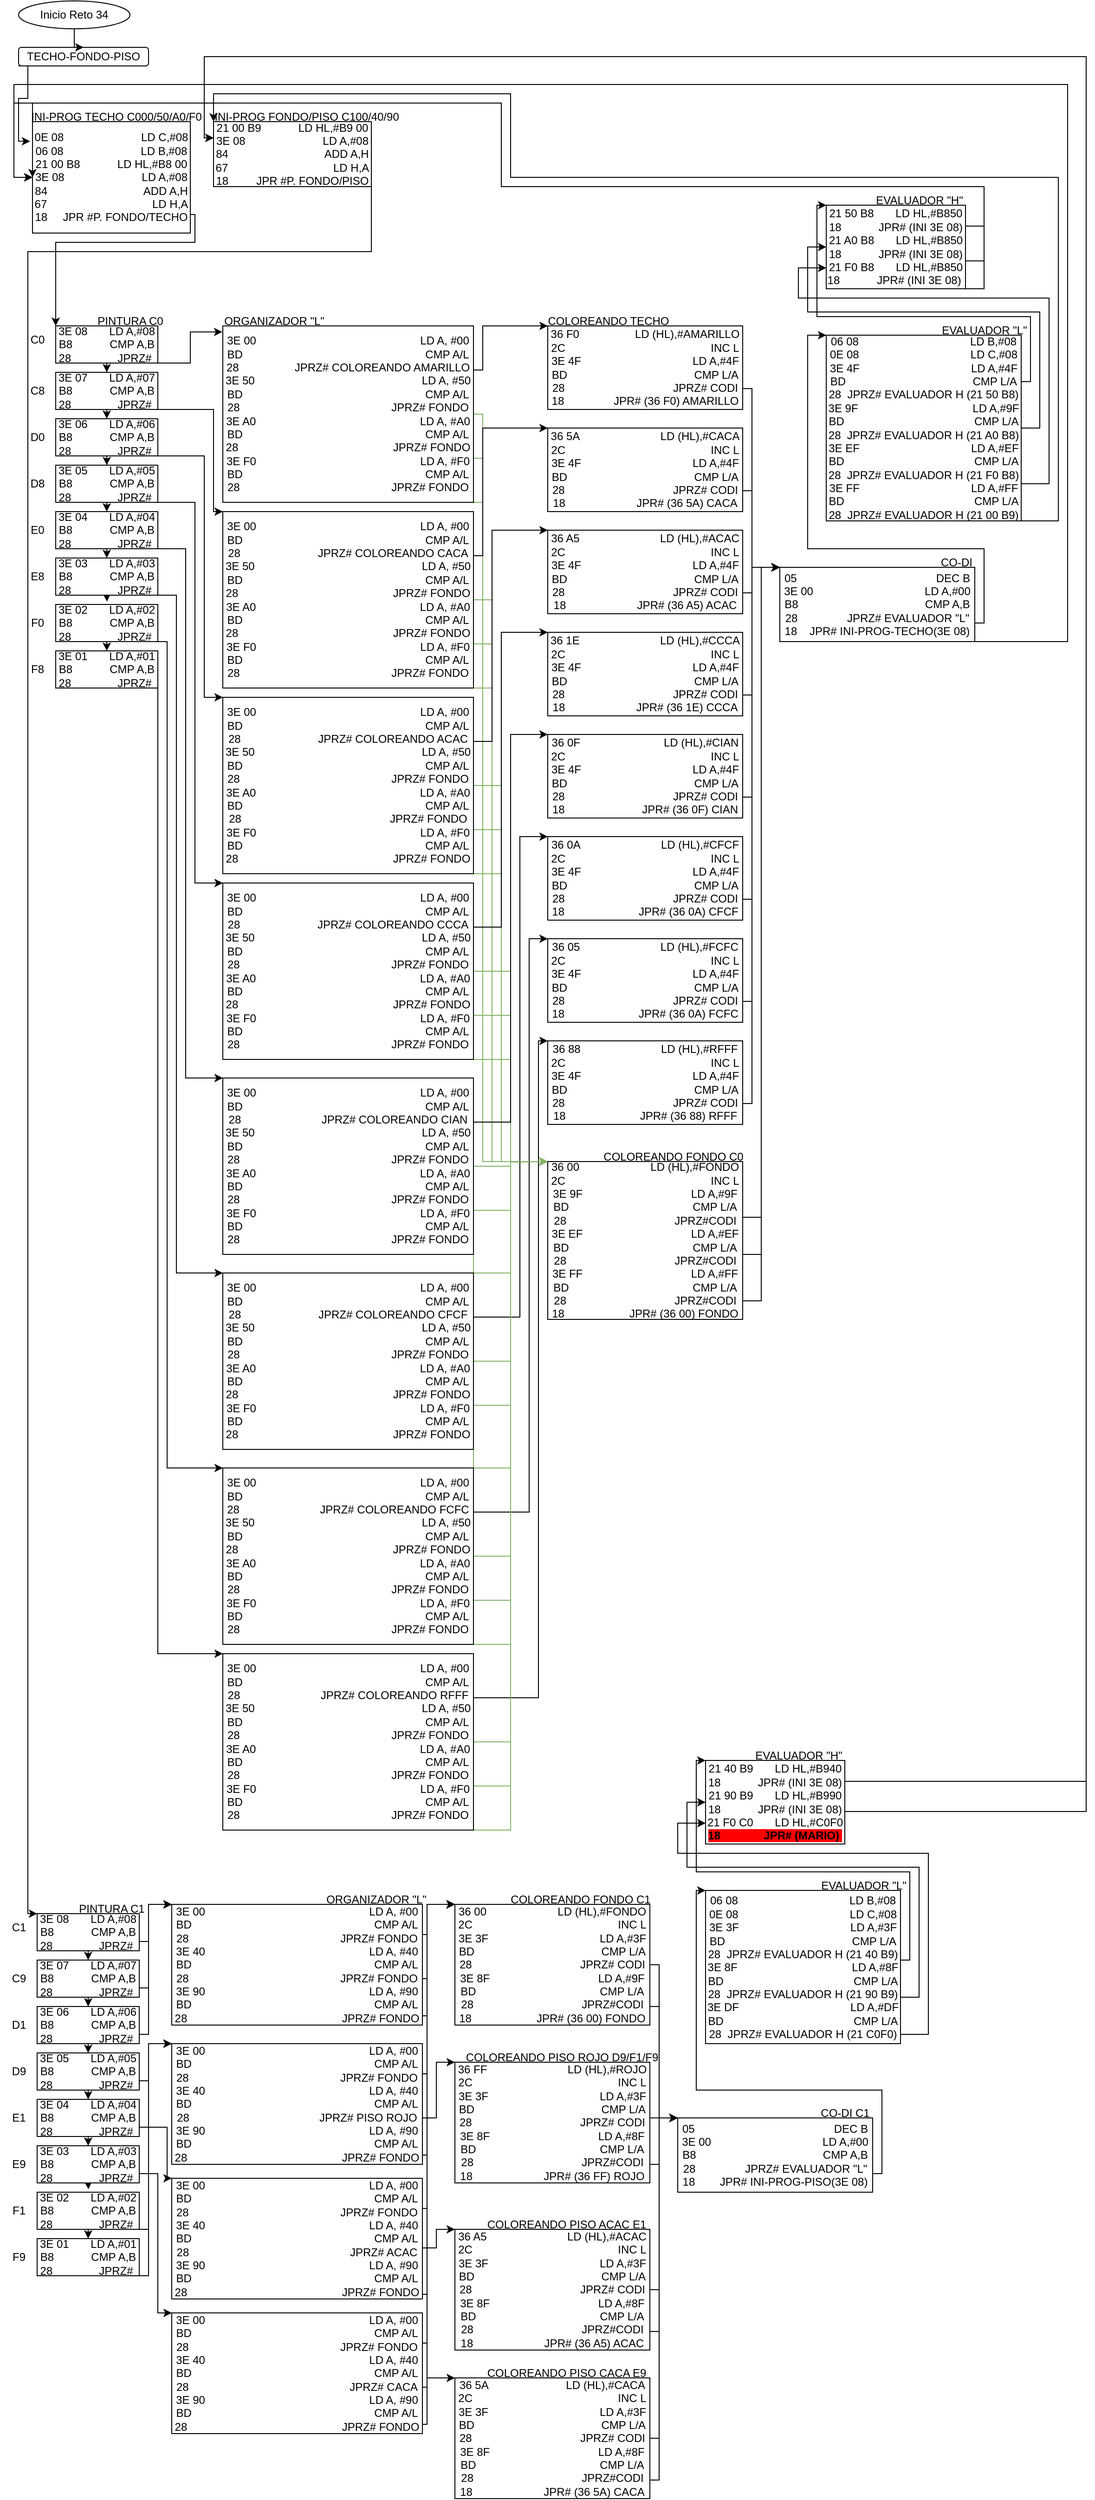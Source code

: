 <mxfile version="20.7.4" type="device"><diagram id="VELWjgu-47PuOrlzPCDL" name="Page-1"><mxGraphModel dx="3183" dy="1756" grid="1" gridSize="10" guides="1" tooltips="1" connect="1" arrows="1" fold="1" page="1" pageScale="1" pageWidth="850" pageHeight="1100" math="1" shadow="0"><root><mxCell id="0"/><mxCell id="1" parent="0"/><mxCell id="-YxfMyeJx39H2fZe0JTD-1" value="Inicio Reto 34" style="ellipse;whiteSpace=wrap;html=1;" parent="1" vertex="1"><mxGeometry x="-1720" y="-250" width="120" height="30" as="geometry"/></mxCell><mxCell id="-YxfMyeJx39H2fZe0JTD-150" style="edgeStyle=orthogonalEdgeStyle;rounded=0;orthogonalLoop=1;jettySize=auto;html=1;exitX=0;exitY=1;exitDx=0;exitDy=0;entryX=-0.015;entryY=0.176;entryDx=0;entryDy=0;entryPerimeter=0;" parent="1" source="-YxfMyeJx39H2fZe0JTD-2" target="-YxfMyeJx39H2fZe0JTD-63" edge="1"><mxGeometry relative="1" as="geometry"><Array as="points"><mxPoint x="-1710" y="-145"/><mxPoint x="-1720" y="-145"/><mxPoint x="-1720" y="-99"/></Array></mxGeometry></mxCell><mxCell id="-YxfMyeJx39H2fZe0JTD-2" value="TECHO-FONDO-PISO" style="rounded=1;whiteSpace=wrap;html=1;" parent="1" vertex="1"><mxGeometry x="-1720" y="-200" width="140" height="20" as="geometry"/></mxCell><mxCell id="-YxfMyeJx39H2fZe0JTD-3" style="edgeStyle=orthogonalEdgeStyle;rounded=0;orthogonalLoop=1;jettySize=auto;html=1;entryX=0.5;entryY=0;entryDx=0;entryDy=0;" parent="1" source="-YxfMyeJx39H2fZe0JTD-1" target="-YxfMyeJx39H2fZe0JTD-2" edge="1"><mxGeometry relative="1" as="geometry"/></mxCell><mxCell id="-YxfMyeJx39H2fZe0JTD-6" value="INI-PROG TECHO C000/50/A0/F0" style="text;html=1;align=center;verticalAlign=middle;resizable=0;points=[];autosize=1;strokeColor=none;fillColor=none;" parent="1" vertex="1"><mxGeometry x="-1720" y="-140" width="210" height="30" as="geometry"/></mxCell><mxCell id="-YxfMyeJx39H2fZe0JTD-12" value="PINTURA C0" style="text;html=1;align=center;verticalAlign=middle;resizable=0;points=[];autosize=1;strokeColor=none;fillColor=none;" parent="1" vertex="1"><mxGeometry x="-1645" y="80" width="90" height="30" as="geometry"/></mxCell><mxCell id="-YxfMyeJx39H2fZe0JTD-99" style="edgeStyle=orthogonalEdgeStyle;rounded=0;orthogonalLoop=1;jettySize=auto;html=1;exitX=0.5;exitY=1;exitDx=0;exitDy=0;entryX=0.5;entryY=0;entryDx=0;entryDy=0;" parent="1" source="-YxfMyeJx39H2fZe0JTD-13" target="-YxfMyeJx39H2fZe0JTD-92" edge="1"><mxGeometry relative="1" as="geometry"/></mxCell><mxCell id="-YxfMyeJx39H2fZe0JTD-106" style="edgeStyle=orthogonalEdgeStyle;rounded=0;orthogonalLoop=1;jettySize=auto;html=1;exitX=1;exitY=1;exitDx=0;exitDy=0;entryX=-0.002;entryY=0.034;entryDx=0;entryDy=0;entryPerimeter=0;" parent="1" source="-YxfMyeJx39H2fZe0JTD-13" target="-YxfMyeJx39H2fZe0JTD-82" edge="1"><mxGeometry relative="1" as="geometry"><Array as="points"><mxPoint x="-1535" y="140"/><mxPoint x="-1535" y="106"/></Array></mxGeometry></mxCell><mxCell id="-YxfMyeJx39H2fZe0JTD-13" value="3E 08&amp;nbsp; &amp;nbsp; &amp;nbsp; &amp;nbsp;LD A,#08&lt;br&gt;B8&amp;nbsp; &amp;nbsp; &amp;nbsp; &amp;nbsp; &amp;nbsp; &amp;nbsp; CMP A,B&lt;br&gt;28&amp;nbsp; &amp;nbsp; &amp;nbsp; &amp;nbsp; &amp;nbsp; &amp;nbsp; &amp;nbsp; &amp;nbsp;JPRZ#&amp;nbsp;" style="rounded=0;whiteSpace=wrap;html=1;" parent="1" vertex="1"><mxGeometry x="-1680" y="100" width="110" height="40" as="geometry"/></mxCell><mxCell id="-YxfMyeJx39H2fZe0JTD-23" style="edgeStyle=orthogonalEdgeStyle;rounded=0;orthogonalLoop=1;jettySize=auto;html=1;exitX=0.5;exitY=1;exitDx=0;exitDy=0;entryX=0.5;entryY=0;entryDx=0;entryDy=0;" parent="1" edge="1"><mxGeometry relative="1" as="geometry"><mxPoint x="-1550" y="440" as="sourcePoint"/></mxGeometry></mxCell><mxCell id="-YxfMyeJx39H2fZe0JTD-24" style="edgeStyle=orthogonalEdgeStyle;rounded=0;orthogonalLoop=1;jettySize=auto;html=1;exitX=0.5;exitY=1;exitDx=0;exitDy=0;entryX=0.5;entryY=0;entryDx=0;entryDy=0;" parent="1" edge="1"><mxGeometry relative="1" as="geometry"><mxPoint x="-1550" y="520" as="sourcePoint"/></mxGeometry></mxCell><mxCell id="-YxfMyeJx39H2fZe0JTD-25" style="edgeStyle=orthogonalEdgeStyle;rounded=0;orthogonalLoop=1;jettySize=auto;html=1;exitX=0.5;exitY=1;exitDx=0;exitDy=0;entryX=0.5;entryY=0;entryDx=0;entryDy=0;" parent="1" edge="1"><mxGeometry relative="1" as="geometry"><mxPoint x="-1550" y="600" as="sourcePoint"/></mxGeometry></mxCell><mxCell id="-YxfMyeJx39H2fZe0JTD-26" style="edgeStyle=orthogonalEdgeStyle;rounded=0;orthogonalLoop=1;jettySize=auto;html=1;exitX=0.5;exitY=1;exitDx=0;exitDy=0;entryX=0.5;entryY=0;entryDx=0;entryDy=0;" parent="1" edge="1"><mxGeometry relative="1" as="geometry"><mxPoint x="-1550" y="680" as="sourcePoint"/></mxGeometry></mxCell><mxCell id="-YxfMyeJx39H2fZe0JTD-27" style="edgeStyle=orthogonalEdgeStyle;rounded=0;orthogonalLoop=1;jettySize=auto;html=1;exitX=0.5;exitY=1;exitDx=0;exitDy=0;entryX=0.5;entryY=0;entryDx=0;entryDy=0;" parent="1" edge="1"><mxGeometry relative="1" as="geometry"><mxPoint x="-1550" y="760" as="sourcePoint"/></mxGeometry></mxCell><mxCell id="-YxfMyeJx39H2fZe0JTD-28" style="edgeStyle=orthogonalEdgeStyle;rounded=0;orthogonalLoop=1;jettySize=auto;html=1;exitX=0.5;exitY=1;exitDx=0;exitDy=0;entryX=0.5;entryY=0;entryDx=0;entryDy=0;" parent="1" edge="1"><mxGeometry relative="1" as="geometry"><mxPoint x="-1550" y="840" as="sourcePoint"/></mxGeometry></mxCell><mxCell id="-YxfMyeJx39H2fZe0JTD-30" value="COLOREANDO TECHO" style="text;html=1;align=center;verticalAlign=middle;resizable=0;points=[];autosize=1;strokeColor=none;fillColor=none;" parent="1" vertex="1"><mxGeometry x="-1160" y="80" width="150" height="30" as="geometry"/></mxCell><mxCell id="-YxfMyeJx39H2fZe0JTD-171" style="edgeStyle=orthogonalEdgeStyle;rounded=0;orthogonalLoop=1;jettySize=auto;html=1;exitX=1;exitY=0.75;exitDx=0;exitDy=0;entryX=0;entryY=0;entryDx=0;entryDy=0;" parent="1" source="-YxfMyeJx39H2fZe0JTD-31" target="-YxfMyeJx39H2fZe0JTD-57" edge="1"><mxGeometry relative="1" as="geometry"><Array as="points"><mxPoint x="-930" y="168"/><mxPoint x="-930" y="360"/><mxPoint x="-900" y="360"/></Array></mxGeometry></mxCell><mxCell id="-YxfMyeJx39H2fZe0JTD-31" value="36 F0&amp;nbsp; &amp;nbsp; &amp;nbsp; &amp;nbsp; &amp;nbsp; &amp;nbsp; &amp;nbsp; &amp;nbsp; &amp;nbsp; LD (HL),#AMARILLO&lt;br&gt;2C&amp;nbsp; &amp;nbsp; &amp;nbsp; &amp;nbsp; &amp;nbsp; &amp;nbsp; &amp;nbsp; &amp;nbsp; &amp;nbsp; &amp;nbsp; &amp;nbsp; &amp;nbsp; &amp;nbsp; &amp;nbsp; &amp;nbsp; &amp;nbsp; &amp;nbsp; &amp;nbsp; &amp;nbsp; &amp;nbsp; &amp;nbsp; &amp;nbsp; &amp;nbsp; &amp;nbsp;INC L&lt;br&gt;3E 4F&amp;nbsp; &amp;nbsp; &amp;nbsp; &amp;nbsp; &amp;nbsp; &amp;nbsp; &amp;nbsp; &amp;nbsp; &amp;nbsp; &amp;nbsp; &amp;nbsp; &amp;nbsp; &amp;nbsp; &amp;nbsp; &amp;nbsp; &amp;nbsp; &amp;nbsp; &amp;nbsp; LD A,#4F&lt;br&gt;BD&amp;nbsp; &amp;nbsp; &amp;nbsp; &amp;nbsp; &amp;nbsp; &amp;nbsp; &amp;nbsp; &amp;nbsp; &amp;nbsp; &amp;nbsp; &amp;nbsp; &amp;nbsp; &amp;nbsp; &amp;nbsp; &amp;nbsp; &amp;nbsp; &amp;nbsp; &amp;nbsp; &amp;nbsp; &amp;nbsp; &amp;nbsp;CMP L/A&lt;br&gt;28&amp;nbsp; &amp;nbsp; &amp;nbsp; &amp;nbsp; &amp;nbsp; &amp;nbsp; &amp;nbsp; &amp;nbsp; &amp;nbsp; &amp;nbsp; &amp;nbsp; &amp;nbsp; &amp;nbsp; &amp;nbsp; &amp;nbsp; &amp;nbsp; &amp;nbsp; &amp;nbsp;JPRZ# CODI&lt;br&gt;18&amp;nbsp; &amp;nbsp; &amp;nbsp; &amp;nbsp; &amp;nbsp; &amp;nbsp; &amp;nbsp; &amp;nbsp; JPR# (36 F0) AMARILLO" style="rounded=0;whiteSpace=wrap;html=1;" parent="1" vertex="1"><mxGeometry x="-1150" y="100" width="210" height="90" as="geometry"/></mxCell><mxCell id="-YxfMyeJx39H2fZe0JTD-172" style="edgeStyle=orthogonalEdgeStyle;rounded=0;orthogonalLoop=1;jettySize=auto;html=1;exitX=1;exitY=0.75;exitDx=0;exitDy=0;entryX=0;entryY=0;entryDx=0;entryDy=0;" parent="1" source="-YxfMyeJx39H2fZe0JTD-32" target="-YxfMyeJx39H2fZe0JTD-57" edge="1"><mxGeometry x="-0.018" y="-20" relative="1" as="geometry"><mxPoint x="-850" y="270" as="targetPoint"/><Array as="points"><mxPoint x="-930" y="278"/><mxPoint x="-930" y="360"/><mxPoint x="-900" y="360"/></Array><mxPoint as="offset"/></mxGeometry></mxCell><mxCell id="-YxfMyeJx39H2fZe0JTD-32" value="36 5A&amp;nbsp; &amp;nbsp; &amp;nbsp; &amp;nbsp; &amp;nbsp; &amp;nbsp; &amp;nbsp; &amp;nbsp; &amp;nbsp; &amp;nbsp; &amp;nbsp; &amp;nbsp; &amp;nbsp; LD (HL),#CACA&lt;br&gt;2C&amp;nbsp; &amp;nbsp; &amp;nbsp; &amp;nbsp; &amp;nbsp; &amp;nbsp; &amp;nbsp; &amp;nbsp; &amp;nbsp; &amp;nbsp; &amp;nbsp; &amp;nbsp; &amp;nbsp; &amp;nbsp; &amp;nbsp; &amp;nbsp; &amp;nbsp; &amp;nbsp; &amp;nbsp; &amp;nbsp; &amp;nbsp; &amp;nbsp; &amp;nbsp; &amp;nbsp;INC L&lt;br&gt;3E 4F&amp;nbsp; &amp;nbsp; &amp;nbsp; &amp;nbsp; &amp;nbsp; &amp;nbsp; &amp;nbsp; &amp;nbsp; &amp;nbsp; &amp;nbsp; &amp;nbsp; &amp;nbsp; &amp;nbsp; &amp;nbsp; &amp;nbsp; &amp;nbsp; &amp;nbsp; &amp;nbsp; LD A,#4F&lt;br&gt;BD&amp;nbsp; &amp;nbsp; &amp;nbsp; &amp;nbsp; &amp;nbsp; &amp;nbsp; &amp;nbsp; &amp;nbsp; &amp;nbsp; &amp;nbsp; &amp;nbsp; &amp;nbsp; &amp;nbsp; &amp;nbsp; &amp;nbsp; &amp;nbsp; &amp;nbsp; &amp;nbsp; &amp;nbsp; &amp;nbsp; &amp;nbsp;CMP L/A&lt;br&gt;28&amp;nbsp; &amp;nbsp; &amp;nbsp; &amp;nbsp; &amp;nbsp; &amp;nbsp; &amp;nbsp; &amp;nbsp; &amp;nbsp; &amp;nbsp; &amp;nbsp; &amp;nbsp; &amp;nbsp; &amp;nbsp; &amp;nbsp; &amp;nbsp; &amp;nbsp; &amp;nbsp;JPRZ# CODI&lt;br&gt;18&amp;nbsp; &amp;nbsp; &amp;nbsp; &amp;nbsp; &amp;nbsp; &amp;nbsp; &amp;nbsp; &amp;nbsp; &amp;nbsp; &amp;nbsp; &amp;nbsp; &amp;nbsp;JPR# (36 5A) CACA" style="rounded=0;whiteSpace=wrap;html=1;" parent="1" vertex="1"><mxGeometry x="-1150" y="210" width="210" height="90" as="geometry"/></mxCell><mxCell id="-YxfMyeJx39H2fZe0JTD-173" style="edgeStyle=orthogonalEdgeStyle;rounded=0;orthogonalLoop=1;jettySize=auto;html=1;exitX=1;exitY=0.75;exitDx=0;exitDy=0;entryX=0;entryY=0;entryDx=0;entryDy=0;" parent="1" source="-YxfMyeJx39H2fZe0JTD-33" target="-YxfMyeJx39H2fZe0JTD-57" edge="1"><mxGeometry relative="1" as="geometry"><Array as="points"><mxPoint x="-930" y="388"/><mxPoint x="-930" y="360"/><mxPoint x="-900" y="360"/></Array></mxGeometry></mxCell><mxCell id="-YxfMyeJx39H2fZe0JTD-33" value="36 A5&amp;nbsp; &amp;nbsp; &amp;nbsp; &amp;nbsp; &amp;nbsp; &amp;nbsp; &amp;nbsp; &amp;nbsp; &amp;nbsp; &amp;nbsp; &amp;nbsp; &amp;nbsp; &amp;nbsp; LD (HL),#ACAC&lt;br&gt;2C&amp;nbsp; &amp;nbsp; &amp;nbsp; &amp;nbsp; &amp;nbsp; &amp;nbsp; &amp;nbsp; &amp;nbsp; &amp;nbsp; &amp;nbsp; &amp;nbsp; &amp;nbsp; &amp;nbsp; &amp;nbsp; &amp;nbsp; &amp;nbsp; &amp;nbsp; &amp;nbsp; &amp;nbsp; &amp;nbsp; &amp;nbsp; &amp;nbsp; &amp;nbsp; &amp;nbsp;INC L&lt;br&gt;3E 4F&amp;nbsp; &amp;nbsp; &amp;nbsp; &amp;nbsp; &amp;nbsp; &amp;nbsp; &amp;nbsp; &amp;nbsp; &amp;nbsp; &amp;nbsp; &amp;nbsp; &amp;nbsp; &amp;nbsp; &amp;nbsp; &amp;nbsp; &amp;nbsp; &amp;nbsp; &amp;nbsp; LD A,#4F&lt;br&gt;BD&amp;nbsp; &amp;nbsp; &amp;nbsp; &amp;nbsp; &amp;nbsp; &amp;nbsp; &amp;nbsp; &amp;nbsp; &amp;nbsp; &amp;nbsp; &amp;nbsp; &amp;nbsp; &amp;nbsp; &amp;nbsp; &amp;nbsp; &amp;nbsp; &amp;nbsp; &amp;nbsp; &amp;nbsp; &amp;nbsp; &amp;nbsp;CMP L/A&lt;br&gt;28&amp;nbsp; &amp;nbsp; &amp;nbsp; &amp;nbsp; &amp;nbsp; &amp;nbsp; &amp;nbsp; &amp;nbsp; &amp;nbsp; &amp;nbsp; &amp;nbsp; &amp;nbsp; &amp;nbsp; &amp;nbsp; &amp;nbsp; &amp;nbsp; &amp;nbsp; &amp;nbsp;JPRZ# CODI&lt;br&gt;18&amp;nbsp; &amp;nbsp; &amp;nbsp; &amp;nbsp; &amp;nbsp; &amp;nbsp; &amp;nbsp; &amp;nbsp; &amp;nbsp; &amp;nbsp; &amp;nbsp; &amp;nbsp;JPR# (36 A5) ACAC" style="rounded=0;whiteSpace=wrap;html=1;" parent="1" vertex="1"><mxGeometry x="-1150" y="320" width="210" height="90" as="geometry"/></mxCell><mxCell id="-YxfMyeJx39H2fZe0JTD-174" style="edgeStyle=orthogonalEdgeStyle;rounded=0;orthogonalLoop=1;jettySize=auto;html=1;exitX=1;exitY=0.75;exitDx=0;exitDy=0;entryX=0;entryY=0;entryDx=0;entryDy=0;" parent="1" source="-YxfMyeJx39H2fZe0JTD-34" target="-YxfMyeJx39H2fZe0JTD-57" edge="1"><mxGeometry relative="1" as="geometry"><Array as="points"><mxPoint x="-930" y="498"/><mxPoint x="-930" y="360"/><mxPoint x="-900" y="360"/></Array></mxGeometry></mxCell><mxCell id="-YxfMyeJx39H2fZe0JTD-34" value="36 1E&amp;nbsp; &amp;nbsp; &amp;nbsp; &amp;nbsp; &amp;nbsp; &amp;nbsp; &amp;nbsp; &amp;nbsp; &amp;nbsp; &amp;nbsp; &amp;nbsp; &amp;nbsp; &amp;nbsp; LD (HL),#CCCA&lt;br&gt;2C&amp;nbsp; &amp;nbsp; &amp;nbsp; &amp;nbsp; &amp;nbsp; &amp;nbsp; &amp;nbsp; &amp;nbsp; &amp;nbsp; &amp;nbsp; &amp;nbsp; &amp;nbsp; &amp;nbsp; &amp;nbsp; &amp;nbsp; &amp;nbsp; &amp;nbsp; &amp;nbsp; &amp;nbsp; &amp;nbsp; &amp;nbsp; &amp;nbsp; &amp;nbsp; &amp;nbsp;INC L&lt;br&gt;3E 4F&amp;nbsp; &amp;nbsp; &amp;nbsp; &amp;nbsp; &amp;nbsp; &amp;nbsp; &amp;nbsp; &amp;nbsp; &amp;nbsp; &amp;nbsp; &amp;nbsp; &amp;nbsp; &amp;nbsp; &amp;nbsp; &amp;nbsp; &amp;nbsp; &amp;nbsp; &amp;nbsp; LD A,#4F&lt;br&gt;BD&amp;nbsp; &amp;nbsp; &amp;nbsp; &amp;nbsp; &amp;nbsp; &amp;nbsp; &amp;nbsp; &amp;nbsp; &amp;nbsp; &amp;nbsp; &amp;nbsp; &amp;nbsp; &amp;nbsp; &amp;nbsp; &amp;nbsp; &amp;nbsp; &amp;nbsp; &amp;nbsp; &amp;nbsp; &amp;nbsp; &amp;nbsp;CMP L/A&lt;br&gt;28&amp;nbsp; &amp;nbsp; &amp;nbsp; &amp;nbsp; &amp;nbsp; &amp;nbsp; &amp;nbsp; &amp;nbsp; &amp;nbsp; &amp;nbsp; &amp;nbsp; &amp;nbsp; &amp;nbsp; &amp;nbsp; &amp;nbsp; &amp;nbsp; &amp;nbsp; &amp;nbsp;JPRZ# CODI&lt;br&gt;18&amp;nbsp; &amp;nbsp; &amp;nbsp; &amp;nbsp; &amp;nbsp; &amp;nbsp; &amp;nbsp; &amp;nbsp; &amp;nbsp; &amp;nbsp; &amp;nbsp; &amp;nbsp;JPR# (36 1E) CCCA" style="rounded=0;whiteSpace=wrap;html=1;" parent="1" vertex="1"><mxGeometry x="-1150" y="430" width="210" height="90" as="geometry"/></mxCell><mxCell id="-YxfMyeJx39H2fZe0JTD-175" style="edgeStyle=orthogonalEdgeStyle;rounded=0;orthogonalLoop=1;jettySize=auto;html=1;exitX=1;exitY=0.75;exitDx=0;exitDy=0;entryX=0;entryY=0;entryDx=0;entryDy=0;" parent="1" source="-YxfMyeJx39H2fZe0JTD-35" target="-YxfMyeJx39H2fZe0JTD-57" edge="1"><mxGeometry relative="1" as="geometry"><mxPoint x="-850" y="270" as="targetPoint"/><Array as="points"><mxPoint x="-930" y="608"/><mxPoint x="-930" y="360"/><mxPoint x="-900" y="360"/></Array></mxGeometry></mxCell><mxCell id="-YxfMyeJx39H2fZe0JTD-35" value="36 0F&amp;nbsp; &amp;nbsp; &amp;nbsp; &amp;nbsp; &amp;nbsp; &amp;nbsp; &amp;nbsp; &amp;nbsp; &amp;nbsp; &amp;nbsp; &amp;nbsp; &amp;nbsp; &amp;nbsp; &amp;nbsp;LD (HL),#CIAN&lt;br&gt;2C&amp;nbsp; &amp;nbsp; &amp;nbsp; &amp;nbsp; &amp;nbsp; &amp;nbsp; &amp;nbsp; &amp;nbsp; &amp;nbsp; &amp;nbsp; &amp;nbsp; &amp;nbsp; &amp;nbsp; &amp;nbsp; &amp;nbsp; &amp;nbsp; &amp;nbsp; &amp;nbsp; &amp;nbsp; &amp;nbsp; &amp;nbsp; &amp;nbsp; &amp;nbsp; &amp;nbsp;INC L&lt;br&gt;3E 4F&amp;nbsp; &amp;nbsp; &amp;nbsp; &amp;nbsp; &amp;nbsp; &amp;nbsp; &amp;nbsp; &amp;nbsp; &amp;nbsp; &amp;nbsp; &amp;nbsp; &amp;nbsp; &amp;nbsp; &amp;nbsp; &amp;nbsp; &amp;nbsp; &amp;nbsp; &amp;nbsp; LD A,#4F&lt;br&gt;BD&amp;nbsp; &amp;nbsp; &amp;nbsp; &amp;nbsp; &amp;nbsp; &amp;nbsp; &amp;nbsp; &amp;nbsp; &amp;nbsp; &amp;nbsp; &amp;nbsp; &amp;nbsp; &amp;nbsp; &amp;nbsp; &amp;nbsp; &amp;nbsp; &amp;nbsp; &amp;nbsp; &amp;nbsp; &amp;nbsp; &amp;nbsp;CMP L/A&lt;br&gt;28&amp;nbsp; &amp;nbsp; &amp;nbsp; &amp;nbsp; &amp;nbsp; &amp;nbsp; &amp;nbsp; &amp;nbsp; &amp;nbsp; &amp;nbsp; &amp;nbsp; &amp;nbsp; &amp;nbsp; &amp;nbsp; &amp;nbsp; &amp;nbsp; &amp;nbsp; &amp;nbsp;JPRZ# CODI&lt;br&gt;18&amp;nbsp; &amp;nbsp; &amp;nbsp; &amp;nbsp; &amp;nbsp; &amp;nbsp; &amp;nbsp; &amp;nbsp; &amp;nbsp; &amp;nbsp; &amp;nbsp; &amp;nbsp; &amp;nbsp;JPR# (36 0F) CIAN" style="rounded=0;whiteSpace=wrap;html=1;" parent="1" vertex="1"><mxGeometry x="-1150" y="540" width="210" height="90" as="geometry"/></mxCell><mxCell id="-YxfMyeJx39H2fZe0JTD-176" style="edgeStyle=orthogonalEdgeStyle;rounded=0;orthogonalLoop=1;jettySize=auto;html=1;exitX=1;exitY=0.75;exitDx=0;exitDy=0;entryX=0;entryY=0;entryDx=0;entryDy=0;" parent="1" source="-YxfMyeJx39H2fZe0JTD-36" target="-YxfMyeJx39H2fZe0JTD-57" edge="1"><mxGeometry relative="1" as="geometry"><mxPoint x="-900" y="540" as="targetPoint"/><Array as="points"><mxPoint x="-930" y="718"/><mxPoint x="-930" y="360"/><mxPoint x="-900" y="360"/></Array></mxGeometry></mxCell><mxCell id="-YxfMyeJx39H2fZe0JTD-36" value="36 0A&amp;nbsp; &amp;nbsp; &amp;nbsp; &amp;nbsp; &amp;nbsp; &amp;nbsp; &amp;nbsp; &amp;nbsp; &amp;nbsp; &amp;nbsp; &amp;nbsp; &amp;nbsp; &amp;nbsp; LD (HL),#CFCF&lt;br&gt;2C&amp;nbsp; &amp;nbsp; &amp;nbsp; &amp;nbsp; &amp;nbsp; &amp;nbsp; &amp;nbsp; &amp;nbsp; &amp;nbsp; &amp;nbsp; &amp;nbsp; &amp;nbsp; &amp;nbsp; &amp;nbsp; &amp;nbsp; &amp;nbsp; &amp;nbsp; &amp;nbsp; &amp;nbsp; &amp;nbsp; &amp;nbsp; &amp;nbsp; &amp;nbsp; &amp;nbsp;INC L&lt;br&gt;3E 4F&amp;nbsp; &amp;nbsp; &amp;nbsp; &amp;nbsp; &amp;nbsp; &amp;nbsp; &amp;nbsp; &amp;nbsp; &amp;nbsp; &amp;nbsp; &amp;nbsp; &amp;nbsp; &amp;nbsp; &amp;nbsp; &amp;nbsp; &amp;nbsp; &amp;nbsp; &amp;nbsp; LD A,#4F&lt;br&gt;BD&amp;nbsp; &amp;nbsp; &amp;nbsp; &amp;nbsp; &amp;nbsp; &amp;nbsp; &amp;nbsp; &amp;nbsp; &amp;nbsp; &amp;nbsp; &amp;nbsp; &amp;nbsp; &amp;nbsp; &amp;nbsp; &amp;nbsp; &amp;nbsp; &amp;nbsp; &amp;nbsp; &amp;nbsp; &amp;nbsp; &amp;nbsp;CMP L/A&lt;br&gt;28&amp;nbsp; &amp;nbsp; &amp;nbsp; &amp;nbsp; &amp;nbsp; &amp;nbsp; &amp;nbsp; &amp;nbsp; &amp;nbsp; &amp;nbsp; &amp;nbsp; &amp;nbsp; &amp;nbsp; &amp;nbsp; &amp;nbsp; &amp;nbsp; &amp;nbsp; &amp;nbsp;JPRZ# CODI&lt;br&gt;18&amp;nbsp; &amp;nbsp; &amp;nbsp; &amp;nbsp; &amp;nbsp; &amp;nbsp; &amp;nbsp; &amp;nbsp; &amp;nbsp; &amp;nbsp; &amp;nbsp; &amp;nbsp; JPR# (36 0A) CFCF" style="rounded=0;whiteSpace=wrap;html=1;" parent="1" vertex="1"><mxGeometry x="-1150" y="650" width="210" height="90" as="geometry"/></mxCell><mxCell id="-YxfMyeJx39H2fZe0JTD-177" style="edgeStyle=orthogonalEdgeStyle;rounded=0;orthogonalLoop=1;jettySize=auto;html=1;exitX=1;exitY=0.75;exitDx=0;exitDy=0;entryX=0;entryY=0;entryDx=0;entryDy=0;" parent="1" source="-YxfMyeJx39H2fZe0JTD-37" target="-YxfMyeJx39H2fZe0JTD-57" edge="1"><mxGeometry relative="1" as="geometry"><mxPoint x="-900" y="350" as="targetPoint"/><Array as="points"><mxPoint x="-930" y="828"/><mxPoint x="-930" y="360"/><mxPoint x="-900" y="360"/></Array></mxGeometry></mxCell><mxCell id="-YxfMyeJx39H2fZe0JTD-37" value="36 05&amp;nbsp; &amp;nbsp; &amp;nbsp; &amp;nbsp; &amp;nbsp; &amp;nbsp; &amp;nbsp; &amp;nbsp; &amp;nbsp; &amp;nbsp; &amp;nbsp; &amp;nbsp; &amp;nbsp; LD (HL),#FCFC&lt;br&gt;2C&amp;nbsp; &amp;nbsp; &amp;nbsp; &amp;nbsp; &amp;nbsp; &amp;nbsp; &amp;nbsp; &amp;nbsp; &amp;nbsp; &amp;nbsp; &amp;nbsp; &amp;nbsp; &amp;nbsp; &amp;nbsp; &amp;nbsp; &amp;nbsp; &amp;nbsp; &amp;nbsp; &amp;nbsp; &amp;nbsp; &amp;nbsp; &amp;nbsp; &amp;nbsp; &amp;nbsp;INC L&lt;br&gt;3E 4F&amp;nbsp; &amp;nbsp; &amp;nbsp; &amp;nbsp; &amp;nbsp; &amp;nbsp; &amp;nbsp; &amp;nbsp; &amp;nbsp; &amp;nbsp; &amp;nbsp; &amp;nbsp; &amp;nbsp; &amp;nbsp; &amp;nbsp; &amp;nbsp; &amp;nbsp; &amp;nbsp; LD A,#4F&lt;br&gt;BD&amp;nbsp; &amp;nbsp; &amp;nbsp; &amp;nbsp; &amp;nbsp; &amp;nbsp; &amp;nbsp; &amp;nbsp; &amp;nbsp; &amp;nbsp; &amp;nbsp; &amp;nbsp; &amp;nbsp; &amp;nbsp; &amp;nbsp; &amp;nbsp; &amp;nbsp; &amp;nbsp; &amp;nbsp; &amp;nbsp; &amp;nbsp;CMP L/A&lt;br&gt;28&amp;nbsp; &amp;nbsp; &amp;nbsp; &amp;nbsp; &amp;nbsp; &amp;nbsp; &amp;nbsp; &amp;nbsp; &amp;nbsp; &amp;nbsp; &amp;nbsp; &amp;nbsp; &amp;nbsp; &amp;nbsp; &amp;nbsp; &amp;nbsp; &amp;nbsp; &amp;nbsp;JPRZ# CODI&lt;br&gt;18&amp;nbsp; &amp;nbsp; &amp;nbsp; &amp;nbsp; &amp;nbsp; &amp;nbsp; &amp;nbsp; &amp;nbsp; &amp;nbsp; &amp;nbsp; &amp;nbsp; &amp;nbsp; JPR# (36 0A) FCFC" style="rounded=0;whiteSpace=wrap;html=1;" parent="1" vertex="1"><mxGeometry x="-1150" y="760" width="210" height="90" as="geometry"/></mxCell><mxCell id="-YxfMyeJx39H2fZe0JTD-178" style="edgeStyle=orthogonalEdgeStyle;rounded=0;orthogonalLoop=1;jettySize=auto;html=1;exitX=1;exitY=0.75;exitDx=0;exitDy=0;entryX=0;entryY=0;entryDx=0;entryDy=0;entryPerimeter=0;" parent="1" source="-YxfMyeJx39H2fZe0JTD-38" target="-YxfMyeJx39H2fZe0JTD-57" edge="1"><mxGeometry relative="1" as="geometry"><mxPoint x="-850" y="270" as="targetPoint"/><Array as="points"><mxPoint x="-930" y="938"/><mxPoint x="-930" y="360"/><mxPoint x="-900" y="360"/></Array></mxGeometry></mxCell><mxCell id="-YxfMyeJx39H2fZe0JTD-38" value="36 88&amp;nbsp; &amp;nbsp; &amp;nbsp; &amp;nbsp; &amp;nbsp; &amp;nbsp; &amp;nbsp; &amp;nbsp; &amp;nbsp; &amp;nbsp; &amp;nbsp; &amp;nbsp; &amp;nbsp; LD (HL),#RFFF&lt;br&gt;2C&amp;nbsp; &amp;nbsp; &amp;nbsp; &amp;nbsp; &amp;nbsp; &amp;nbsp; &amp;nbsp; &amp;nbsp; &amp;nbsp; &amp;nbsp; &amp;nbsp; &amp;nbsp; &amp;nbsp; &amp;nbsp; &amp;nbsp; &amp;nbsp; &amp;nbsp; &amp;nbsp; &amp;nbsp; &amp;nbsp; &amp;nbsp; &amp;nbsp; &amp;nbsp; &amp;nbsp;INC L&lt;br&gt;3E 4F&amp;nbsp; &amp;nbsp; &amp;nbsp; &amp;nbsp; &amp;nbsp; &amp;nbsp; &amp;nbsp; &amp;nbsp; &amp;nbsp; &amp;nbsp; &amp;nbsp; &amp;nbsp; &amp;nbsp; &amp;nbsp; &amp;nbsp; &amp;nbsp; &amp;nbsp; &amp;nbsp; LD A,#4F&lt;br&gt;BD&amp;nbsp; &amp;nbsp; &amp;nbsp; &amp;nbsp; &amp;nbsp; &amp;nbsp; &amp;nbsp; &amp;nbsp; &amp;nbsp; &amp;nbsp; &amp;nbsp; &amp;nbsp; &amp;nbsp; &amp;nbsp; &amp;nbsp; &amp;nbsp; &amp;nbsp; &amp;nbsp; &amp;nbsp; &amp;nbsp; &amp;nbsp;CMP L/A&lt;br&gt;28&amp;nbsp; &amp;nbsp; &amp;nbsp; &amp;nbsp; &amp;nbsp; &amp;nbsp; &amp;nbsp; &amp;nbsp; &amp;nbsp; &amp;nbsp; &amp;nbsp; &amp;nbsp; &amp;nbsp; &amp;nbsp; &amp;nbsp; &amp;nbsp; &amp;nbsp; &amp;nbsp;JPRZ# CODI&lt;br&gt;18&amp;nbsp; &amp;nbsp; &amp;nbsp; &amp;nbsp; &amp;nbsp; &amp;nbsp; &amp;nbsp; &amp;nbsp; &amp;nbsp; &amp;nbsp; &amp;nbsp; &amp;nbsp; JPR# (36 88) RFFF" style="rounded=0;whiteSpace=wrap;html=1;" parent="1" vertex="1"><mxGeometry x="-1150" y="870" width="210" height="90" as="geometry"/></mxCell><mxCell id="-YxfMyeJx39H2fZe0JTD-48" value="CO-DI" style="text;html=1;align=center;verticalAlign=middle;resizable=0;points=[];autosize=1;strokeColor=none;fillColor=none;" parent="1" vertex="1"><mxGeometry x="-740" y="340" width="60" height="30" as="geometry"/></mxCell><mxCell id="-YxfMyeJx39H2fZe0JTD-189" style="edgeStyle=orthogonalEdgeStyle;rounded=0;orthogonalLoop=1;jettySize=auto;html=1;exitX=1;exitY=0.75;exitDx=0;exitDy=0;entryX=0;entryY=0;entryDx=0;entryDy=0;" parent="1" source="-YxfMyeJx39H2fZe0JTD-57" target="-YxfMyeJx39H2fZe0JTD-179" edge="1"><mxGeometry relative="1" as="geometry"><Array as="points"><mxPoint x="-680" y="420"/><mxPoint x="-680" y="340"/><mxPoint x="-870" y="340"/><mxPoint x="-870" y="110"/></Array></mxGeometry></mxCell><mxCell id="-YxfMyeJx39H2fZe0JTD-199" style="edgeStyle=orthogonalEdgeStyle;rounded=0;orthogonalLoop=1;jettySize=auto;html=1;exitX=1;exitY=1;exitDx=0;exitDy=0;entryX=0;entryY=0.5;entryDx=0;entryDy=0;" parent="1" source="-YxfMyeJx39H2fZe0JTD-57" target="-YxfMyeJx39H2fZe0JTD-63" edge="1"><mxGeometry relative="1" as="geometry"><mxPoint x="-1720.0" y="-50.0" as="targetPoint"/><Array as="points"><mxPoint x="-590" y="440"/><mxPoint x="-590" y="-160"/><mxPoint x="-1725" y="-160"/><mxPoint x="-1725" y="-60"/></Array></mxGeometry></mxCell><mxCell id="-YxfMyeJx39H2fZe0JTD-57" value="05&amp;nbsp; &amp;nbsp; &amp;nbsp; &amp;nbsp; &amp;nbsp; &amp;nbsp; &amp;nbsp; &amp;nbsp; &amp;nbsp; &amp;nbsp; &amp;nbsp; &amp;nbsp; &amp;nbsp; &amp;nbsp; &amp;nbsp; &amp;nbsp; &amp;nbsp; &amp;nbsp; &amp;nbsp; &amp;nbsp; &amp;nbsp; &amp;nbsp; &amp;nbsp;DEC B&lt;br&gt;3E 00&amp;nbsp; &amp;nbsp; &amp;nbsp; &amp;nbsp; &amp;nbsp; &amp;nbsp; &amp;nbsp; &amp;nbsp; &amp;nbsp; &amp;nbsp; &amp;nbsp; &amp;nbsp; &amp;nbsp; &amp;nbsp; &amp;nbsp; &amp;nbsp; &amp;nbsp; &amp;nbsp; LD A,#00&lt;br&gt;B8&amp;nbsp; &amp;nbsp; &amp;nbsp; &amp;nbsp; &amp;nbsp; &amp;nbsp; &amp;nbsp; &amp;nbsp; &amp;nbsp; &amp;nbsp; &amp;nbsp; &amp;nbsp; &amp;nbsp; &amp;nbsp; &amp;nbsp; &amp;nbsp; &amp;nbsp; &amp;nbsp; &amp;nbsp; &amp;nbsp; &amp;nbsp;CMP A,B&lt;br&gt;28&amp;nbsp; &amp;nbsp; &amp;nbsp; &amp;nbsp; &amp;nbsp; &amp;nbsp; &amp;nbsp; &amp;nbsp; JPRZ# EVALUADOR &quot;L&quot;&lt;br&gt;18&amp;nbsp; &amp;nbsp; JPR# INI-PROG-TECHO(3E 08)" style="rounded=0;whiteSpace=wrap;html=1;" parent="1" vertex="1"><mxGeometry x="-900" y="360" width="210" height="80" as="geometry"/></mxCell><mxCell id="-YxfMyeJx39H2fZe0JTD-197" style="edgeStyle=orthogonalEdgeStyle;rounded=0;orthogonalLoop=1;jettySize=auto;html=1;exitX=1;exitY=0.75;exitDx=0;exitDy=0;entryX=0;entryY=0;entryDx=0;entryDy=0;" parent="1" source="-YxfMyeJx39H2fZe0JTD-63" target="-YxfMyeJx39H2fZe0JTD-13" edge="1"><mxGeometry relative="1" as="geometry"><Array as="points"><mxPoint x="-1535" y="-20"/><mxPoint x="-1530" y="-20"/><mxPoint x="-1530" y="10"/><mxPoint x="-1680" y="10"/></Array></mxGeometry></mxCell><mxCell id="-YxfMyeJx39H2fZe0JTD-63" value="0E 08&amp;nbsp; &amp;nbsp; &amp;nbsp; &amp;nbsp; &amp;nbsp; &amp;nbsp; &amp;nbsp; &amp;nbsp; &amp;nbsp; &amp;nbsp; &amp;nbsp; &amp;nbsp; &amp;nbsp;LD C,#08&lt;br&gt;06 08&amp;nbsp; &amp;nbsp; &amp;nbsp; &amp;nbsp; &amp;nbsp; &amp;nbsp; &amp;nbsp; &amp;nbsp; &amp;nbsp; &amp;nbsp; &amp;nbsp; &amp;nbsp; &amp;nbsp;LD B,#08&lt;br&gt;21 00 B8&amp;nbsp; &amp;nbsp; &amp;nbsp; &amp;nbsp; &amp;nbsp; &amp;nbsp; LD HL,#B8 00&lt;br&gt;3E 08&amp;nbsp; &amp;nbsp; &amp;nbsp; &amp;nbsp; &amp;nbsp; &amp;nbsp; &amp;nbsp; &amp;nbsp; &amp;nbsp; &amp;nbsp; &amp;nbsp; &amp;nbsp; &amp;nbsp;LD A,#08&lt;br&gt;84&amp;nbsp; &amp;nbsp; &amp;nbsp; &amp;nbsp; &amp;nbsp; &amp;nbsp; &amp;nbsp; &amp;nbsp; &amp;nbsp; &amp;nbsp; &amp;nbsp; &amp;nbsp; &amp;nbsp; &amp;nbsp; &amp;nbsp; &amp;nbsp;ADD A,H&lt;br&gt;67&amp;nbsp; &amp;nbsp; &amp;nbsp; &amp;nbsp; &amp;nbsp; &amp;nbsp; &amp;nbsp; &amp;nbsp; &amp;nbsp; &amp;nbsp; &amp;nbsp; &amp;nbsp; &amp;nbsp; &amp;nbsp; &amp;nbsp; &amp;nbsp; &amp;nbsp; LD H,A&lt;br&gt;18&amp;nbsp; &amp;nbsp; &amp;nbsp;JPR #P. FONDO/TECHO" style="rounded=0;whiteSpace=wrap;html=1;" parent="1" vertex="1"><mxGeometry x="-1705" y="-120" width="170" height="120" as="geometry"/></mxCell><mxCell id="-YxfMyeJx39H2fZe0JTD-198" style="edgeStyle=orthogonalEdgeStyle;rounded=0;orthogonalLoop=1;jettySize=auto;html=1;exitX=1;exitY=1;exitDx=0;exitDy=0;entryX=0;entryY=0;entryDx=0;entryDy=0;" parent="1" source="-YxfMyeJx39H2fZe0JTD-72" target="-YxfMyeJx39H2fZe0JTD-153" edge="1"><mxGeometry relative="1" as="geometry"><mxPoint x="-1510" y="50" as="targetPoint"/><Array as="points"><mxPoint x="-1340" y="20"/><mxPoint x="-1710" y="20"/><mxPoint x="-1710" y="1810"/></Array></mxGeometry></mxCell><mxCell id="-YxfMyeJx39H2fZe0JTD-72" value="21 00 B9&amp;nbsp; &amp;nbsp; &amp;nbsp; &amp;nbsp; &amp;nbsp; &amp;nbsp; LD HL,#B9 00&lt;br&gt;3E 08&amp;nbsp; &amp;nbsp; &amp;nbsp; &amp;nbsp; &amp;nbsp; &amp;nbsp; &amp;nbsp; &amp;nbsp; &amp;nbsp; &amp;nbsp; &amp;nbsp; &amp;nbsp; &amp;nbsp;LD A,#08&lt;br&gt;84&amp;nbsp; &amp;nbsp; &amp;nbsp; &amp;nbsp; &amp;nbsp; &amp;nbsp; &amp;nbsp; &amp;nbsp; &amp;nbsp; &amp;nbsp; &amp;nbsp; &amp;nbsp; &amp;nbsp; &amp;nbsp; &amp;nbsp; &amp;nbsp;ADD A,H&lt;br&gt;67&amp;nbsp; &amp;nbsp; &amp;nbsp; &amp;nbsp; &amp;nbsp; &amp;nbsp; &amp;nbsp; &amp;nbsp; &amp;nbsp; &amp;nbsp; &amp;nbsp; &amp;nbsp; &amp;nbsp; &amp;nbsp; &amp;nbsp; &amp;nbsp; &amp;nbsp; LD H,A&lt;br&gt;18&amp;nbsp; &amp;nbsp; &amp;nbsp; &amp;nbsp; &amp;nbsp;JPR #P. FONDO/PISO" style="rounded=0;whiteSpace=wrap;html=1;" parent="1" vertex="1"><mxGeometry x="-1510" y="-120" width="170" height="70" as="geometry"/></mxCell><mxCell id="-YxfMyeJx39H2fZe0JTD-73" value="INI-PROG FONDO/PISO C100/40/90" style="text;html=1;align=center;verticalAlign=middle;resizable=0;points=[];autosize=1;strokeColor=none;fillColor=none;" parent="1" vertex="1"><mxGeometry x="-1520" y="-140" width="220" height="30" as="geometry"/></mxCell><mxCell id="-YxfMyeJx39H2fZe0JTD-114" style="edgeStyle=orthogonalEdgeStyle;rounded=0;orthogonalLoop=1;jettySize=auto;html=1;exitX=1;exitY=0.25;exitDx=0;exitDy=0;entryX=0;entryY=0;entryDx=0;entryDy=0;" parent="1" source="-YxfMyeJx39H2fZe0JTD-82" target="-YxfMyeJx39H2fZe0JTD-31" edge="1"><mxGeometry relative="1" as="geometry"><Array as="points"><mxPoint x="-1220" y="148"/><mxPoint x="-1220" y="100"/></Array></mxGeometry></mxCell><mxCell id="-YxfMyeJx39H2fZe0JTD-125" style="edgeStyle=orthogonalEdgeStyle;rounded=0;orthogonalLoop=1;jettySize=auto;html=1;exitX=1;exitY=0.5;exitDx=0;exitDy=0;entryX=0;entryY=0;entryDx=0;entryDy=0;fillColor=#d5e8d4;strokeColor=#82b366;" parent="1" source="-YxfMyeJx39H2fZe0JTD-82" target="-YxfMyeJx39H2fZe0JTD-124" edge="1"><mxGeometry relative="1" as="geometry"><mxPoint x="-1210" y="1020" as="targetPoint"/><Array as="points"><mxPoint x="-1220" y="195"/><mxPoint x="-1220" y="1000"/></Array></mxGeometry></mxCell><mxCell id="-YxfMyeJx39H2fZe0JTD-126" style="edgeStyle=orthogonalEdgeStyle;rounded=0;orthogonalLoop=1;jettySize=auto;html=1;exitX=1;exitY=0.75;exitDx=0;exitDy=0;entryX=0;entryY=0;entryDx=0;entryDy=0;fillColor=#d5e8d4;strokeColor=#82b366;" parent="1" source="-YxfMyeJx39H2fZe0JTD-82" target="-YxfMyeJx39H2fZe0JTD-124" edge="1"><mxGeometry relative="1" as="geometry"><Array as="points"><mxPoint x="-1220" y="243"/><mxPoint x="-1220" y="1000"/></Array></mxGeometry></mxCell><mxCell id="-YxfMyeJx39H2fZe0JTD-128" style="edgeStyle=orthogonalEdgeStyle;rounded=0;orthogonalLoop=1;jettySize=auto;html=1;exitX=1;exitY=1;exitDx=0;exitDy=0;entryX=0;entryY=0;entryDx=0;entryDy=0;fillColor=#d5e8d4;strokeColor=#82b366;" parent="1" source="-YxfMyeJx39H2fZe0JTD-82" target="-YxfMyeJx39H2fZe0JTD-124" edge="1"><mxGeometry relative="1" as="geometry"><mxPoint x="-1220" y="920" as="targetPoint"/><Array as="points"><mxPoint x="-1220" y="290"/><mxPoint x="-1220" y="1000"/></Array></mxGeometry></mxCell><mxCell id="-YxfMyeJx39H2fZe0JTD-82" value="3E 00&amp;nbsp; &amp;nbsp; &amp;nbsp; &amp;nbsp; &amp;nbsp; &amp;nbsp; &amp;nbsp; &amp;nbsp; &amp;nbsp; &amp;nbsp; &amp;nbsp; &amp;nbsp; &amp;nbsp; &amp;nbsp; &amp;nbsp; &amp;nbsp; &amp;nbsp; &amp;nbsp; &amp;nbsp; &amp;nbsp; &amp;nbsp; &amp;nbsp; &amp;nbsp; &amp;nbsp; &amp;nbsp; &amp;nbsp; &amp;nbsp;LD A, #00&lt;br&gt;BD&amp;nbsp; &amp;nbsp; &amp;nbsp; &amp;nbsp; &amp;nbsp; &amp;nbsp; &amp;nbsp; &amp;nbsp; &amp;nbsp; &amp;nbsp; &amp;nbsp; &amp;nbsp; &amp;nbsp; &amp;nbsp; &amp;nbsp; &amp;nbsp; &amp;nbsp; &amp;nbsp; &amp;nbsp; &amp;nbsp; &amp;nbsp; &amp;nbsp; &amp;nbsp; &amp;nbsp; &amp;nbsp; &amp;nbsp; &amp;nbsp; &amp;nbsp; &amp;nbsp; &amp;nbsp;CMP A/L&lt;br&gt;28&amp;nbsp; &amp;nbsp; &amp;nbsp; &amp;nbsp; &amp;nbsp; &amp;nbsp; &amp;nbsp; &amp;nbsp; &amp;nbsp; JPRZ# COLOREANDO AMARILLO&lt;br&gt;3E 50&amp;nbsp; &amp;nbsp; &amp;nbsp; &amp;nbsp; &amp;nbsp; &amp;nbsp; &amp;nbsp; &amp;nbsp; &amp;nbsp; &amp;nbsp; &amp;nbsp; &amp;nbsp; &amp;nbsp; &amp;nbsp; &amp;nbsp; &amp;nbsp; &amp;nbsp; &amp;nbsp; &amp;nbsp; &amp;nbsp; &amp;nbsp; &amp;nbsp; &amp;nbsp; &amp;nbsp; &amp;nbsp; &amp;nbsp; &amp;nbsp; LD A, #50&lt;br&gt;BD&amp;nbsp; &amp;nbsp; &amp;nbsp; &amp;nbsp; &amp;nbsp; &amp;nbsp; &amp;nbsp; &amp;nbsp; &amp;nbsp; &amp;nbsp; &amp;nbsp; &amp;nbsp; &amp;nbsp; &amp;nbsp; &amp;nbsp; &amp;nbsp; &amp;nbsp; &amp;nbsp; &amp;nbsp; &amp;nbsp; &amp;nbsp; &amp;nbsp; &amp;nbsp; &amp;nbsp; &amp;nbsp; &amp;nbsp; &amp;nbsp; &amp;nbsp; &amp;nbsp; &amp;nbsp;CMP A/L&lt;br&gt;28&amp;nbsp; &amp;nbsp; &amp;nbsp; &amp;nbsp; &amp;nbsp; &amp;nbsp; &amp;nbsp; &amp;nbsp; &amp;nbsp; &amp;nbsp; &amp;nbsp; &amp;nbsp; &amp;nbsp; &amp;nbsp; &amp;nbsp; &amp;nbsp; &amp;nbsp; &amp;nbsp; &amp;nbsp; &amp;nbsp; &amp;nbsp; &amp;nbsp; &amp;nbsp; &amp;nbsp; &amp;nbsp;JPRZ# FONDO&lt;br&gt;3E A0&amp;nbsp; &amp;nbsp; &amp;nbsp; &amp;nbsp; &amp;nbsp; &amp;nbsp; &amp;nbsp; &amp;nbsp; &amp;nbsp; &amp;nbsp; &amp;nbsp; &amp;nbsp; &amp;nbsp; &amp;nbsp; &amp;nbsp; &amp;nbsp; &amp;nbsp; &amp;nbsp; &amp;nbsp; &amp;nbsp; &amp;nbsp; &amp;nbsp; &amp;nbsp; &amp;nbsp; &amp;nbsp; &amp;nbsp; &amp;nbsp;LD A, #A0&lt;br&gt;BD&amp;nbsp; &amp;nbsp; &amp;nbsp; &amp;nbsp; &amp;nbsp; &amp;nbsp; &amp;nbsp; &amp;nbsp; &amp;nbsp; &amp;nbsp; &amp;nbsp; &amp;nbsp; &amp;nbsp; &amp;nbsp; &amp;nbsp; &amp;nbsp; &amp;nbsp; &amp;nbsp; &amp;nbsp; &amp;nbsp; &amp;nbsp; &amp;nbsp; &amp;nbsp; &amp;nbsp; &amp;nbsp; &amp;nbsp; &amp;nbsp; &amp;nbsp; &amp;nbsp; &amp;nbsp;CMP A/L&lt;br&gt;28&amp;nbsp; &amp;nbsp; &amp;nbsp; &amp;nbsp; &amp;nbsp; &amp;nbsp; &amp;nbsp; &amp;nbsp; &amp;nbsp; &amp;nbsp; &amp;nbsp; &amp;nbsp; &amp;nbsp; &amp;nbsp; &amp;nbsp; &amp;nbsp; &amp;nbsp; &amp;nbsp; &amp;nbsp; &amp;nbsp; &amp;nbsp; &amp;nbsp; &amp;nbsp; &amp;nbsp; &amp;nbsp; JPRZ# FONDO&lt;br&gt;3E F0&amp;nbsp; &amp;nbsp; &amp;nbsp; &amp;nbsp; &amp;nbsp; &amp;nbsp; &amp;nbsp; &amp;nbsp; &amp;nbsp; &amp;nbsp; &amp;nbsp; &amp;nbsp; &amp;nbsp; &amp;nbsp; &amp;nbsp; &amp;nbsp; &amp;nbsp; &amp;nbsp; &amp;nbsp; &amp;nbsp; &amp;nbsp; &amp;nbsp; &amp;nbsp; &amp;nbsp; &amp;nbsp; &amp;nbsp; &amp;nbsp;LD A, #F0&lt;br&gt;BD&amp;nbsp; &amp;nbsp; &amp;nbsp; &amp;nbsp; &amp;nbsp; &amp;nbsp; &amp;nbsp; &amp;nbsp; &amp;nbsp; &amp;nbsp; &amp;nbsp; &amp;nbsp; &amp;nbsp; &amp;nbsp; &amp;nbsp; &amp;nbsp; &amp;nbsp; &amp;nbsp; &amp;nbsp; &amp;nbsp; &amp;nbsp; &amp;nbsp; &amp;nbsp; &amp;nbsp; &amp;nbsp; &amp;nbsp; &amp;nbsp; &amp;nbsp; &amp;nbsp; &amp;nbsp;CMP A/L&lt;br&gt;28&amp;nbsp; &amp;nbsp; &amp;nbsp; &amp;nbsp; &amp;nbsp; &amp;nbsp; &amp;nbsp; &amp;nbsp; &amp;nbsp; &amp;nbsp; &amp;nbsp; &amp;nbsp; &amp;nbsp; &amp;nbsp; &amp;nbsp; &amp;nbsp; &amp;nbsp; &amp;nbsp; &amp;nbsp; &amp;nbsp; &amp;nbsp; &amp;nbsp; &amp;nbsp; &amp;nbsp; &amp;nbsp;JPRZ# FONDO" style="rounded=0;whiteSpace=wrap;html=1;" parent="1" vertex="1"><mxGeometry x="-1500" y="100" width="270" height="190" as="geometry"/></mxCell><mxCell id="-YxfMyeJx39H2fZe0JTD-115" style="edgeStyle=orthogonalEdgeStyle;rounded=0;orthogonalLoop=1;jettySize=auto;html=1;exitX=1;exitY=0.25;exitDx=0;exitDy=0;entryX=0;entryY=0;entryDx=0;entryDy=0;" parent="1" source="-YxfMyeJx39H2fZe0JTD-84" target="-YxfMyeJx39H2fZe0JTD-32" edge="1"><mxGeometry relative="1" as="geometry"><Array as="points"><mxPoint x="-1220" y="348"/><mxPoint x="-1220" y="210"/></Array></mxGeometry></mxCell><mxCell id="-YxfMyeJx39H2fZe0JTD-129" style="edgeStyle=orthogonalEdgeStyle;rounded=0;orthogonalLoop=1;jettySize=auto;html=1;exitX=1;exitY=0.5;exitDx=0;exitDy=0;entryX=0;entryY=0;entryDx=0;entryDy=0;fillColor=#d5e8d4;strokeColor=#82b366;" parent="1" source="-YxfMyeJx39H2fZe0JTD-84" target="-YxfMyeJx39H2fZe0JTD-124" edge="1"><mxGeometry relative="1" as="geometry"><Array as="points"><mxPoint x="-1210" y="395"/><mxPoint x="-1210" y="1000"/></Array></mxGeometry></mxCell><mxCell id="-YxfMyeJx39H2fZe0JTD-130" style="edgeStyle=orthogonalEdgeStyle;rounded=0;orthogonalLoop=1;jettySize=auto;html=1;exitX=1;exitY=0.75;exitDx=0;exitDy=0;entryX=0;entryY=0;entryDx=0;entryDy=0;fillColor=#d5e8d4;strokeColor=#82b366;" parent="1" source="-YxfMyeJx39H2fZe0JTD-84" target="-YxfMyeJx39H2fZe0JTD-124" edge="1"><mxGeometry relative="1" as="geometry"><Array as="points"><mxPoint x="-1210" y="442"/><mxPoint x="-1210" y="1000"/></Array></mxGeometry></mxCell><mxCell id="-YxfMyeJx39H2fZe0JTD-131" style="edgeStyle=orthogonalEdgeStyle;rounded=0;orthogonalLoop=1;jettySize=auto;html=1;exitX=1;exitY=1;exitDx=0;exitDy=0;entryX=0;entryY=0;entryDx=0;entryDy=0;fillColor=#d5e8d4;strokeColor=#82b366;" parent="1" source="-YxfMyeJx39H2fZe0JTD-84" target="-YxfMyeJx39H2fZe0JTD-124" edge="1"><mxGeometry relative="1" as="geometry"><Array as="points"><mxPoint x="-1210" y="490"/><mxPoint x="-1210" y="1000"/></Array></mxGeometry></mxCell><mxCell id="-YxfMyeJx39H2fZe0JTD-84" value="3E 00&amp;nbsp; &amp;nbsp; &amp;nbsp; &amp;nbsp; &amp;nbsp; &amp;nbsp; &amp;nbsp; &amp;nbsp; &amp;nbsp; &amp;nbsp; &amp;nbsp; &amp;nbsp; &amp;nbsp; &amp;nbsp; &amp;nbsp; &amp;nbsp; &amp;nbsp; &amp;nbsp; &amp;nbsp; &amp;nbsp; &amp;nbsp; &amp;nbsp; &amp;nbsp; &amp;nbsp; &amp;nbsp; &amp;nbsp; &amp;nbsp;LD A, #00&lt;br&gt;BD&amp;nbsp; &amp;nbsp; &amp;nbsp; &amp;nbsp; &amp;nbsp; &amp;nbsp; &amp;nbsp; &amp;nbsp; &amp;nbsp; &amp;nbsp; &amp;nbsp; &amp;nbsp; &amp;nbsp; &amp;nbsp; &amp;nbsp; &amp;nbsp; &amp;nbsp; &amp;nbsp; &amp;nbsp; &amp;nbsp; &amp;nbsp; &amp;nbsp; &amp;nbsp; &amp;nbsp; &amp;nbsp; &amp;nbsp; &amp;nbsp; &amp;nbsp; &amp;nbsp; &amp;nbsp;CMP A/L&lt;br&gt;28&amp;nbsp; &amp;nbsp; &amp;nbsp; &amp;nbsp; &amp;nbsp; &amp;nbsp; &amp;nbsp; &amp;nbsp; &amp;nbsp; &amp;nbsp; &amp;nbsp; &amp;nbsp; &amp;nbsp;JPRZ# COLOREANDO CACA&lt;br&gt;3E 50&amp;nbsp; &amp;nbsp; &amp;nbsp; &amp;nbsp; &amp;nbsp; &amp;nbsp; &amp;nbsp; &amp;nbsp; &amp;nbsp; &amp;nbsp; &amp;nbsp; &amp;nbsp; &amp;nbsp; &amp;nbsp; &amp;nbsp; &amp;nbsp; &amp;nbsp; &amp;nbsp; &amp;nbsp; &amp;nbsp; &amp;nbsp; &amp;nbsp; &amp;nbsp; &amp;nbsp; &amp;nbsp; &amp;nbsp; &amp;nbsp; LD A, #50&lt;br&gt;BD&amp;nbsp; &amp;nbsp; &amp;nbsp; &amp;nbsp; &amp;nbsp; &amp;nbsp; &amp;nbsp; &amp;nbsp; &amp;nbsp; &amp;nbsp; &amp;nbsp; &amp;nbsp; &amp;nbsp; &amp;nbsp; &amp;nbsp; &amp;nbsp; &amp;nbsp; &amp;nbsp; &amp;nbsp; &amp;nbsp; &amp;nbsp; &amp;nbsp; &amp;nbsp; &amp;nbsp; &amp;nbsp; &amp;nbsp; &amp;nbsp; &amp;nbsp; &amp;nbsp; &amp;nbsp;CMP A/L&lt;br&gt;28&amp;nbsp; &amp;nbsp; &amp;nbsp; &amp;nbsp; &amp;nbsp; &amp;nbsp; &amp;nbsp; &amp;nbsp; &amp;nbsp; &amp;nbsp; &amp;nbsp; &amp;nbsp; &amp;nbsp; &amp;nbsp; &amp;nbsp; &amp;nbsp; &amp;nbsp; &amp;nbsp; &amp;nbsp; &amp;nbsp; &amp;nbsp; &amp;nbsp; &amp;nbsp; &amp;nbsp; &amp;nbsp; JPRZ# FONDO&lt;br&gt;3E A0&amp;nbsp; &amp;nbsp; &amp;nbsp; &amp;nbsp; &amp;nbsp; &amp;nbsp; &amp;nbsp; &amp;nbsp; &amp;nbsp; &amp;nbsp; &amp;nbsp; &amp;nbsp; &amp;nbsp; &amp;nbsp; &amp;nbsp; &amp;nbsp; &amp;nbsp; &amp;nbsp; &amp;nbsp; &amp;nbsp; &amp;nbsp; &amp;nbsp; &amp;nbsp; &amp;nbsp; &amp;nbsp; &amp;nbsp; &amp;nbsp;LD A, #A0&lt;br&gt;BD&amp;nbsp; &amp;nbsp; &amp;nbsp; &amp;nbsp; &amp;nbsp; &amp;nbsp; &amp;nbsp; &amp;nbsp; &amp;nbsp; &amp;nbsp; &amp;nbsp; &amp;nbsp; &amp;nbsp; &amp;nbsp; &amp;nbsp; &amp;nbsp; &amp;nbsp; &amp;nbsp; &amp;nbsp; &amp;nbsp; &amp;nbsp; &amp;nbsp; &amp;nbsp; &amp;nbsp; &amp;nbsp; &amp;nbsp; &amp;nbsp; &amp;nbsp; &amp;nbsp; &amp;nbsp;CMP A/L&lt;br&gt;28&amp;nbsp; &amp;nbsp; &amp;nbsp; &amp;nbsp; &amp;nbsp; &amp;nbsp; &amp;nbsp; &amp;nbsp; &amp;nbsp; &amp;nbsp; &amp;nbsp; &amp;nbsp; &amp;nbsp; &amp;nbsp; &amp;nbsp; &amp;nbsp; &amp;nbsp; &amp;nbsp; &amp;nbsp; &amp;nbsp; &amp;nbsp; &amp;nbsp; &amp;nbsp; &amp;nbsp; &amp;nbsp; JPRZ# FONDO&lt;br&gt;3E F0&amp;nbsp; &amp;nbsp; &amp;nbsp; &amp;nbsp; &amp;nbsp; &amp;nbsp; &amp;nbsp; &amp;nbsp; &amp;nbsp; &amp;nbsp; &amp;nbsp; &amp;nbsp; &amp;nbsp; &amp;nbsp; &amp;nbsp; &amp;nbsp; &amp;nbsp; &amp;nbsp; &amp;nbsp; &amp;nbsp; &amp;nbsp; &amp;nbsp; &amp;nbsp; &amp;nbsp; &amp;nbsp; &amp;nbsp; &amp;nbsp;LD A, #F0&lt;br&gt;BD&amp;nbsp; &amp;nbsp; &amp;nbsp; &amp;nbsp; &amp;nbsp; &amp;nbsp; &amp;nbsp; &amp;nbsp; &amp;nbsp; &amp;nbsp; &amp;nbsp; &amp;nbsp; &amp;nbsp; &amp;nbsp; &amp;nbsp; &amp;nbsp; &amp;nbsp; &amp;nbsp; &amp;nbsp; &amp;nbsp; &amp;nbsp; &amp;nbsp; &amp;nbsp; &amp;nbsp; &amp;nbsp; &amp;nbsp; &amp;nbsp; &amp;nbsp; &amp;nbsp; &amp;nbsp;CMP A/L&lt;br&gt;28&amp;nbsp; &amp;nbsp; &amp;nbsp; &amp;nbsp; &amp;nbsp; &amp;nbsp; &amp;nbsp; &amp;nbsp; &amp;nbsp; &amp;nbsp; &amp;nbsp; &amp;nbsp; &amp;nbsp; &amp;nbsp; &amp;nbsp; &amp;nbsp; &amp;nbsp; &amp;nbsp; &amp;nbsp; &amp;nbsp; &amp;nbsp; &amp;nbsp; &amp;nbsp; &amp;nbsp; &amp;nbsp;JPRZ# FONDO" style="rounded=0;whiteSpace=wrap;html=1;" parent="1" vertex="1"><mxGeometry x="-1500" y="300" width="270" height="190" as="geometry"/></mxCell><mxCell id="-YxfMyeJx39H2fZe0JTD-116" style="edgeStyle=orthogonalEdgeStyle;rounded=0;orthogonalLoop=1;jettySize=auto;html=1;exitX=1;exitY=0.25;exitDx=0;exitDy=0;entryX=0;entryY=0;entryDx=0;entryDy=0;" parent="1" source="-YxfMyeJx39H2fZe0JTD-86" target="-YxfMyeJx39H2fZe0JTD-33" edge="1"><mxGeometry relative="1" as="geometry"><Array as="points"><mxPoint x="-1210" y="548"/><mxPoint x="-1210" y="320"/></Array></mxGeometry></mxCell><mxCell id="-YxfMyeJx39H2fZe0JTD-132" style="edgeStyle=orthogonalEdgeStyle;rounded=0;orthogonalLoop=1;jettySize=auto;html=1;exitX=1;exitY=0.5;exitDx=0;exitDy=0;entryX=0;entryY=0;entryDx=0;entryDy=0;fillColor=#d5e8d4;strokeColor=#82b366;" parent="1" source="-YxfMyeJx39H2fZe0JTD-86" target="-YxfMyeJx39H2fZe0JTD-124" edge="1"><mxGeometry relative="1" as="geometry"><Array as="points"><mxPoint x="-1200" y="595"/><mxPoint x="-1200" y="1000"/></Array></mxGeometry></mxCell><mxCell id="-YxfMyeJx39H2fZe0JTD-133" style="edgeStyle=orthogonalEdgeStyle;rounded=0;orthogonalLoop=1;jettySize=auto;html=1;exitX=1;exitY=0.75;exitDx=0;exitDy=0;fillColor=#d5e8d4;strokeColor=#82b366;" parent="1" source="-YxfMyeJx39H2fZe0JTD-86" edge="1"><mxGeometry relative="1" as="geometry"><mxPoint x="-1150" y="1000" as="targetPoint"/><Array as="points"><mxPoint x="-1200" y="643"/><mxPoint x="-1200" y="1000"/></Array></mxGeometry></mxCell><mxCell id="-YxfMyeJx39H2fZe0JTD-134" style="edgeStyle=orthogonalEdgeStyle;rounded=0;orthogonalLoop=1;jettySize=auto;html=1;exitX=1;exitY=1;exitDx=0;exitDy=0;fillColor=#d5e8d4;strokeColor=#82b366;" parent="1" source="-YxfMyeJx39H2fZe0JTD-86" edge="1"><mxGeometry relative="1" as="geometry"><mxPoint x="-1150" y="1000" as="targetPoint"/><Array as="points"><mxPoint x="-1200" y="690"/><mxPoint x="-1200" y="1000"/></Array></mxGeometry></mxCell><mxCell id="-YxfMyeJx39H2fZe0JTD-86" value="3E 00&amp;nbsp; &amp;nbsp; &amp;nbsp; &amp;nbsp; &amp;nbsp; &amp;nbsp; &amp;nbsp; &amp;nbsp; &amp;nbsp; &amp;nbsp; &amp;nbsp; &amp;nbsp; &amp;nbsp; &amp;nbsp; &amp;nbsp; &amp;nbsp; &amp;nbsp; &amp;nbsp; &amp;nbsp; &amp;nbsp; &amp;nbsp; &amp;nbsp; &amp;nbsp; &amp;nbsp; &amp;nbsp; &amp;nbsp; &amp;nbsp;LD A, #00&lt;br&gt;BD&amp;nbsp; &amp;nbsp; &amp;nbsp; &amp;nbsp; &amp;nbsp; &amp;nbsp; &amp;nbsp; &amp;nbsp; &amp;nbsp; &amp;nbsp; &amp;nbsp; &amp;nbsp; &amp;nbsp; &amp;nbsp; &amp;nbsp; &amp;nbsp; &amp;nbsp; &amp;nbsp; &amp;nbsp; &amp;nbsp; &amp;nbsp; &amp;nbsp; &amp;nbsp; &amp;nbsp; &amp;nbsp; &amp;nbsp; &amp;nbsp; &amp;nbsp; &amp;nbsp; &amp;nbsp;CMP A/L&lt;br&gt;28&amp;nbsp; &amp;nbsp; &amp;nbsp; &amp;nbsp; &amp;nbsp; &amp;nbsp; &amp;nbsp; &amp;nbsp; &amp;nbsp; &amp;nbsp; &amp;nbsp; &amp;nbsp; &amp;nbsp;JPRZ# COLOREANDO ACAC&lt;br&gt;3E 50&amp;nbsp; &amp;nbsp; &amp;nbsp; &amp;nbsp; &amp;nbsp; &amp;nbsp; &amp;nbsp; &amp;nbsp; &amp;nbsp; &amp;nbsp; &amp;nbsp; &amp;nbsp; &amp;nbsp; &amp;nbsp; &amp;nbsp; &amp;nbsp; &amp;nbsp; &amp;nbsp; &amp;nbsp; &amp;nbsp; &amp;nbsp; &amp;nbsp; &amp;nbsp; &amp;nbsp; &amp;nbsp; &amp;nbsp; &amp;nbsp; LD A, #50&lt;br&gt;BD&amp;nbsp; &amp;nbsp; &amp;nbsp; &amp;nbsp; &amp;nbsp; &amp;nbsp; &amp;nbsp; &amp;nbsp; &amp;nbsp; &amp;nbsp; &amp;nbsp; &amp;nbsp; &amp;nbsp; &amp;nbsp; &amp;nbsp; &amp;nbsp; &amp;nbsp; &amp;nbsp; &amp;nbsp; &amp;nbsp; &amp;nbsp; &amp;nbsp; &amp;nbsp; &amp;nbsp; &amp;nbsp; &amp;nbsp; &amp;nbsp; &amp;nbsp; &amp;nbsp; &amp;nbsp;CMP A/L&lt;br&gt;28&amp;nbsp; &amp;nbsp; &amp;nbsp; &amp;nbsp; &amp;nbsp; &amp;nbsp; &amp;nbsp; &amp;nbsp; &amp;nbsp; &amp;nbsp; &amp;nbsp; &amp;nbsp; &amp;nbsp; &amp;nbsp; &amp;nbsp; &amp;nbsp; &amp;nbsp; &amp;nbsp; &amp;nbsp; &amp;nbsp; &amp;nbsp; &amp;nbsp; &amp;nbsp; &amp;nbsp; &amp;nbsp;JPRZ# FONDO&lt;br&gt;3E A0&amp;nbsp; &amp;nbsp; &amp;nbsp; &amp;nbsp; &amp;nbsp; &amp;nbsp; &amp;nbsp; &amp;nbsp; &amp;nbsp; &amp;nbsp; &amp;nbsp; &amp;nbsp; &amp;nbsp; &amp;nbsp; &amp;nbsp; &amp;nbsp; &amp;nbsp; &amp;nbsp; &amp;nbsp; &amp;nbsp; &amp;nbsp; &amp;nbsp; &amp;nbsp; &amp;nbsp; &amp;nbsp; &amp;nbsp; &amp;nbsp;LD A, #A0&lt;br&gt;BD&amp;nbsp; &amp;nbsp; &amp;nbsp; &amp;nbsp; &amp;nbsp; &amp;nbsp; &amp;nbsp; &amp;nbsp; &amp;nbsp; &amp;nbsp; &amp;nbsp; &amp;nbsp; &amp;nbsp; &amp;nbsp; &amp;nbsp; &amp;nbsp; &amp;nbsp; &amp;nbsp; &amp;nbsp; &amp;nbsp; &amp;nbsp; &amp;nbsp; &amp;nbsp; &amp;nbsp; &amp;nbsp; &amp;nbsp; &amp;nbsp; &amp;nbsp; &amp;nbsp; &amp;nbsp;CMP A/L&lt;br&gt;28&amp;nbsp; &amp;nbsp; &amp;nbsp; &amp;nbsp; &amp;nbsp; &amp;nbsp; &amp;nbsp; &amp;nbsp; &amp;nbsp; &amp;nbsp; &amp;nbsp; &amp;nbsp; &amp;nbsp; &amp;nbsp; &amp;nbsp; &amp;nbsp; &amp;nbsp; &amp;nbsp; &amp;nbsp; &amp;nbsp; &amp;nbsp; &amp;nbsp; &amp;nbsp; &amp;nbsp; JPRZ# FONDO&lt;br&gt;3E F0&amp;nbsp; &amp;nbsp; &amp;nbsp; &amp;nbsp; &amp;nbsp; &amp;nbsp; &amp;nbsp; &amp;nbsp; &amp;nbsp; &amp;nbsp; &amp;nbsp; &amp;nbsp; &amp;nbsp; &amp;nbsp; &amp;nbsp; &amp;nbsp; &amp;nbsp; &amp;nbsp; &amp;nbsp; &amp;nbsp; &amp;nbsp; &amp;nbsp; &amp;nbsp; &amp;nbsp; &amp;nbsp; &amp;nbsp; &amp;nbsp;LD A, #F0&lt;br&gt;BD&amp;nbsp; &amp;nbsp; &amp;nbsp; &amp;nbsp; &amp;nbsp; &amp;nbsp; &amp;nbsp; &amp;nbsp; &amp;nbsp; &amp;nbsp; &amp;nbsp; &amp;nbsp; &amp;nbsp; &amp;nbsp; &amp;nbsp; &amp;nbsp; &amp;nbsp; &amp;nbsp; &amp;nbsp; &amp;nbsp; &amp;nbsp; &amp;nbsp; &amp;nbsp; &amp;nbsp; &amp;nbsp; &amp;nbsp; &amp;nbsp; &amp;nbsp; &amp;nbsp; &amp;nbsp;CMP A/L&lt;br&gt;28&amp;nbsp; &amp;nbsp; &amp;nbsp; &amp;nbsp; &amp;nbsp; &amp;nbsp; &amp;nbsp; &amp;nbsp; &amp;nbsp; &amp;nbsp; &amp;nbsp; &amp;nbsp; &amp;nbsp; &amp;nbsp; &amp;nbsp; &amp;nbsp; &amp;nbsp; &amp;nbsp; &amp;nbsp; &amp;nbsp; &amp;nbsp; &amp;nbsp; &amp;nbsp; &amp;nbsp; &amp;nbsp; JPRZ# FONDO" style="rounded=0;whiteSpace=wrap;html=1;" parent="1" vertex="1"><mxGeometry x="-1500" y="500" width="270" height="190" as="geometry"/></mxCell><mxCell id="-YxfMyeJx39H2fZe0JTD-117" style="edgeStyle=orthogonalEdgeStyle;rounded=0;orthogonalLoop=1;jettySize=auto;html=1;exitX=1;exitY=0.25;exitDx=0;exitDy=0;entryX=0;entryY=0;entryDx=0;entryDy=0;" parent="1" source="-YxfMyeJx39H2fZe0JTD-87" target="-YxfMyeJx39H2fZe0JTD-34" edge="1"><mxGeometry relative="1" as="geometry"><Array as="points"><mxPoint x="-1200" y="748"/><mxPoint x="-1200" y="430"/></Array></mxGeometry></mxCell><mxCell id="-YxfMyeJx39H2fZe0JTD-135" style="edgeStyle=orthogonalEdgeStyle;rounded=0;orthogonalLoop=1;jettySize=auto;html=1;exitX=1;exitY=0.5;exitDx=0;exitDy=0;entryX=0;entryY=0;entryDx=0;entryDy=0;fillColor=#d5e8d4;strokeColor=#82b366;" parent="1" source="-YxfMyeJx39H2fZe0JTD-87" target="-YxfMyeJx39H2fZe0JTD-124" edge="1"><mxGeometry relative="1" as="geometry"><Array as="points"><mxPoint x="-1190" y="795"/><mxPoint x="-1190" y="1000"/></Array></mxGeometry></mxCell><mxCell id="-YxfMyeJx39H2fZe0JTD-136" style="edgeStyle=orthogonalEdgeStyle;rounded=0;orthogonalLoop=1;jettySize=auto;html=1;exitX=1;exitY=0.75;exitDx=0;exitDy=0;fillColor=#d5e8d4;strokeColor=#82b366;" parent="1" source="-YxfMyeJx39H2fZe0JTD-87" edge="1"><mxGeometry relative="1" as="geometry"><mxPoint x="-1150" y="1000" as="targetPoint"/><Array as="points"><mxPoint x="-1190" y="843"/><mxPoint x="-1190" y="1000"/></Array></mxGeometry></mxCell><mxCell id="-YxfMyeJx39H2fZe0JTD-137" style="edgeStyle=orthogonalEdgeStyle;rounded=0;orthogonalLoop=1;jettySize=auto;html=1;exitX=1;exitY=1;exitDx=0;exitDy=0;fillColor=#d5e8d4;strokeColor=#82b366;" parent="1" source="-YxfMyeJx39H2fZe0JTD-87" edge="1"><mxGeometry relative="1" as="geometry"><mxPoint x="-1150" y="1000" as="targetPoint"/><Array as="points"><mxPoint x="-1190" y="890"/><mxPoint x="-1190" y="1000"/></Array></mxGeometry></mxCell><mxCell id="-YxfMyeJx39H2fZe0JTD-87" value="3E 00&amp;nbsp; &amp;nbsp; &amp;nbsp; &amp;nbsp; &amp;nbsp; &amp;nbsp; &amp;nbsp; &amp;nbsp; &amp;nbsp; &amp;nbsp; &amp;nbsp; &amp;nbsp; &amp;nbsp; &amp;nbsp; &amp;nbsp; &amp;nbsp; &amp;nbsp; &amp;nbsp; &amp;nbsp; &amp;nbsp; &amp;nbsp; &amp;nbsp; &amp;nbsp; &amp;nbsp; &amp;nbsp; &amp;nbsp; &amp;nbsp;LD A, #00&lt;br&gt;BD&amp;nbsp; &amp;nbsp; &amp;nbsp; &amp;nbsp; &amp;nbsp; &amp;nbsp; &amp;nbsp; &amp;nbsp; &amp;nbsp; &amp;nbsp; &amp;nbsp; &amp;nbsp; &amp;nbsp; &amp;nbsp; &amp;nbsp; &amp;nbsp; &amp;nbsp; &amp;nbsp; &amp;nbsp; &amp;nbsp; &amp;nbsp; &amp;nbsp; &amp;nbsp; &amp;nbsp; &amp;nbsp; &amp;nbsp; &amp;nbsp; &amp;nbsp; &amp;nbsp; &amp;nbsp;CMP A/L&lt;br&gt;28&amp;nbsp; &amp;nbsp; &amp;nbsp; &amp;nbsp; &amp;nbsp; &amp;nbsp; &amp;nbsp; &amp;nbsp; &amp;nbsp; &amp;nbsp; &amp;nbsp; &amp;nbsp; &amp;nbsp;JPRZ# COLOREANDO CCCA&lt;br&gt;3E 50&amp;nbsp; &amp;nbsp; &amp;nbsp; &amp;nbsp; &amp;nbsp; &amp;nbsp; &amp;nbsp; &amp;nbsp; &amp;nbsp; &amp;nbsp; &amp;nbsp; &amp;nbsp; &amp;nbsp; &amp;nbsp; &amp;nbsp; &amp;nbsp; &amp;nbsp; &amp;nbsp; &amp;nbsp; &amp;nbsp; &amp;nbsp; &amp;nbsp; &amp;nbsp; &amp;nbsp; &amp;nbsp; &amp;nbsp; &amp;nbsp; LD A, #50&lt;br&gt;BD&amp;nbsp; &amp;nbsp; &amp;nbsp; &amp;nbsp; &amp;nbsp; &amp;nbsp; &amp;nbsp; &amp;nbsp; &amp;nbsp; &amp;nbsp; &amp;nbsp; &amp;nbsp; &amp;nbsp; &amp;nbsp; &amp;nbsp; &amp;nbsp; &amp;nbsp; &amp;nbsp; &amp;nbsp; &amp;nbsp; &amp;nbsp; &amp;nbsp; &amp;nbsp; &amp;nbsp; &amp;nbsp; &amp;nbsp; &amp;nbsp; &amp;nbsp; &amp;nbsp; &amp;nbsp;CMP A/L&lt;br&gt;28&amp;nbsp; &amp;nbsp; &amp;nbsp; &amp;nbsp; &amp;nbsp; &amp;nbsp; &amp;nbsp; &amp;nbsp; &amp;nbsp; &amp;nbsp; &amp;nbsp; &amp;nbsp; &amp;nbsp; &amp;nbsp; &amp;nbsp; &amp;nbsp; &amp;nbsp; &amp;nbsp; &amp;nbsp; &amp;nbsp; &amp;nbsp; &amp;nbsp; &amp;nbsp; &amp;nbsp; &amp;nbsp;JPRZ# FONDO&lt;br&gt;3E A0&amp;nbsp; &amp;nbsp; &amp;nbsp; &amp;nbsp; &amp;nbsp; &amp;nbsp; &amp;nbsp; &amp;nbsp; &amp;nbsp; &amp;nbsp; &amp;nbsp; &amp;nbsp; &amp;nbsp; &amp;nbsp; &amp;nbsp; &amp;nbsp; &amp;nbsp; &amp;nbsp; &amp;nbsp; &amp;nbsp; &amp;nbsp; &amp;nbsp; &amp;nbsp; &amp;nbsp; &amp;nbsp; &amp;nbsp; &amp;nbsp;LD A, #A0&lt;br&gt;BD&amp;nbsp; &amp;nbsp; &amp;nbsp; &amp;nbsp; &amp;nbsp; &amp;nbsp; &amp;nbsp; &amp;nbsp; &amp;nbsp; &amp;nbsp; &amp;nbsp; &amp;nbsp; &amp;nbsp; &amp;nbsp; &amp;nbsp; &amp;nbsp; &amp;nbsp; &amp;nbsp; &amp;nbsp; &amp;nbsp; &amp;nbsp; &amp;nbsp; &amp;nbsp; &amp;nbsp; &amp;nbsp; &amp;nbsp; &amp;nbsp; &amp;nbsp; &amp;nbsp; &amp;nbsp;CMP A/L&lt;br&gt;28&amp;nbsp; &amp;nbsp; &amp;nbsp; &amp;nbsp; &amp;nbsp; &amp;nbsp; &amp;nbsp; &amp;nbsp; &amp;nbsp; &amp;nbsp; &amp;nbsp; &amp;nbsp; &amp;nbsp; &amp;nbsp; &amp;nbsp; &amp;nbsp; &amp;nbsp; &amp;nbsp; &amp;nbsp; &amp;nbsp; &amp;nbsp; &amp;nbsp; &amp;nbsp; &amp;nbsp; &amp;nbsp; JPRZ# FONDO&lt;br&gt;3E F0&amp;nbsp; &amp;nbsp; &amp;nbsp; &amp;nbsp; &amp;nbsp; &amp;nbsp; &amp;nbsp; &amp;nbsp; &amp;nbsp; &amp;nbsp; &amp;nbsp; &amp;nbsp; &amp;nbsp; &amp;nbsp; &amp;nbsp; &amp;nbsp; &amp;nbsp; &amp;nbsp; &amp;nbsp; &amp;nbsp; &amp;nbsp; &amp;nbsp; &amp;nbsp; &amp;nbsp; &amp;nbsp; &amp;nbsp; &amp;nbsp;LD A, #F0&lt;br&gt;BD&amp;nbsp; &amp;nbsp; &amp;nbsp; &amp;nbsp; &amp;nbsp; &amp;nbsp; &amp;nbsp; &amp;nbsp; &amp;nbsp; &amp;nbsp; &amp;nbsp; &amp;nbsp; &amp;nbsp; &amp;nbsp; &amp;nbsp; &amp;nbsp; &amp;nbsp; &amp;nbsp; &amp;nbsp; &amp;nbsp; &amp;nbsp; &amp;nbsp; &amp;nbsp; &amp;nbsp; &amp;nbsp; &amp;nbsp; &amp;nbsp; &amp;nbsp; &amp;nbsp; &amp;nbsp;CMP A/L&lt;br&gt;28&amp;nbsp; &amp;nbsp; &amp;nbsp; &amp;nbsp; &amp;nbsp; &amp;nbsp; &amp;nbsp; &amp;nbsp; &amp;nbsp; &amp;nbsp; &amp;nbsp; &amp;nbsp; &amp;nbsp; &amp;nbsp; &amp;nbsp; &amp;nbsp; &amp;nbsp; &amp;nbsp; &amp;nbsp; &amp;nbsp; &amp;nbsp; &amp;nbsp; &amp;nbsp; &amp;nbsp; &amp;nbsp;JPRZ# FONDO" style="rounded=0;whiteSpace=wrap;html=1;" parent="1" vertex="1"><mxGeometry x="-1500" y="700" width="270" height="190" as="geometry"/></mxCell><mxCell id="-YxfMyeJx39H2fZe0JTD-118" style="edgeStyle=orthogonalEdgeStyle;rounded=0;orthogonalLoop=1;jettySize=auto;html=1;exitX=1;exitY=0.25;exitDx=0;exitDy=0;entryX=0;entryY=0;entryDx=0;entryDy=0;" parent="1" source="-YxfMyeJx39H2fZe0JTD-88" target="-YxfMyeJx39H2fZe0JTD-35" edge="1"><mxGeometry relative="1" as="geometry"><mxPoint x="-1160" y="830" as="targetPoint"/><Array as="points"><mxPoint x="-1190" y="958"/><mxPoint x="-1190" y="540"/></Array></mxGeometry></mxCell><mxCell id="-YxfMyeJx39H2fZe0JTD-138" style="edgeStyle=orthogonalEdgeStyle;rounded=0;orthogonalLoop=1;jettySize=auto;html=1;exitX=1;exitY=0.5;exitDx=0;exitDy=0;fillColor=#d5e8d4;strokeColor=#82b366;entryX=0;entryY=0;entryDx=0;entryDy=0;" parent="1" source="-YxfMyeJx39H2fZe0JTD-88" target="-YxfMyeJx39H2fZe0JTD-124" edge="1"><mxGeometry relative="1" as="geometry"><mxPoint x="-1160" y="1005" as="targetPoint"/><Array as="points"><mxPoint x="-1190" y="1005"/><mxPoint x="-1190" y="1000"/></Array></mxGeometry></mxCell><mxCell id="-YxfMyeJx39H2fZe0JTD-139" style="edgeStyle=orthogonalEdgeStyle;rounded=0;orthogonalLoop=1;jettySize=auto;html=1;exitX=1;exitY=0.75;exitDx=0;exitDy=0;entryX=0;entryY=0;entryDx=0;entryDy=0;fillColor=#d5e8d4;strokeColor=#82b366;" parent="1" source="-YxfMyeJx39H2fZe0JTD-88" target="-YxfMyeJx39H2fZe0JTD-124" edge="1"><mxGeometry relative="1" as="geometry"><Array as="points"><mxPoint x="-1190" y="1053"/><mxPoint x="-1190" y="1000"/></Array></mxGeometry></mxCell><mxCell id="-YxfMyeJx39H2fZe0JTD-140" style="edgeStyle=orthogonalEdgeStyle;rounded=0;orthogonalLoop=1;jettySize=auto;html=1;exitX=1;exitY=1;exitDx=0;exitDy=0;fillColor=#d5e8d4;strokeColor=#82b366;" parent="1" source="-YxfMyeJx39H2fZe0JTD-88" edge="1"><mxGeometry relative="1" as="geometry"><mxPoint x="-1150" y="1000" as="targetPoint"/></mxGeometry></mxCell><mxCell id="-YxfMyeJx39H2fZe0JTD-88" value="3E 00&amp;nbsp; &amp;nbsp; &amp;nbsp; &amp;nbsp; &amp;nbsp; &amp;nbsp; &amp;nbsp; &amp;nbsp; &amp;nbsp; &amp;nbsp; &amp;nbsp; &amp;nbsp; &amp;nbsp; &amp;nbsp; &amp;nbsp; &amp;nbsp; &amp;nbsp; &amp;nbsp; &amp;nbsp; &amp;nbsp; &amp;nbsp; &amp;nbsp; &amp;nbsp; &amp;nbsp; &amp;nbsp; &amp;nbsp; &amp;nbsp;LD A, #00&lt;br&gt;BD&amp;nbsp; &amp;nbsp; &amp;nbsp; &amp;nbsp; &amp;nbsp; &amp;nbsp; &amp;nbsp; &amp;nbsp; &amp;nbsp; &amp;nbsp; &amp;nbsp; &amp;nbsp; &amp;nbsp; &amp;nbsp; &amp;nbsp; &amp;nbsp; &amp;nbsp; &amp;nbsp; &amp;nbsp; &amp;nbsp; &amp;nbsp; &amp;nbsp; &amp;nbsp; &amp;nbsp; &amp;nbsp; &amp;nbsp; &amp;nbsp; &amp;nbsp; &amp;nbsp; &amp;nbsp;CMP A/L&lt;br&gt;28&amp;nbsp; &amp;nbsp; &amp;nbsp; &amp;nbsp; &amp;nbsp; &amp;nbsp; &amp;nbsp; &amp;nbsp; &amp;nbsp; &amp;nbsp; &amp;nbsp; &amp;nbsp; &amp;nbsp; JPRZ# COLOREANDO CIAN&lt;br&gt;3E 50&amp;nbsp; &amp;nbsp; &amp;nbsp; &amp;nbsp; &amp;nbsp; &amp;nbsp; &amp;nbsp; &amp;nbsp; &amp;nbsp; &amp;nbsp; &amp;nbsp; &amp;nbsp; &amp;nbsp; &amp;nbsp; &amp;nbsp; &amp;nbsp; &amp;nbsp; &amp;nbsp; &amp;nbsp; &amp;nbsp; &amp;nbsp; &amp;nbsp; &amp;nbsp; &amp;nbsp; &amp;nbsp; &amp;nbsp; &amp;nbsp; LD A, #50&lt;br&gt;BD&amp;nbsp; &amp;nbsp; &amp;nbsp; &amp;nbsp; &amp;nbsp; &amp;nbsp; &amp;nbsp; &amp;nbsp; &amp;nbsp; &amp;nbsp; &amp;nbsp; &amp;nbsp; &amp;nbsp; &amp;nbsp; &amp;nbsp; &amp;nbsp; &amp;nbsp; &amp;nbsp; &amp;nbsp; &amp;nbsp; &amp;nbsp; &amp;nbsp; &amp;nbsp; &amp;nbsp; &amp;nbsp; &amp;nbsp; &amp;nbsp; &amp;nbsp; &amp;nbsp; &amp;nbsp;CMP A/L&lt;br&gt;28&amp;nbsp; &amp;nbsp; &amp;nbsp; &amp;nbsp; &amp;nbsp; &amp;nbsp; &amp;nbsp; &amp;nbsp; &amp;nbsp; &amp;nbsp; &amp;nbsp; &amp;nbsp; &amp;nbsp; &amp;nbsp; &amp;nbsp; &amp;nbsp; &amp;nbsp; &amp;nbsp; &amp;nbsp; &amp;nbsp; &amp;nbsp; &amp;nbsp; &amp;nbsp; &amp;nbsp; &amp;nbsp;JPRZ# FONDO&lt;br&gt;3E A0&amp;nbsp; &amp;nbsp; &amp;nbsp; &amp;nbsp; &amp;nbsp; &amp;nbsp; &amp;nbsp; &amp;nbsp; &amp;nbsp; &amp;nbsp; &amp;nbsp; &amp;nbsp; &amp;nbsp; &amp;nbsp; &amp;nbsp; &amp;nbsp; &amp;nbsp; &amp;nbsp; &amp;nbsp; &amp;nbsp; &amp;nbsp; &amp;nbsp; &amp;nbsp; &amp;nbsp; &amp;nbsp; &amp;nbsp; &amp;nbsp;LD A, #A0&lt;br&gt;BD&amp;nbsp; &amp;nbsp; &amp;nbsp; &amp;nbsp; &amp;nbsp; &amp;nbsp; &amp;nbsp; &amp;nbsp; &amp;nbsp; &amp;nbsp; &amp;nbsp; &amp;nbsp; &amp;nbsp; &amp;nbsp; &amp;nbsp; &amp;nbsp; &amp;nbsp; &amp;nbsp; &amp;nbsp; &amp;nbsp; &amp;nbsp; &amp;nbsp; &amp;nbsp; &amp;nbsp; &amp;nbsp; &amp;nbsp; &amp;nbsp; &amp;nbsp; &amp;nbsp; &amp;nbsp;CMP A/L&lt;br&gt;28&amp;nbsp; &amp;nbsp; &amp;nbsp; &amp;nbsp; &amp;nbsp; &amp;nbsp; &amp;nbsp; &amp;nbsp; &amp;nbsp; &amp;nbsp; &amp;nbsp; &amp;nbsp; &amp;nbsp; &amp;nbsp; &amp;nbsp; &amp;nbsp; &amp;nbsp; &amp;nbsp; &amp;nbsp; &amp;nbsp; &amp;nbsp; &amp;nbsp; &amp;nbsp; &amp;nbsp; &amp;nbsp;JPRZ# FONDO&lt;br&gt;3E F0&amp;nbsp; &amp;nbsp; &amp;nbsp; &amp;nbsp; &amp;nbsp; &amp;nbsp; &amp;nbsp; &amp;nbsp; &amp;nbsp; &amp;nbsp; &amp;nbsp; &amp;nbsp; &amp;nbsp; &amp;nbsp; &amp;nbsp; &amp;nbsp; &amp;nbsp; &amp;nbsp; &amp;nbsp; &amp;nbsp; &amp;nbsp; &amp;nbsp; &amp;nbsp; &amp;nbsp; &amp;nbsp; &amp;nbsp; &amp;nbsp;LD A, #F0&lt;br&gt;BD&amp;nbsp; &amp;nbsp; &amp;nbsp; &amp;nbsp; &amp;nbsp; &amp;nbsp; &amp;nbsp; &amp;nbsp; &amp;nbsp; &amp;nbsp; &amp;nbsp; &amp;nbsp; &amp;nbsp; &amp;nbsp; &amp;nbsp; &amp;nbsp; &amp;nbsp; &amp;nbsp; &amp;nbsp; &amp;nbsp; &amp;nbsp; &amp;nbsp; &amp;nbsp; &amp;nbsp; &amp;nbsp; &amp;nbsp; &amp;nbsp; &amp;nbsp; &amp;nbsp; &amp;nbsp;CMP A/L&lt;br&gt;28&amp;nbsp; &amp;nbsp; &amp;nbsp; &amp;nbsp; &amp;nbsp; &amp;nbsp; &amp;nbsp; &amp;nbsp; &amp;nbsp; &amp;nbsp; &amp;nbsp; &amp;nbsp; &amp;nbsp; &amp;nbsp; &amp;nbsp; &amp;nbsp; &amp;nbsp; &amp;nbsp; &amp;nbsp; &amp;nbsp; &amp;nbsp; &amp;nbsp; &amp;nbsp; &amp;nbsp; &amp;nbsp;JPRZ# FONDO" style="rounded=0;whiteSpace=wrap;html=1;" parent="1" vertex="1"><mxGeometry x="-1500" y="910" width="270" height="190" as="geometry"/></mxCell><mxCell id="-YxfMyeJx39H2fZe0JTD-119" style="edgeStyle=orthogonalEdgeStyle;rounded=0;orthogonalLoop=1;jettySize=auto;html=1;exitX=1;exitY=0.25;exitDx=0;exitDy=0;entryX=0;entryY=0;entryDx=0;entryDy=0;" parent="1" source="-YxfMyeJx39H2fZe0JTD-89" target="-YxfMyeJx39H2fZe0JTD-36" edge="1"><mxGeometry relative="1" as="geometry"><Array as="points"><mxPoint x="-1180" y="1168"/><mxPoint x="-1180" y="650"/></Array></mxGeometry></mxCell><mxCell id="-YxfMyeJx39H2fZe0JTD-141" style="edgeStyle=orthogonalEdgeStyle;rounded=0;orthogonalLoop=1;jettySize=auto;html=1;exitX=1;exitY=0.5;exitDx=0;exitDy=0;entryX=0;entryY=0;entryDx=0;entryDy=0;fillColor=#d5e8d4;strokeColor=#82b366;" parent="1" source="-YxfMyeJx39H2fZe0JTD-89" target="-YxfMyeJx39H2fZe0JTD-124" edge="1"><mxGeometry relative="1" as="geometry"><Array as="points"><mxPoint x="-1190" y="1215"/><mxPoint x="-1190" y="1000"/></Array></mxGeometry></mxCell><mxCell id="-YxfMyeJx39H2fZe0JTD-142" style="edgeStyle=orthogonalEdgeStyle;rounded=0;orthogonalLoop=1;jettySize=auto;html=1;exitX=1;exitY=0.75;exitDx=0;exitDy=0;entryX=0;entryY=0;entryDx=0;entryDy=0;fillColor=#d5e8d4;strokeColor=#82b366;" parent="1" source="-YxfMyeJx39H2fZe0JTD-89" target="-YxfMyeJx39H2fZe0JTD-124" edge="1"><mxGeometry relative="1" as="geometry"><Array as="points"><mxPoint x="-1190" y="1262"/><mxPoint x="-1190" y="1000"/></Array></mxGeometry></mxCell><mxCell id="-YxfMyeJx39H2fZe0JTD-143" style="edgeStyle=orthogonalEdgeStyle;rounded=0;orthogonalLoop=1;jettySize=auto;html=1;exitX=1;exitY=1;exitDx=0;exitDy=0;fillColor=#d5e8d4;strokeColor=#82b366;" parent="1" source="-YxfMyeJx39H2fZe0JTD-89" edge="1"><mxGeometry relative="1" as="geometry"><mxPoint x="-1150" y="1000" as="targetPoint"/><Array as="points"><mxPoint x="-1230" y="1330"/><mxPoint x="-1190" y="1330"/><mxPoint x="-1190" y="1000"/></Array></mxGeometry></mxCell><mxCell id="-YxfMyeJx39H2fZe0JTD-89" value="3E 00&amp;nbsp; &amp;nbsp; &amp;nbsp; &amp;nbsp; &amp;nbsp; &amp;nbsp; &amp;nbsp; &amp;nbsp; &amp;nbsp; &amp;nbsp; &amp;nbsp; &amp;nbsp; &amp;nbsp; &amp;nbsp; &amp;nbsp; &amp;nbsp; &amp;nbsp; &amp;nbsp; &amp;nbsp; &amp;nbsp; &amp;nbsp; &amp;nbsp; &amp;nbsp; &amp;nbsp; &amp;nbsp; &amp;nbsp; &amp;nbsp;LD A, #00&lt;br&gt;BD&amp;nbsp; &amp;nbsp; &amp;nbsp; &amp;nbsp; &amp;nbsp; &amp;nbsp; &amp;nbsp; &amp;nbsp; &amp;nbsp; &amp;nbsp; &amp;nbsp; &amp;nbsp; &amp;nbsp; &amp;nbsp; &amp;nbsp; &amp;nbsp; &amp;nbsp; &amp;nbsp; &amp;nbsp; &amp;nbsp; &amp;nbsp; &amp;nbsp; &amp;nbsp; &amp;nbsp; &amp;nbsp; &amp;nbsp; &amp;nbsp; &amp;nbsp; &amp;nbsp; &amp;nbsp;CMP A/L&lt;br&gt;28&amp;nbsp; &amp;nbsp; &amp;nbsp; &amp;nbsp; &amp;nbsp; &amp;nbsp; &amp;nbsp; &amp;nbsp; &amp;nbsp; &amp;nbsp; &amp;nbsp; &amp;nbsp; &amp;nbsp;JPRZ# COLOREANDO CFCF&lt;br&gt;3E 50&amp;nbsp; &amp;nbsp; &amp;nbsp; &amp;nbsp; &amp;nbsp; &amp;nbsp; &amp;nbsp; &amp;nbsp; &amp;nbsp; &amp;nbsp; &amp;nbsp; &amp;nbsp; &amp;nbsp; &amp;nbsp; &amp;nbsp; &amp;nbsp; &amp;nbsp; &amp;nbsp; &amp;nbsp; &amp;nbsp; &amp;nbsp; &amp;nbsp; &amp;nbsp; &amp;nbsp; &amp;nbsp; &amp;nbsp; &amp;nbsp; LD A, #50&lt;br&gt;BD&amp;nbsp; &amp;nbsp; &amp;nbsp; &amp;nbsp; &amp;nbsp; &amp;nbsp; &amp;nbsp; &amp;nbsp; &amp;nbsp; &amp;nbsp; &amp;nbsp; &amp;nbsp; &amp;nbsp; &amp;nbsp; &amp;nbsp; &amp;nbsp; &amp;nbsp; &amp;nbsp; &amp;nbsp; &amp;nbsp; &amp;nbsp; &amp;nbsp; &amp;nbsp; &amp;nbsp; &amp;nbsp; &amp;nbsp; &amp;nbsp; &amp;nbsp; &amp;nbsp; &amp;nbsp;CMP A/L&lt;br&gt;28&amp;nbsp; &amp;nbsp; &amp;nbsp; &amp;nbsp; &amp;nbsp; &amp;nbsp; &amp;nbsp; &amp;nbsp; &amp;nbsp; &amp;nbsp; &amp;nbsp; &amp;nbsp; &amp;nbsp; &amp;nbsp; &amp;nbsp; &amp;nbsp; &amp;nbsp; &amp;nbsp; &amp;nbsp; &amp;nbsp; &amp;nbsp; &amp;nbsp; &amp;nbsp; &amp;nbsp; &amp;nbsp;JPRZ# FONDO&lt;br&gt;3E A0&amp;nbsp; &amp;nbsp; &amp;nbsp; &amp;nbsp; &amp;nbsp; &amp;nbsp; &amp;nbsp; &amp;nbsp; &amp;nbsp; &amp;nbsp; &amp;nbsp; &amp;nbsp; &amp;nbsp; &amp;nbsp; &amp;nbsp; &amp;nbsp; &amp;nbsp; &amp;nbsp; &amp;nbsp; &amp;nbsp; &amp;nbsp; &amp;nbsp; &amp;nbsp; &amp;nbsp; &amp;nbsp; &amp;nbsp; &amp;nbsp;LD A, #A0&lt;br&gt;BD&amp;nbsp; &amp;nbsp; &amp;nbsp; &amp;nbsp; &amp;nbsp; &amp;nbsp; &amp;nbsp; &amp;nbsp; &amp;nbsp; &amp;nbsp; &amp;nbsp; &amp;nbsp; &amp;nbsp; &amp;nbsp; &amp;nbsp; &amp;nbsp; &amp;nbsp; &amp;nbsp; &amp;nbsp; &amp;nbsp; &amp;nbsp; &amp;nbsp; &amp;nbsp; &amp;nbsp; &amp;nbsp; &amp;nbsp; &amp;nbsp; &amp;nbsp; &amp;nbsp; &amp;nbsp;CMP A/L&lt;br&gt;28&amp;nbsp; &amp;nbsp; &amp;nbsp; &amp;nbsp; &amp;nbsp; &amp;nbsp; &amp;nbsp; &amp;nbsp; &amp;nbsp; &amp;nbsp; &amp;nbsp; &amp;nbsp; &amp;nbsp; &amp;nbsp; &amp;nbsp; &amp;nbsp; &amp;nbsp; &amp;nbsp; &amp;nbsp; &amp;nbsp; &amp;nbsp; &amp;nbsp; &amp;nbsp; &amp;nbsp; &amp;nbsp; JPRZ# FONDO&lt;br&gt;3E F0&amp;nbsp; &amp;nbsp; &amp;nbsp; &amp;nbsp; &amp;nbsp; &amp;nbsp; &amp;nbsp; &amp;nbsp; &amp;nbsp; &amp;nbsp; &amp;nbsp; &amp;nbsp; &amp;nbsp; &amp;nbsp; &amp;nbsp; &amp;nbsp; &amp;nbsp; &amp;nbsp; &amp;nbsp; &amp;nbsp; &amp;nbsp; &amp;nbsp; &amp;nbsp; &amp;nbsp; &amp;nbsp; &amp;nbsp; &amp;nbsp;LD A, #F0&lt;br&gt;BD&amp;nbsp; &amp;nbsp; &amp;nbsp; &amp;nbsp; &amp;nbsp; &amp;nbsp; &amp;nbsp; &amp;nbsp; &amp;nbsp; &amp;nbsp; &amp;nbsp; &amp;nbsp; &amp;nbsp; &amp;nbsp; &amp;nbsp; &amp;nbsp; &amp;nbsp; &amp;nbsp; &amp;nbsp; &amp;nbsp; &amp;nbsp; &amp;nbsp; &amp;nbsp; &amp;nbsp; &amp;nbsp; &amp;nbsp; &amp;nbsp; &amp;nbsp; &amp;nbsp; &amp;nbsp;CMP A/L&lt;br&gt;28&amp;nbsp; &amp;nbsp; &amp;nbsp; &amp;nbsp; &amp;nbsp; &amp;nbsp; &amp;nbsp; &amp;nbsp; &amp;nbsp; &amp;nbsp; &amp;nbsp; &amp;nbsp; &amp;nbsp; &amp;nbsp; &amp;nbsp; &amp;nbsp; &amp;nbsp; &amp;nbsp; &amp;nbsp; &amp;nbsp; &amp;nbsp; &amp;nbsp; &amp;nbsp; &amp;nbsp; &amp;nbsp; JPRZ# FONDO" style="rounded=0;whiteSpace=wrap;html=1;" parent="1" vertex="1"><mxGeometry x="-1500" y="1120" width="270" height="190" as="geometry"/></mxCell><mxCell id="-YxfMyeJx39H2fZe0JTD-120" style="edgeStyle=orthogonalEdgeStyle;rounded=0;orthogonalLoop=1;jettySize=auto;html=1;exitX=1;exitY=0.25;exitDx=0;exitDy=0;entryX=0;entryY=0;entryDx=0;entryDy=0;" parent="1" source="-YxfMyeJx39H2fZe0JTD-90" target="-YxfMyeJx39H2fZe0JTD-37" edge="1"><mxGeometry relative="1" as="geometry"><mxPoint x="-1130" y="1010" as="targetPoint"/><Array as="points"><mxPoint x="-1170" y="1378"/><mxPoint x="-1170" y="760"/></Array></mxGeometry></mxCell><mxCell id="-YxfMyeJx39H2fZe0JTD-144" style="edgeStyle=orthogonalEdgeStyle;rounded=0;orthogonalLoop=1;jettySize=auto;html=1;exitX=1;exitY=0.5;exitDx=0;exitDy=0;fillColor=#d5e8d4;strokeColor=#82b366;" parent="1" source="-YxfMyeJx39H2fZe0JTD-90" edge="1"><mxGeometry relative="1" as="geometry"><mxPoint x="-1150" y="1000" as="targetPoint"/><Array as="points"><mxPoint x="-1190" y="1425"/><mxPoint x="-1190" y="1000"/></Array></mxGeometry></mxCell><mxCell id="-YxfMyeJx39H2fZe0JTD-145" style="edgeStyle=orthogonalEdgeStyle;rounded=0;orthogonalLoop=1;jettySize=auto;html=1;exitX=1;exitY=0.75;exitDx=0;exitDy=0;fillColor=#d5e8d4;strokeColor=#82b366;" parent="1" source="-YxfMyeJx39H2fZe0JTD-90" edge="1"><mxGeometry relative="1" as="geometry"><mxPoint x="-1150" y="1000" as="targetPoint"/><Array as="points"><mxPoint x="-1190" y="1472"/><mxPoint x="-1190" y="1000"/></Array></mxGeometry></mxCell><mxCell id="-YxfMyeJx39H2fZe0JTD-146" style="edgeStyle=orthogonalEdgeStyle;rounded=0;orthogonalLoop=1;jettySize=auto;html=1;exitX=1;exitY=1;exitDx=0;exitDy=0;fillColor=#d5e8d4;strokeColor=#82b366;" parent="1" source="-YxfMyeJx39H2fZe0JTD-90" edge="1"><mxGeometry relative="1" as="geometry"><mxPoint x="-1150" y="1000" as="targetPoint"/><Array as="points"><mxPoint x="-1190" y="1520"/><mxPoint x="-1190" y="1000"/></Array></mxGeometry></mxCell><mxCell id="-YxfMyeJx39H2fZe0JTD-90" value="3E 00&amp;nbsp; &amp;nbsp; &amp;nbsp; &amp;nbsp; &amp;nbsp; &amp;nbsp; &amp;nbsp; &amp;nbsp; &amp;nbsp; &amp;nbsp; &amp;nbsp; &amp;nbsp; &amp;nbsp; &amp;nbsp; &amp;nbsp; &amp;nbsp; &amp;nbsp; &amp;nbsp; &amp;nbsp; &amp;nbsp; &amp;nbsp; &amp;nbsp; &amp;nbsp; &amp;nbsp; &amp;nbsp; &amp;nbsp; &amp;nbsp;LD A, #00&lt;br&gt;BD&amp;nbsp; &amp;nbsp; &amp;nbsp; &amp;nbsp; &amp;nbsp; &amp;nbsp; &amp;nbsp; &amp;nbsp; &amp;nbsp; &amp;nbsp; &amp;nbsp; &amp;nbsp; &amp;nbsp; &amp;nbsp; &amp;nbsp; &amp;nbsp; &amp;nbsp; &amp;nbsp; &amp;nbsp; &amp;nbsp; &amp;nbsp; &amp;nbsp; &amp;nbsp; &amp;nbsp; &amp;nbsp; &amp;nbsp; &amp;nbsp; &amp;nbsp; &amp;nbsp; &amp;nbsp;CMP A/L&lt;br&gt;28&amp;nbsp; &amp;nbsp; &amp;nbsp; &amp;nbsp; &amp;nbsp; &amp;nbsp; &amp;nbsp; &amp;nbsp; &amp;nbsp; &amp;nbsp; &amp;nbsp; &amp;nbsp; &amp;nbsp; JPRZ# COLOREANDO FCFC&lt;br&gt;3E 50&amp;nbsp; &amp;nbsp; &amp;nbsp; &amp;nbsp; &amp;nbsp; &amp;nbsp; &amp;nbsp; &amp;nbsp; &amp;nbsp; &amp;nbsp; &amp;nbsp; &amp;nbsp; &amp;nbsp; &amp;nbsp; &amp;nbsp; &amp;nbsp; &amp;nbsp; &amp;nbsp; &amp;nbsp; &amp;nbsp; &amp;nbsp; &amp;nbsp; &amp;nbsp; &amp;nbsp; &amp;nbsp; &amp;nbsp; &amp;nbsp; LD A, #50&lt;br&gt;BD&amp;nbsp; &amp;nbsp; &amp;nbsp; &amp;nbsp; &amp;nbsp; &amp;nbsp; &amp;nbsp; &amp;nbsp; &amp;nbsp; &amp;nbsp; &amp;nbsp; &amp;nbsp; &amp;nbsp; &amp;nbsp; &amp;nbsp; &amp;nbsp; &amp;nbsp; &amp;nbsp; &amp;nbsp; &amp;nbsp; &amp;nbsp; &amp;nbsp; &amp;nbsp; &amp;nbsp; &amp;nbsp; &amp;nbsp; &amp;nbsp; &amp;nbsp; &amp;nbsp; &amp;nbsp;CMP A/L&lt;br&gt;28&amp;nbsp; &amp;nbsp; &amp;nbsp; &amp;nbsp; &amp;nbsp; &amp;nbsp; &amp;nbsp; &amp;nbsp; &amp;nbsp; &amp;nbsp; &amp;nbsp; &amp;nbsp; &amp;nbsp; &amp;nbsp; &amp;nbsp; &amp;nbsp; &amp;nbsp; &amp;nbsp; &amp;nbsp; &amp;nbsp; &amp;nbsp; &amp;nbsp; &amp;nbsp; &amp;nbsp; &amp;nbsp; JPRZ# FONDO&lt;br&gt;3E A0&amp;nbsp; &amp;nbsp; &amp;nbsp; &amp;nbsp; &amp;nbsp; &amp;nbsp; &amp;nbsp; &amp;nbsp; &amp;nbsp; &amp;nbsp; &amp;nbsp; &amp;nbsp; &amp;nbsp; &amp;nbsp; &amp;nbsp; &amp;nbsp; &amp;nbsp; &amp;nbsp; &amp;nbsp; &amp;nbsp; &amp;nbsp; &amp;nbsp; &amp;nbsp; &amp;nbsp; &amp;nbsp; &amp;nbsp; &amp;nbsp;LD A, #A0&lt;br&gt;BD&amp;nbsp; &amp;nbsp; &amp;nbsp; &amp;nbsp; &amp;nbsp; &amp;nbsp; &amp;nbsp; &amp;nbsp; &amp;nbsp; &amp;nbsp; &amp;nbsp; &amp;nbsp; &amp;nbsp; &amp;nbsp; &amp;nbsp; &amp;nbsp; &amp;nbsp; &amp;nbsp; &amp;nbsp; &amp;nbsp; &amp;nbsp; &amp;nbsp; &amp;nbsp; &amp;nbsp; &amp;nbsp; &amp;nbsp; &amp;nbsp; &amp;nbsp; &amp;nbsp; &amp;nbsp;CMP A/L&lt;br&gt;28&amp;nbsp; &amp;nbsp; &amp;nbsp; &amp;nbsp; &amp;nbsp; &amp;nbsp; &amp;nbsp; &amp;nbsp; &amp;nbsp; &amp;nbsp; &amp;nbsp; &amp;nbsp; &amp;nbsp; &amp;nbsp; &amp;nbsp; &amp;nbsp; &amp;nbsp; &amp;nbsp; &amp;nbsp; &amp;nbsp; &amp;nbsp; &amp;nbsp; &amp;nbsp; &amp;nbsp; &amp;nbsp;JPRZ# FONDO&lt;br&gt;3E F0&amp;nbsp; &amp;nbsp; &amp;nbsp; &amp;nbsp; &amp;nbsp; &amp;nbsp; &amp;nbsp; &amp;nbsp; &amp;nbsp; &amp;nbsp; &amp;nbsp; &amp;nbsp; &amp;nbsp; &amp;nbsp; &amp;nbsp; &amp;nbsp; &amp;nbsp; &amp;nbsp; &amp;nbsp; &amp;nbsp; &amp;nbsp; &amp;nbsp; &amp;nbsp; &amp;nbsp; &amp;nbsp; &amp;nbsp; &amp;nbsp;LD A, #F0&lt;br&gt;BD&amp;nbsp; &amp;nbsp; &amp;nbsp; &amp;nbsp; &amp;nbsp; &amp;nbsp; &amp;nbsp; &amp;nbsp; &amp;nbsp; &amp;nbsp; &amp;nbsp; &amp;nbsp; &amp;nbsp; &amp;nbsp; &amp;nbsp; &amp;nbsp; &amp;nbsp; &amp;nbsp; &amp;nbsp; &amp;nbsp; &amp;nbsp; &amp;nbsp; &amp;nbsp; &amp;nbsp; &amp;nbsp; &amp;nbsp; &amp;nbsp; &amp;nbsp; &amp;nbsp; &amp;nbsp;CMP A/L&lt;br&gt;28&amp;nbsp; &amp;nbsp; &amp;nbsp; &amp;nbsp; &amp;nbsp; &amp;nbsp; &amp;nbsp; &amp;nbsp; &amp;nbsp; &amp;nbsp; &amp;nbsp; &amp;nbsp; &amp;nbsp; &amp;nbsp; &amp;nbsp; &amp;nbsp; &amp;nbsp; &amp;nbsp; &amp;nbsp; &amp;nbsp; &amp;nbsp; &amp;nbsp; &amp;nbsp; &amp;nbsp; &amp;nbsp;JPRZ# FONDO" style="rounded=0;whiteSpace=wrap;html=1;" parent="1" vertex="1"><mxGeometry x="-1500" y="1330" width="270" height="190" as="geometry"/></mxCell><mxCell id="-YxfMyeJx39H2fZe0JTD-121" style="edgeStyle=orthogonalEdgeStyle;rounded=0;orthogonalLoop=1;jettySize=auto;html=1;exitX=1;exitY=0.25;exitDx=0;exitDy=0;entryX=0;entryY=0;entryDx=0;entryDy=0;" parent="1" source="-YxfMyeJx39H2fZe0JTD-91" target="-YxfMyeJx39H2fZe0JTD-38" edge="1"><mxGeometry relative="1" as="geometry"><mxPoint x="-1100" y="1030" as="targetPoint"/><Array as="points"><mxPoint x="-1160" y="1578"/><mxPoint x="-1160" y="870"/></Array></mxGeometry></mxCell><mxCell id="-YxfMyeJx39H2fZe0JTD-147" style="edgeStyle=orthogonalEdgeStyle;rounded=0;orthogonalLoop=1;jettySize=auto;html=1;exitX=1;exitY=0.5;exitDx=0;exitDy=0;entryX=0;entryY=0;entryDx=0;entryDy=0;fillColor=#d5e8d4;strokeColor=#82b366;" parent="1" source="-YxfMyeJx39H2fZe0JTD-91" target="-YxfMyeJx39H2fZe0JTD-124" edge="1"><mxGeometry relative="1" as="geometry"><Array as="points"><mxPoint x="-1190" y="1625"/><mxPoint x="-1190" y="1000"/></Array></mxGeometry></mxCell><mxCell id="-YxfMyeJx39H2fZe0JTD-148" style="edgeStyle=orthogonalEdgeStyle;rounded=0;orthogonalLoop=1;jettySize=auto;html=1;exitX=1;exitY=0.75;exitDx=0;exitDy=0;entryX=0;entryY=0;entryDx=0;entryDy=0;fillColor=#d5e8d4;strokeColor=#82b366;" parent="1" source="-YxfMyeJx39H2fZe0JTD-91" target="-YxfMyeJx39H2fZe0JTD-124" edge="1"><mxGeometry relative="1" as="geometry"><Array as="points"><mxPoint x="-1190" y="1672"/><mxPoint x="-1190" y="1000"/></Array></mxGeometry></mxCell><mxCell id="-YxfMyeJx39H2fZe0JTD-149" style="edgeStyle=orthogonalEdgeStyle;rounded=0;orthogonalLoop=1;jettySize=auto;html=1;exitX=1;exitY=1;exitDx=0;exitDy=0;fillColor=#d5e8d4;strokeColor=#82b366;" parent="1" source="-YxfMyeJx39H2fZe0JTD-91" edge="1"><mxGeometry relative="1" as="geometry"><mxPoint x="-1150" y="1000" as="targetPoint"/><Array as="points"><mxPoint x="-1190" y="1720"/><mxPoint x="-1190" y="1000"/></Array></mxGeometry></mxCell><mxCell id="-YxfMyeJx39H2fZe0JTD-91" value="3E 00&amp;nbsp; &amp;nbsp; &amp;nbsp; &amp;nbsp; &amp;nbsp; &amp;nbsp; &amp;nbsp; &amp;nbsp; &amp;nbsp; &amp;nbsp; &amp;nbsp; &amp;nbsp; &amp;nbsp; &amp;nbsp; &amp;nbsp; &amp;nbsp; &amp;nbsp; &amp;nbsp; &amp;nbsp; &amp;nbsp; &amp;nbsp; &amp;nbsp; &amp;nbsp; &amp;nbsp; &amp;nbsp; &amp;nbsp; &amp;nbsp;LD A, #00&lt;br&gt;BD&amp;nbsp; &amp;nbsp; &amp;nbsp; &amp;nbsp; &amp;nbsp; &amp;nbsp; &amp;nbsp; &amp;nbsp; &amp;nbsp; &amp;nbsp; &amp;nbsp; &amp;nbsp; &amp;nbsp; &amp;nbsp; &amp;nbsp; &amp;nbsp; &amp;nbsp; &amp;nbsp; &amp;nbsp; &amp;nbsp; &amp;nbsp; &amp;nbsp; &amp;nbsp; &amp;nbsp; &amp;nbsp; &amp;nbsp; &amp;nbsp; &amp;nbsp; &amp;nbsp; &amp;nbsp;CMP A/L&lt;br&gt;28&amp;nbsp; &amp;nbsp; &amp;nbsp; &amp;nbsp; &amp;nbsp; &amp;nbsp; &amp;nbsp; &amp;nbsp; &amp;nbsp; &amp;nbsp; &amp;nbsp; &amp;nbsp; &amp;nbsp; JPRZ# COLOREANDO RFFF&lt;br&gt;3E 50&amp;nbsp; &amp;nbsp; &amp;nbsp; &amp;nbsp; &amp;nbsp; &amp;nbsp; &amp;nbsp; &amp;nbsp; &amp;nbsp; &amp;nbsp; &amp;nbsp; &amp;nbsp; &amp;nbsp; &amp;nbsp; &amp;nbsp; &amp;nbsp; &amp;nbsp; &amp;nbsp; &amp;nbsp; &amp;nbsp; &amp;nbsp; &amp;nbsp; &amp;nbsp; &amp;nbsp; &amp;nbsp; &amp;nbsp; &amp;nbsp; LD A, #50&lt;br&gt;BD&amp;nbsp; &amp;nbsp; &amp;nbsp; &amp;nbsp; &amp;nbsp; &amp;nbsp; &amp;nbsp; &amp;nbsp; &amp;nbsp; &amp;nbsp; &amp;nbsp; &amp;nbsp; &amp;nbsp; &amp;nbsp; &amp;nbsp; &amp;nbsp; &amp;nbsp; &amp;nbsp; &amp;nbsp; &amp;nbsp; &amp;nbsp; &amp;nbsp; &amp;nbsp; &amp;nbsp; &amp;nbsp; &amp;nbsp; &amp;nbsp; &amp;nbsp; &amp;nbsp; &amp;nbsp;CMP A/L&lt;br&gt;28&amp;nbsp; &amp;nbsp; &amp;nbsp; &amp;nbsp; &amp;nbsp; &amp;nbsp; &amp;nbsp; &amp;nbsp; &amp;nbsp; &amp;nbsp; &amp;nbsp; &amp;nbsp; &amp;nbsp; &amp;nbsp; &amp;nbsp; &amp;nbsp; &amp;nbsp; &amp;nbsp; &amp;nbsp; &amp;nbsp; &amp;nbsp; &amp;nbsp; &amp;nbsp; &amp;nbsp; &amp;nbsp;JPRZ# FONDO&lt;br&gt;3E A0&amp;nbsp; &amp;nbsp; &amp;nbsp; &amp;nbsp; &amp;nbsp; &amp;nbsp; &amp;nbsp; &amp;nbsp; &amp;nbsp; &amp;nbsp; &amp;nbsp; &amp;nbsp; &amp;nbsp; &amp;nbsp; &amp;nbsp; &amp;nbsp; &amp;nbsp; &amp;nbsp; &amp;nbsp; &amp;nbsp; &amp;nbsp; &amp;nbsp; &amp;nbsp; &amp;nbsp; &amp;nbsp; &amp;nbsp; &amp;nbsp;LD A, #A0&lt;br&gt;BD&amp;nbsp; &amp;nbsp; &amp;nbsp; &amp;nbsp; &amp;nbsp; &amp;nbsp; &amp;nbsp; &amp;nbsp; &amp;nbsp; &amp;nbsp; &amp;nbsp; &amp;nbsp; &amp;nbsp; &amp;nbsp; &amp;nbsp; &amp;nbsp; &amp;nbsp; &amp;nbsp; &amp;nbsp; &amp;nbsp; &amp;nbsp; &amp;nbsp; &amp;nbsp; &amp;nbsp; &amp;nbsp; &amp;nbsp; &amp;nbsp; &amp;nbsp; &amp;nbsp; &amp;nbsp;CMP A/L&lt;br&gt;28&amp;nbsp; &amp;nbsp; &amp;nbsp; &amp;nbsp; &amp;nbsp; &amp;nbsp; &amp;nbsp; &amp;nbsp; &amp;nbsp; &amp;nbsp; &amp;nbsp; &amp;nbsp; &amp;nbsp; &amp;nbsp; &amp;nbsp; &amp;nbsp; &amp;nbsp; &amp;nbsp; &amp;nbsp; &amp;nbsp; &amp;nbsp; &amp;nbsp; &amp;nbsp; &amp;nbsp; &amp;nbsp;JPRZ# FONDO&lt;br&gt;3E F0&amp;nbsp; &amp;nbsp; &amp;nbsp; &amp;nbsp; &amp;nbsp; &amp;nbsp; &amp;nbsp; &amp;nbsp; &amp;nbsp; &amp;nbsp; &amp;nbsp; &amp;nbsp; &amp;nbsp; &amp;nbsp; &amp;nbsp; &amp;nbsp; &amp;nbsp; &amp;nbsp; &amp;nbsp; &amp;nbsp; &amp;nbsp; &amp;nbsp; &amp;nbsp; &amp;nbsp; &amp;nbsp; &amp;nbsp; &amp;nbsp;LD A, #F0&lt;br&gt;BD&amp;nbsp; &amp;nbsp; &amp;nbsp; &amp;nbsp; &amp;nbsp; &amp;nbsp; &amp;nbsp; &amp;nbsp; &amp;nbsp; &amp;nbsp; &amp;nbsp; &amp;nbsp; &amp;nbsp; &amp;nbsp; &amp;nbsp; &amp;nbsp; &amp;nbsp; &amp;nbsp; &amp;nbsp; &amp;nbsp; &amp;nbsp; &amp;nbsp; &amp;nbsp; &amp;nbsp; &amp;nbsp; &amp;nbsp; &amp;nbsp; &amp;nbsp; &amp;nbsp; &amp;nbsp;CMP A/L&lt;br&gt;28&amp;nbsp; &amp;nbsp; &amp;nbsp; &amp;nbsp; &amp;nbsp; &amp;nbsp; &amp;nbsp; &amp;nbsp; &amp;nbsp; &amp;nbsp; &amp;nbsp; &amp;nbsp; &amp;nbsp; &amp;nbsp; &amp;nbsp; &amp;nbsp; &amp;nbsp; &amp;nbsp; &amp;nbsp; &amp;nbsp; &amp;nbsp; &amp;nbsp; &amp;nbsp; &amp;nbsp; &amp;nbsp;JPRZ# FONDO" style="rounded=0;whiteSpace=wrap;html=1;" parent="1" vertex="1"><mxGeometry x="-1500" y="1530" width="270" height="190" as="geometry"/></mxCell><mxCell id="-YxfMyeJx39H2fZe0JTD-100" style="edgeStyle=orthogonalEdgeStyle;rounded=0;orthogonalLoop=1;jettySize=auto;html=1;exitX=0.5;exitY=1;exitDx=0;exitDy=0;entryX=0.5;entryY=0;entryDx=0;entryDy=0;" parent="1" source="-YxfMyeJx39H2fZe0JTD-92" target="-YxfMyeJx39H2fZe0JTD-93" edge="1"><mxGeometry relative="1" as="geometry"/></mxCell><mxCell id="-YxfMyeJx39H2fZe0JTD-107" style="edgeStyle=orthogonalEdgeStyle;rounded=0;orthogonalLoop=1;jettySize=auto;html=1;exitX=1;exitY=1;exitDx=0;exitDy=0;entryX=0;entryY=0;entryDx=0;entryDy=0;" parent="1" source="-YxfMyeJx39H2fZe0JTD-92" target="-YxfMyeJx39H2fZe0JTD-84" edge="1"><mxGeometry relative="1" as="geometry"><Array as="points"><mxPoint x="-1510" y="190"/><mxPoint x="-1510" y="300"/></Array></mxGeometry></mxCell><mxCell id="-YxfMyeJx39H2fZe0JTD-92" value="3E 07&amp;nbsp; &amp;nbsp; &amp;nbsp; &amp;nbsp;LD A,#07&lt;br&gt;B8&amp;nbsp; &amp;nbsp; &amp;nbsp; &amp;nbsp; &amp;nbsp; &amp;nbsp; CMP A,B&lt;br&gt;28&amp;nbsp; &amp;nbsp; &amp;nbsp; &amp;nbsp; &amp;nbsp; &amp;nbsp; &amp;nbsp; &amp;nbsp;JPRZ#&amp;nbsp;" style="rounded=0;whiteSpace=wrap;html=1;" parent="1" vertex="1"><mxGeometry x="-1680" y="150" width="110" height="40" as="geometry"/></mxCell><mxCell id="-YxfMyeJx39H2fZe0JTD-101" style="edgeStyle=orthogonalEdgeStyle;rounded=0;orthogonalLoop=1;jettySize=auto;html=1;exitX=0.5;exitY=1;exitDx=0;exitDy=0;entryX=0.5;entryY=0;entryDx=0;entryDy=0;" parent="1" source="-YxfMyeJx39H2fZe0JTD-93" target="-YxfMyeJx39H2fZe0JTD-94" edge="1"><mxGeometry relative="1" as="geometry"/></mxCell><mxCell id="-YxfMyeJx39H2fZe0JTD-108" style="edgeStyle=orthogonalEdgeStyle;rounded=0;orthogonalLoop=1;jettySize=auto;html=1;exitX=1;exitY=1;exitDx=0;exitDy=0;entryX=0;entryY=0;entryDx=0;entryDy=0;" parent="1" source="-YxfMyeJx39H2fZe0JTD-93" target="-YxfMyeJx39H2fZe0JTD-86" edge="1"><mxGeometry relative="1" as="geometry"><Array as="points"><mxPoint x="-1520" y="240"/><mxPoint x="-1520" y="500"/></Array></mxGeometry></mxCell><mxCell id="-YxfMyeJx39H2fZe0JTD-93" value="3E 06&amp;nbsp; &amp;nbsp; &amp;nbsp; &amp;nbsp;LD A,#06&lt;br&gt;B8&amp;nbsp; &amp;nbsp; &amp;nbsp; &amp;nbsp; &amp;nbsp; &amp;nbsp; CMP A,B&lt;br&gt;28&amp;nbsp; &amp;nbsp; &amp;nbsp; &amp;nbsp; &amp;nbsp; &amp;nbsp; &amp;nbsp; &amp;nbsp;JPRZ#&amp;nbsp;" style="rounded=0;whiteSpace=wrap;html=1;" parent="1" vertex="1"><mxGeometry x="-1680" y="200" width="110" height="40" as="geometry"/></mxCell><mxCell id="-YxfMyeJx39H2fZe0JTD-102" style="edgeStyle=orthogonalEdgeStyle;rounded=0;orthogonalLoop=1;jettySize=auto;html=1;exitX=0.5;exitY=1;exitDx=0;exitDy=0;entryX=0.5;entryY=0;entryDx=0;entryDy=0;" parent="1" source="-YxfMyeJx39H2fZe0JTD-94" target="-YxfMyeJx39H2fZe0JTD-95" edge="1"><mxGeometry relative="1" as="geometry"/></mxCell><mxCell id="-YxfMyeJx39H2fZe0JTD-94" value="3E 05&amp;nbsp; &amp;nbsp; &amp;nbsp; &amp;nbsp;LD A,#05&lt;br&gt;B8&amp;nbsp; &amp;nbsp; &amp;nbsp; &amp;nbsp; &amp;nbsp; &amp;nbsp; CMP A,B&lt;br&gt;28&amp;nbsp; &amp;nbsp; &amp;nbsp; &amp;nbsp; &amp;nbsp; &amp;nbsp; &amp;nbsp; &amp;nbsp;JPRZ#&amp;nbsp;" style="rounded=0;whiteSpace=wrap;html=1;" parent="1" vertex="1"><mxGeometry x="-1680" y="250" width="110" height="40" as="geometry"/></mxCell><mxCell id="-YxfMyeJx39H2fZe0JTD-103" style="edgeStyle=orthogonalEdgeStyle;rounded=0;orthogonalLoop=1;jettySize=auto;html=1;exitX=0.5;exitY=1;exitDx=0;exitDy=0;entryX=0.5;entryY=0;entryDx=0;entryDy=0;" parent="1" source="-YxfMyeJx39H2fZe0JTD-95" target="-YxfMyeJx39H2fZe0JTD-96" edge="1"><mxGeometry relative="1" as="geometry"/></mxCell><mxCell id="-YxfMyeJx39H2fZe0JTD-109" style="edgeStyle=orthogonalEdgeStyle;rounded=0;orthogonalLoop=1;jettySize=auto;html=1;exitX=1;exitY=1;exitDx=0;exitDy=0;entryX=0;entryY=0;entryDx=0;entryDy=0;" parent="1" source="-YxfMyeJx39H2fZe0JTD-94" target="-YxfMyeJx39H2fZe0JTD-87" edge="1"><mxGeometry relative="1" as="geometry"><Array as="points"><mxPoint x="-1530" y="290"/><mxPoint x="-1530" y="700"/></Array></mxGeometry></mxCell><mxCell id="-YxfMyeJx39H2fZe0JTD-95" value="3E 04&amp;nbsp; &amp;nbsp; &amp;nbsp; &amp;nbsp;LD A,#04&lt;br&gt;B8&amp;nbsp; &amp;nbsp; &amp;nbsp; &amp;nbsp; &amp;nbsp; &amp;nbsp; CMP A,B&lt;br&gt;28&amp;nbsp; &amp;nbsp; &amp;nbsp; &amp;nbsp; &amp;nbsp; &amp;nbsp; &amp;nbsp; &amp;nbsp;JPRZ#&amp;nbsp;" style="rounded=0;whiteSpace=wrap;html=1;" parent="1" vertex="1"><mxGeometry x="-1680" y="300" width="110" height="40" as="geometry"/></mxCell><mxCell id="-YxfMyeJx39H2fZe0JTD-104" style="edgeStyle=orthogonalEdgeStyle;rounded=0;orthogonalLoop=1;jettySize=auto;html=1;exitX=0.5;exitY=1;exitDx=0;exitDy=0;entryX=0.503;entryY=-0.079;entryDx=0;entryDy=0;entryPerimeter=0;" parent="1" source="-YxfMyeJx39H2fZe0JTD-96" target="-YxfMyeJx39H2fZe0JTD-97" edge="1"><mxGeometry relative="1" as="geometry"/></mxCell><mxCell id="-YxfMyeJx39H2fZe0JTD-110" style="edgeStyle=orthogonalEdgeStyle;rounded=0;orthogonalLoop=1;jettySize=auto;html=1;exitX=1;exitY=1;exitDx=0;exitDy=0;entryX=0;entryY=0;entryDx=0;entryDy=0;" parent="1" source="-YxfMyeJx39H2fZe0JTD-95" target="-YxfMyeJx39H2fZe0JTD-88" edge="1"><mxGeometry relative="1" as="geometry"><Array as="points"><mxPoint x="-1540" y="340"/><mxPoint x="-1540" y="910"/></Array></mxGeometry></mxCell><mxCell id="-YxfMyeJx39H2fZe0JTD-96" value="3E 03&amp;nbsp; &amp;nbsp; &amp;nbsp; &amp;nbsp;LD A,#03&lt;br&gt;B8&amp;nbsp; &amp;nbsp; &amp;nbsp; &amp;nbsp; &amp;nbsp; &amp;nbsp; CMP A,B&lt;br&gt;28&amp;nbsp; &amp;nbsp; &amp;nbsp; &amp;nbsp; &amp;nbsp; &amp;nbsp; &amp;nbsp; &amp;nbsp;JPRZ#&amp;nbsp;" style="rounded=0;whiteSpace=wrap;html=1;" parent="1" vertex="1"><mxGeometry x="-1680" y="350" width="110" height="40" as="geometry"/></mxCell><mxCell id="-YxfMyeJx39H2fZe0JTD-105" style="edgeStyle=orthogonalEdgeStyle;rounded=0;orthogonalLoop=1;jettySize=auto;html=1;exitX=0.5;exitY=1;exitDx=0;exitDy=0;entryX=0.5;entryY=0;entryDx=0;entryDy=0;" parent="1" source="-YxfMyeJx39H2fZe0JTD-97" target="-YxfMyeJx39H2fZe0JTD-98" edge="1"><mxGeometry relative="1" as="geometry"/></mxCell><mxCell id="-YxfMyeJx39H2fZe0JTD-111" style="edgeStyle=orthogonalEdgeStyle;rounded=0;orthogonalLoop=1;jettySize=auto;html=1;exitX=1;exitY=1;exitDx=0;exitDy=0;entryX=0;entryY=0;entryDx=0;entryDy=0;" parent="1" source="-YxfMyeJx39H2fZe0JTD-96" target="-YxfMyeJx39H2fZe0JTD-89" edge="1"><mxGeometry relative="1" as="geometry"><Array as="points"><mxPoint x="-1550" y="390"/><mxPoint x="-1550" y="1120"/></Array></mxGeometry></mxCell><mxCell id="-YxfMyeJx39H2fZe0JTD-97" value="3E 02&amp;nbsp; &amp;nbsp; &amp;nbsp; &amp;nbsp;LD A,#02&lt;br&gt;B8&amp;nbsp; &amp;nbsp; &amp;nbsp; &amp;nbsp; &amp;nbsp; &amp;nbsp; CMP A,B&lt;br&gt;28&amp;nbsp; &amp;nbsp; &amp;nbsp; &amp;nbsp; &amp;nbsp; &amp;nbsp; &amp;nbsp; &amp;nbsp;JPRZ#&amp;nbsp;" style="rounded=0;whiteSpace=wrap;html=1;" parent="1" vertex="1"><mxGeometry x="-1680" y="400" width="110" height="40" as="geometry"/></mxCell><mxCell id="-YxfMyeJx39H2fZe0JTD-112" style="edgeStyle=orthogonalEdgeStyle;rounded=0;orthogonalLoop=1;jettySize=auto;html=1;exitX=1;exitY=1;exitDx=0;exitDy=0;entryX=0;entryY=0;entryDx=0;entryDy=0;" parent="1" source="-YxfMyeJx39H2fZe0JTD-97" target="-YxfMyeJx39H2fZe0JTD-90" edge="1"><mxGeometry relative="1" as="geometry"><Array as="points"><mxPoint x="-1560" y="440"/><mxPoint x="-1560" y="1330"/></Array></mxGeometry></mxCell><mxCell id="-YxfMyeJx39H2fZe0JTD-113" style="edgeStyle=orthogonalEdgeStyle;rounded=0;orthogonalLoop=1;jettySize=auto;html=1;exitX=1;exitY=1;exitDx=0;exitDy=0;entryX=0;entryY=0;entryDx=0;entryDy=0;" parent="1" source="-YxfMyeJx39H2fZe0JTD-98" target="-YxfMyeJx39H2fZe0JTD-91" edge="1"><mxGeometry relative="1" as="geometry"><Array as="points"><mxPoint x="-1570" y="1530"/></Array></mxGeometry></mxCell><mxCell id="-YxfMyeJx39H2fZe0JTD-98" value="3E 01&amp;nbsp; &amp;nbsp; &amp;nbsp; &amp;nbsp;LD A,#01&lt;br&gt;B8&amp;nbsp; &amp;nbsp; &amp;nbsp; &amp;nbsp; &amp;nbsp; &amp;nbsp; CMP A,B&lt;br&gt;28&amp;nbsp; &amp;nbsp; &amp;nbsp; &amp;nbsp; &amp;nbsp; &amp;nbsp; &amp;nbsp; &amp;nbsp;JPRZ#&amp;nbsp;" style="rounded=0;whiteSpace=wrap;html=1;" parent="1" vertex="1"><mxGeometry x="-1680" y="450" width="110" height="40" as="geometry"/></mxCell><mxCell id="-YxfMyeJx39H2fZe0JTD-122" value="ORGANIZADOR &quot;L&quot;" style="text;html=1;align=center;verticalAlign=middle;resizable=0;points=[];autosize=1;strokeColor=none;fillColor=none;" parent="1" vertex="1"><mxGeometry x="-1510" y="80" width="130" height="30" as="geometry"/></mxCell><mxCell id="-YxfMyeJx39H2fZe0JTD-123" value="COLOREANDO FONDO C0" style="text;html=1;align=center;verticalAlign=middle;resizable=0;points=[];autosize=1;strokeColor=none;fillColor=none;" parent="1" vertex="1"><mxGeometry x="-1100" y="980" width="170" height="30" as="geometry"/></mxCell><mxCell id="-YxfMyeJx39H2fZe0JTD-190" style="edgeStyle=orthogonalEdgeStyle;rounded=0;orthogonalLoop=1;jettySize=auto;html=1;exitX=1;exitY=0.5;exitDx=0;exitDy=0;entryX=0;entryY=0;entryDx=0;entryDy=0;" parent="1" source="-YxfMyeJx39H2fZe0JTD-124" target="-YxfMyeJx39H2fZe0JTD-57" edge="1"><mxGeometry relative="1" as="geometry"><Array as="points"><mxPoint x="-940" y="1060"/><mxPoint x="-920" y="1060"/><mxPoint x="-920" y="360"/></Array></mxGeometry></mxCell><mxCell id="-YxfMyeJx39H2fZe0JTD-191" style="edgeStyle=orthogonalEdgeStyle;rounded=0;orthogonalLoop=1;jettySize=auto;html=1;exitX=1;exitY=0.75;exitDx=0;exitDy=0;entryX=0;entryY=0;entryDx=0;entryDy=0;" parent="1" source="-YxfMyeJx39H2fZe0JTD-124" target="-YxfMyeJx39H2fZe0JTD-57" edge="1"><mxGeometry relative="1" as="geometry"><Array as="points"><mxPoint x="-940" y="1100"/><mxPoint x="-920" y="1100"/><mxPoint x="-920" y="360"/></Array></mxGeometry></mxCell><mxCell id="-YxfMyeJx39H2fZe0JTD-192" style="edgeStyle=orthogonalEdgeStyle;rounded=0;orthogonalLoop=1;jettySize=auto;html=1;exitX=1;exitY=1;exitDx=0;exitDy=0;entryX=0;entryY=0;entryDx=0;entryDy=0;" parent="1" source="-YxfMyeJx39H2fZe0JTD-124" target="-YxfMyeJx39H2fZe0JTD-57" edge="1"><mxGeometry relative="1" as="geometry"><Array as="points"><mxPoint x="-940" y="1150"/><mxPoint x="-920" y="1150"/><mxPoint x="-920" y="360"/></Array></mxGeometry></mxCell><mxCell id="-YxfMyeJx39H2fZe0JTD-124" value="36 00&amp;nbsp; &amp;nbsp; &amp;nbsp; &amp;nbsp; &amp;nbsp; &amp;nbsp; &amp;nbsp; &amp;nbsp; &amp;nbsp; &amp;nbsp; &amp;nbsp; &amp;nbsp;LD (HL),#FONDO&lt;br&gt;2C&amp;nbsp; &amp;nbsp; &amp;nbsp; &amp;nbsp; &amp;nbsp; &amp;nbsp; &amp;nbsp; &amp;nbsp; &amp;nbsp; &amp;nbsp; &amp;nbsp; &amp;nbsp; &amp;nbsp; &amp;nbsp; &amp;nbsp; &amp;nbsp; &amp;nbsp; &amp;nbsp; &amp;nbsp; &amp;nbsp; &amp;nbsp; &amp;nbsp; &amp;nbsp; &amp;nbsp;INC L&lt;br&gt;3E 9F&amp;nbsp; &amp;nbsp; &amp;nbsp; &amp;nbsp; &amp;nbsp; &amp;nbsp; &amp;nbsp; &amp;nbsp; &amp;nbsp; &amp;nbsp; &amp;nbsp; &amp;nbsp; &amp;nbsp; &amp;nbsp; &amp;nbsp; &amp;nbsp; &amp;nbsp; &amp;nbsp;LD A,#9F&lt;br&gt;BD&amp;nbsp; &amp;nbsp; &amp;nbsp; &amp;nbsp; &amp;nbsp; &amp;nbsp; &amp;nbsp; &amp;nbsp; &amp;nbsp; &amp;nbsp; &amp;nbsp; &amp;nbsp; &amp;nbsp; &amp;nbsp; &amp;nbsp; &amp;nbsp; &amp;nbsp; &amp;nbsp; &amp;nbsp; &amp;nbsp; CMP L/A&lt;br&gt;28&amp;nbsp; &amp;nbsp; &amp;nbsp; &amp;nbsp; &amp;nbsp; &amp;nbsp; &amp;nbsp; &amp;nbsp; &amp;nbsp; &amp;nbsp; &amp;nbsp; &amp;nbsp; &amp;nbsp; &amp;nbsp; &amp;nbsp; &amp;nbsp; &amp;nbsp; &amp;nbsp;JPRZ#CODI&lt;br&gt;3E EF&amp;nbsp; &amp;nbsp; &amp;nbsp; &amp;nbsp; &amp;nbsp; &amp;nbsp; &amp;nbsp; &amp;nbsp; &amp;nbsp; &amp;nbsp; &amp;nbsp; &amp;nbsp; &amp;nbsp; &amp;nbsp; &amp;nbsp; &amp;nbsp; &amp;nbsp; &amp;nbsp;LD A,#EF&lt;br&gt;BD&amp;nbsp; &amp;nbsp; &amp;nbsp; &amp;nbsp; &amp;nbsp; &amp;nbsp; &amp;nbsp; &amp;nbsp; &amp;nbsp; &amp;nbsp; &amp;nbsp; &amp;nbsp; &amp;nbsp; &amp;nbsp; &amp;nbsp; &amp;nbsp; &amp;nbsp; &amp;nbsp; &amp;nbsp; &amp;nbsp; CMP L/A&lt;br&gt;28&amp;nbsp; &amp;nbsp; &amp;nbsp; &amp;nbsp; &amp;nbsp; &amp;nbsp; &amp;nbsp; &amp;nbsp; &amp;nbsp; &amp;nbsp; &amp;nbsp; &amp;nbsp; &amp;nbsp; &amp;nbsp; &amp;nbsp; &amp;nbsp; &amp;nbsp; &amp;nbsp;JPRZ#CODI&lt;br&gt;3E FF&amp;nbsp; &amp;nbsp; &amp;nbsp; &amp;nbsp; &amp;nbsp; &amp;nbsp; &amp;nbsp; &amp;nbsp; &amp;nbsp; &amp;nbsp; &amp;nbsp; &amp;nbsp; &amp;nbsp; &amp;nbsp; &amp;nbsp; &amp;nbsp; &amp;nbsp; &amp;nbsp;LD A,#FF&lt;br&gt;BD&amp;nbsp; &amp;nbsp; &amp;nbsp; &amp;nbsp; &amp;nbsp; &amp;nbsp; &amp;nbsp; &amp;nbsp; &amp;nbsp; &amp;nbsp; &amp;nbsp; &amp;nbsp; &amp;nbsp; &amp;nbsp; &amp;nbsp; &amp;nbsp; &amp;nbsp; &amp;nbsp; &amp;nbsp; &amp;nbsp; CMP L/A&lt;br&gt;28&amp;nbsp; &amp;nbsp; &amp;nbsp; &amp;nbsp; &amp;nbsp; &amp;nbsp; &amp;nbsp; &amp;nbsp; &amp;nbsp; &amp;nbsp; &amp;nbsp; &amp;nbsp; &amp;nbsp; &amp;nbsp; &amp;nbsp; &amp;nbsp; &amp;nbsp; &amp;nbsp;JPRZ#CODI&lt;br&gt;18&amp;nbsp; &amp;nbsp; &amp;nbsp; &amp;nbsp; &amp;nbsp; &amp;nbsp; &amp;nbsp; &amp;nbsp; &amp;nbsp; &amp;nbsp; &amp;nbsp;JPR# (36 00) FONDO" style="rounded=0;whiteSpace=wrap;html=1;" parent="1" vertex="1"><mxGeometry x="-1150" y="1000" width="210" height="170" as="geometry"/></mxCell><mxCell id="-YxfMyeJx39H2fZe0JTD-151" value="PINTURA C1" style="text;html=1;align=center;verticalAlign=middle;resizable=0;points=[];autosize=1;strokeColor=none;fillColor=none;" parent="1" vertex="1"><mxGeometry x="-1665" y="1790" width="90" height="30" as="geometry"/></mxCell><mxCell id="-YxfMyeJx39H2fZe0JTD-152" style="edgeStyle=orthogonalEdgeStyle;rounded=0;orthogonalLoop=1;jettySize=auto;html=1;exitX=0.5;exitY=1;exitDx=0;exitDy=0;entryX=0.5;entryY=0;entryDx=0;entryDy=0;" parent="1" source="-YxfMyeJx39H2fZe0JTD-153" target="-YxfMyeJx39H2fZe0JTD-155" edge="1"><mxGeometry relative="1" as="geometry"/></mxCell><mxCell id="7gtnVh92SnCTmY0twLyg-2" style="edgeStyle=orthogonalEdgeStyle;rounded=0;orthogonalLoop=1;jettySize=auto;html=1;exitX=1;exitY=1;exitDx=0;exitDy=0;entryX=0;entryY=0;entryDx=0;entryDy=0;" edge="1" parent="1" source="-YxfMyeJx39H2fZe0JTD-153" target="-YxfMyeJx39H2fZe0JTD-169"><mxGeometry relative="1" as="geometry"><Array as="points"><mxPoint x="-1590" y="1840"/><mxPoint x="-1580" y="1840"/><mxPoint x="-1580" y="1800"/></Array></mxGeometry></mxCell><mxCell id="-YxfMyeJx39H2fZe0JTD-153" value="3E 08&amp;nbsp; &amp;nbsp; &amp;nbsp; &amp;nbsp;LD A,#08&lt;br&gt;B8&amp;nbsp; &amp;nbsp; &amp;nbsp; &amp;nbsp; &amp;nbsp; &amp;nbsp; CMP A,B&lt;br&gt;28&amp;nbsp; &amp;nbsp; &amp;nbsp; &amp;nbsp; &amp;nbsp; &amp;nbsp; &amp;nbsp; &amp;nbsp;JPRZ#&amp;nbsp;" style="rounded=0;whiteSpace=wrap;html=1;" parent="1" vertex="1"><mxGeometry x="-1700" y="1810" width="110" height="40" as="geometry"/></mxCell><mxCell id="-YxfMyeJx39H2fZe0JTD-154" style="edgeStyle=orthogonalEdgeStyle;rounded=0;orthogonalLoop=1;jettySize=auto;html=1;exitX=0.5;exitY=1;exitDx=0;exitDy=0;entryX=0.5;entryY=0;entryDx=0;entryDy=0;" parent="1" source="-YxfMyeJx39H2fZe0JTD-155" target="-YxfMyeJx39H2fZe0JTD-157" edge="1"><mxGeometry relative="1" as="geometry"/></mxCell><mxCell id="7gtnVh92SnCTmY0twLyg-5" style="edgeStyle=orthogonalEdgeStyle;rounded=0;orthogonalLoop=1;jettySize=auto;html=1;exitX=1;exitY=0.75;exitDx=0;exitDy=0;entryX=0;entryY=0;entryDx=0;entryDy=0;" edge="1" parent="1" source="-YxfMyeJx39H2fZe0JTD-155" target="-YxfMyeJx39H2fZe0JTD-169"><mxGeometry relative="1" as="geometry"><mxPoint x="-1580" y="1830" as="targetPoint"/><Array as="points"><mxPoint x="-1580" y="1890"/><mxPoint x="-1580" y="1800"/></Array></mxGeometry></mxCell><mxCell id="-YxfMyeJx39H2fZe0JTD-155" value="3E 07&amp;nbsp; &amp;nbsp; &amp;nbsp; &amp;nbsp;LD A,#07&lt;br&gt;B8&amp;nbsp; &amp;nbsp; &amp;nbsp; &amp;nbsp; &amp;nbsp; &amp;nbsp; CMP A,B&lt;br&gt;28&amp;nbsp; &amp;nbsp; &amp;nbsp; &amp;nbsp; &amp;nbsp; &amp;nbsp; &amp;nbsp; &amp;nbsp;JPRZ#&amp;nbsp;" style="rounded=0;whiteSpace=wrap;html=1;" parent="1" vertex="1"><mxGeometry x="-1700" y="1860" width="110" height="40" as="geometry"/></mxCell><mxCell id="-YxfMyeJx39H2fZe0JTD-156" style="edgeStyle=orthogonalEdgeStyle;rounded=0;orthogonalLoop=1;jettySize=auto;html=1;exitX=0.5;exitY=1;exitDx=0;exitDy=0;entryX=0.5;entryY=0;entryDx=0;entryDy=0;" parent="1" source="-YxfMyeJx39H2fZe0JTD-157" target="-YxfMyeJx39H2fZe0JTD-159" edge="1"><mxGeometry relative="1" as="geometry"/></mxCell><mxCell id="7gtnVh92SnCTmY0twLyg-6" style="edgeStyle=orthogonalEdgeStyle;rounded=0;orthogonalLoop=1;jettySize=auto;html=1;exitX=1;exitY=0.75;exitDx=0;exitDy=0;entryX=0;entryY=0;entryDx=0;entryDy=0;" edge="1" parent="1" source="-YxfMyeJx39H2fZe0JTD-157" target="-YxfMyeJx39H2fZe0JTD-169"><mxGeometry relative="1" as="geometry"><Array as="points"><mxPoint x="-1580" y="1940"/><mxPoint x="-1580" y="1800"/></Array></mxGeometry></mxCell><mxCell id="-YxfMyeJx39H2fZe0JTD-157" value="3E 06&amp;nbsp; &amp;nbsp; &amp;nbsp; &amp;nbsp;LD A,#06&lt;br&gt;B8&amp;nbsp; &amp;nbsp; &amp;nbsp; &amp;nbsp; &amp;nbsp; &amp;nbsp; CMP A,B&lt;br&gt;28&amp;nbsp; &amp;nbsp; &amp;nbsp; &amp;nbsp; &amp;nbsp; &amp;nbsp; &amp;nbsp; &amp;nbsp;JPRZ#&amp;nbsp;" style="rounded=0;whiteSpace=wrap;html=1;" parent="1" vertex="1"><mxGeometry x="-1700" y="1910" width="110" height="40" as="geometry"/></mxCell><mxCell id="-YxfMyeJx39H2fZe0JTD-158" style="edgeStyle=orthogonalEdgeStyle;rounded=0;orthogonalLoop=1;jettySize=auto;html=1;exitX=0.5;exitY=1;exitDx=0;exitDy=0;entryX=0.5;entryY=0;entryDx=0;entryDy=0;" parent="1" source="-YxfMyeJx39H2fZe0JTD-159" target="-YxfMyeJx39H2fZe0JTD-161" edge="1"><mxGeometry relative="1" as="geometry"/></mxCell><mxCell id="7gtnVh92SnCTmY0twLyg-17" style="edgeStyle=orthogonalEdgeStyle;rounded=0;orthogonalLoop=1;jettySize=auto;html=1;exitX=1;exitY=0.75;exitDx=0;exitDy=0;entryX=0;entryY=0;entryDx=0;entryDy=0;" edge="1" parent="1" source="-YxfMyeJx39H2fZe0JTD-159" target="7gtnVh92SnCTmY0twLyg-16"><mxGeometry relative="1" as="geometry"><Array as="points"><mxPoint x="-1580" y="1990"/><mxPoint x="-1580" y="1950"/></Array></mxGeometry></mxCell><mxCell id="-YxfMyeJx39H2fZe0JTD-159" value="3E 05&amp;nbsp; &amp;nbsp; &amp;nbsp; &amp;nbsp;LD A,#05&lt;br&gt;B8&amp;nbsp; &amp;nbsp; &amp;nbsp; &amp;nbsp; &amp;nbsp; &amp;nbsp; CMP A,B&lt;br&gt;28&amp;nbsp; &amp;nbsp; &amp;nbsp; &amp;nbsp; &amp;nbsp; &amp;nbsp; &amp;nbsp; &amp;nbsp;JPRZ#&amp;nbsp;" style="rounded=0;whiteSpace=wrap;html=1;" parent="1" vertex="1"><mxGeometry x="-1700" y="1960" width="110" height="40" as="geometry"/></mxCell><mxCell id="-YxfMyeJx39H2fZe0JTD-160" style="edgeStyle=orthogonalEdgeStyle;rounded=0;orthogonalLoop=1;jettySize=auto;html=1;exitX=0.5;exitY=1;exitDx=0;exitDy=0;entryX=0.5;entryY=0;entryDx=0;entryDy=0;" parent="1" source="-YxfMyeJx39H2fZe0JTD-161" target="-YxfMyeJx39H2fZe0JTD-163" edge="1"><mxGeometry relative="1" as="geometry"/></mxCell><mxCell id="7gtnVh92SnCTmY0twLyg-23" style="edgeStyle=orthogonalEdgeStyle;rounded=0;orthogonalLoop=1;jettySize=auto;html=1;exitX=1;exitY=0.75;exitDx=0;exitDy=0;entryX=0;entryY=0;entryDx=0;entryDy=0;" edge="1" parent="1" source="-YxfMyeJx39H2fZe0JTD-161" target="7gtnVh92SnCTmY0twLyg-19"><mxGeometry relative="1" as="geometry"><Array as="points"><mxPoint x="-1560" y="2040"/><mxPoint x="-1560" y="2095"/></Array></mxGeometry></mxCell><mxCell id="-YxfMyeJx39H2fZe0JTD-161" value="3E 04&amp;nbsp; &amp;nbsp; &amp;nbsp; &amp;nbsp;LD A,#04&lt;br&gt;B8&amp;nbsp; &amp;nbsp; &amp;nbsp; &amp;nbsp; &amp;nbsp; &amp;nbsp; CMP A,B&lt;br&gt;28&amp;nbsp; &amp;nbsp; &amp;nbsp; &amp;nbsp; &amp;nbsp; &amp;nbsp; &amp;nbsp; &amp;nbsp;JPRZ#&amp;nbsp;" style="rounded=0;whiteSpace=wrap;html=1;" parent="1" vertex="1"><mxGeometry x="-1700" y="2010" width="110" height="40" as="geometry"/></mxCell><mxCell id="-YxfMyeJx39H2fZe0JTD-162" style="edgeStyle=orthogonalEdgeStyle;rounded=0;orthogonalLoop=1;jettySize=auto;html=1;exitX=0.5;exitY=1;exitDx=0;exitDy=0;entryX=0.503;entryY=-0.079;entryDx=0;entryDy=0;entryPerimeter=0;" parent="1" source="-YxfMyeJx39H2fZe0JTD-163" target="-YxfMyeJx39H2fZe0JTD-165" edge="1"><mxGeometry relative="1" as="geometry"/></mxCell><mxCell id="7gtnVh92SnCTmY0twLyg-24" style="edgeStyle=orthogonalEdgeStyle;rounded=0;orthogonalLoop=1;jettySize=auto;html=1;exitX=1;exitY=0.75;exitDx=0;exitDy=0;entryX=0;entryY=0;entryDx=0;entryDy=0;" edge="1" parent="1" source="-YxfMyeJx39H2fZe0JTD-163" target="7gtnVh92SnCTmY0twLyg-20"><mxGeometry relative="1" as="geometry"><Array as="points"><mxPoint x="-1570" y="2090"/><mxPoint x="-1570" y="2240"/></Array></mxGeometry></mxCell><mxCell id="-YxfMyeJx39H2fZe0JTD-163" value="3E 03&amp;nbsp; &amp;nbsp; &amp;nbsp; &amp;nbsp;LD A,#03&lt;br&gt;B8&amp;nbsp; &amp;nbsp; &amp;nbsp; &amp;nbsp; &amp;nbsp; &amp;nbsp; CMP A,B&lt;br&gt;28&amp;nbsp; &amp;nbsp; &amp;nbsp; &amp;nbsp; &amp;nbsp; &amp;nbsp; &amp;nbsp; &amp;nbsp;JPRZ#&amp;nbsp;" style="rounded=0;whiteSpace=wrap;html=1;" parent="1" vertex="1"><mxGeometry x="-1700" y="2060" width="110" height="40" as="geometry"/></mxCell><mxCell id="-YxfMyeJx39H2fZe0JTD-164" style="edgeStyle=orthogonalEdgeStyle;rounded=0;orthogonalLoop=1;jettySize=auto;html=1;exitX=0.5;exitY=1;exitDx=0;exitDy=0;entryX=0.5;entryY=0;entryDx=0;entryDy=0;" parent="1" source="-YxfMyeJx39H2fZe0JTD-165" target="-YxfMyeJx39H2fZe0JTD-166" edge="1"><mxGeometry relative="1" as="geometry"/></mxCell><mxCell id="7gtnVh92SnCTmY0twLyg-37" style="edgeStyle=orthogonalEdgeStyle;rounded=0;orthogonalLoop=1;jettySize=auto;html=1;exitX=1;exitY=1;exitDx=0;exitDy=0;entryX=0;entryY=0;entryDx=0;entryDy=0;" edge="1" parent="1" source="-YxfMyeJx39H2fZe0JTD-165" target="7gtnVh92SnCTmY0twLyg-16"><mxGeometry relative="1" as="geometry"><Array as="points"><mxPoint x="-1580" y="2150"/><mxPoint x="-1580" y="1950"/></Array></mxGeometry></mxCell><mxCell id="-YxfMyeJx39H2fZe0JTD-165" value="3E 02&amp;nbsp; &amp;nbsp; &amp;nbsp; &amp;nbsp;LD A,#02&lt;br&gt;B8&amp;nbsp; &amp;nbsp; &amp;nbsp; &amp;nbsp; &amp;nbsp; &amp;nbsp; CMP A,B&lt;br&gt;28&amp;nbsp; &amp;nbsp; &amp;nbsp; &amp;nbsp; &amp;nbsp; &amp;nbsp; &amp;nbsp; &amp;nbsp;JPRZ#&amp;nbsp;" style="rounded=0;whiteSpace=wrap;html=1;" parent="1" vertex="1"><mxGeometry x="-1700" y="2110" width="110" height="40" as="geometry"/></mxCell><mxCell id="7gtnVh92SnCTmY0twLyg-38" style="edgeStyle=orthogonalEdgeStyle;rounded=0;orthogonalLoop=1;jettySize=auto;html=1;exitX=1;exitY=1;exitDx=0;exitDy=0;entryX=0;entryY=0;entryDx=0;entryDy=0;" edge="1" parent="1" source="-YxfMyeJx39H2fZe0JTD-166" target="7gtnVh92SnCTmY0twLyg-16"><mxGeometry relative="1" as="geometry"><Array as="points"><mxPoint x="-1580" y="2200"/><mxPoint x="-1580" y="1950"/></Array></mxGeometry></mxCell><mxCell id="-YxfMyeJx39H2fZe0JTD-166" value="3E 01&amp;nbsp; &amp;nbsp; &amp;nbsp; &amp;nbsp;LD A,#01&lt;br&gt;B8&amp;nbsp; &amp;nbsp; &amp;nbsp; &amp;nbsp; &amp;nbsp; &amp;nbsp; CMP A,B&lt;br&gt;28&amp;nbsp; &amp;nbsp; &amp;nbsp; &amp;nbsp; &amp;nbsp; &amp;nbsp; &amp;nbsp; &amp;nbsp;JPRZ#&amp;nbsp;" style="rounded=0;whiteSpace=wrap;html=1;" parent="1" vertex="1"><mxGeometry x="-1700" y="2160" width="110" height="40" as="geometry"/></mxCell><mxCell id="-YxfMyeJx39H2fZe0JTD-167" value="COLOREANDO FONDO C1" style="text;html=1;align=center;verticalAlign=middle;resizable=0;points=[];autosize=1;strokeColor=none;fillColor=none;" parent="1" vertex="1"><mxGeometry x="-1200" y="1780" width="170" height="30" as="geometry"/></mxCell><mxCell id="7gtnVh92SnCTmY0twLyg-50" style="edgeStyle=orthogonalEdgeStyle;rounded=0;orthogonalLoop=1;jettySize=auto;html=1;exitX=1;exitY=0.75;exitDx=0;exitDy=0;entryX=0;entryY=0;entryDx=0;entryDy=0;" edge="1" parent="1" source="-YxfMyeJx39H2fZe0JTD-168" target="7gtnVh92SnCTmY0twLyg-49"><mxGeometry relative="1" as="geometry"><Array as="points"><mxPoint x="-1040" y="1910"/><mxPoint x="-1030" y="1910"/><mxPoint x="-1030" y="2030"/></Array></mxGeometry></mxCell><mxCell id="7gtnVh92SnCTmY0twLyg-51" style="edgeStyle=orthogonalEdgeStyle;rounded=0;orthogonalLoop=1;jettySize=auto;html=1;exitX=1;exitY=0.5;exitDx=0;exitDy=0;entryX=0;entryY=0;entryDx=0;entryDy=0;" edge="1" parent="1" source="-YxfMyeJx39H2fZe0JTD-168" target="7gtnVh92SnCTmY0twLyg-49"><mxGeometry relative="1" as="geometry"><Array as="points"><mxPoint x="-1030" y="1865"/><mxPoint x="-1030" y="2030"/></Array></mxGeometry></mxCell><mxCell id="-YxfMyeJx39H2fZe0JTD-168" value="36 00&amp;nbsp; &amp;nbsp; &amp;nbsp; &amp;nbsp; &amp;nbsp; &amp;nbsp; &amp;nbsp; &amp;nbsp; &amp;nbsp; &amp;nbsp; &amp;nbsp; &amp;nbsp;LD (HL),#FONDO&lt;br&gt;2C&amp;nbsp; &amp;nbsp; &amp;nbsp; &amp;nbsp; &amp;nbsp; &amp;nbsp; &amp;nbsp; &amp;nbsp; &amp;nbsp; &amp;nbsp; &amp;nbsp; &amp;nbsp; &amp;nbsp; &amp;nbsp; &amp;nbsp; &amp;nbsp; &amp;nbsp; &amp;nbsp; &amp;nbsp; &amp;nbsp; &amp;nbsp; &amp;nbsp; &amp;nbsp; &amp;nbsp;INC L&lt;br&gt;3E 3F&amp;nbsp; &amp;nbsp; &amp;nbsp; &amp;nbsp; &amp;nbsp; &amp;nbsp; &amp;nbsp; &amp;nbsp; &amp;nbsp; &amp;nbsp; &amp;nbsp; &amp;nbsp; &amp;nbsp; &amp;nbsp; &amp;nbsp; &amp;nbsp; &amp;nbsp; &amp;nbsp; LD A,#3F&lt;br&gt;BD&amp;nbsp; &amp;nbsp; &amp;nbsp; &amp;nbsp; &amp;nbsp; &amp;nbsp; &amp;nbsp; &amp;nbsp; &amp;nbsp; &amp;nbsp; &amp;nbsp; &amp;nbsp; &amp;nbsp; &amp;nbsp; &amp;nbsp; &amp;nbsp; &amp;nbsp; &amp;nbsp; &amp;nbsp; &amp;nbsp; &amp;nbsp;CMP L/A&lt;br&gt;28&amp;nbsp; &amp;nbsp; &amp;nbsp; &amp;nbsp; &amp;nbsp; &amp;nbsp; &amp;nbsp; &amp;nbsp; &amp;nbsp; &amp;nbsp; &amp;nbsp; &amp;nbsp; &amp;nbsp; &amp;nbsp; &amp;nbsp; &amp;nbsp; &amp;nbsp; &amp;nbsp;JPRZ# CODI&lt;br&gt;3E 8F&amp;nbsp; &amp;nbsp; &amp;nbsp; &amp;nbsp; &amp;nbsp; &amp;nbsp; &amp;nbsp; &amp;nbsp; &amp;nbsp; &amp;nbsp; &amp;nbsp; &amp;nbsp; &amp;nbsp; &amp;nbsp; &amp;nbsp; &amp;nbsp; &amp;nbsp; &amp;nbsp;LD A,#9F&lt;br&gt;BD&amp;nbsp; &amp;nbsp; &amp;nbsp; &amp;nbsp; &amp;nbsp; &amp;nbsp; &amp;nbsp; &amp;nbsp; &amp;nbsp; &amp;nbsp; &amp;nbsp; &amp;nbsp; &amp;nbsp; &amp;nbsp; &amp;nbsp; &amp;nbsp; &amp;nbsp; &amp;nbsp; &amp;nbsp; &amp;nbsp; CMP L/A&lt;br&gt;28&amp;nbsp; &amp;nbsp; &amp;nbsp; &amp;nbsp; &amp;nbsp; &amp;nbsp; &amp;nbsp; &amp;nbsp; &amp;nbsp; &amp;nbsp; &amp;nbsp; &amp;nbsp; &amp;nbsp; &amp;nbsp; &amp;nbsp; &amp;nbsp; &amp;nbsp; &amp;nbsp;JPRZ#CODI&lt;br&gt;18&amp;nbsp; &amp;nbsp; &amp;nbsp; &amp;nbsp; &amp;nbsp; &amp;nbsp; &amp;nbsp; &amp;nbsp; &amp;nbsp; &amp;nbsp; &amp;nbsp;JPR# (36 00) FONDO" style="rounded=0;whiteSpace=wrap;html=1;" parent="1" vertex="1"><mxGeometry x="-1250" y="1800" width="210" height="130" as="geometry"/></mxCell><mxCell id="7gtnVh92SnCTmY0twLyg-3" style="edgeStyle=orthogonalEdgeStyle;rounded=0;orthogonalLoop=1;jettySize=auto;html=1;exitX=1;exitY=0.25;exitDx=0;exitDy=0;entryX=0;entryY=0;entryDx=0;entryDy=0;" edge="1" parent="1" source="-YxfMyeJx39H2fZe0JTD-169" target="-YxfMyeJx39H2fZe0JTD-168"><mxGeometry relative="1" as="geometry"><Array as="points"><mxPoint x="-1280" y="1833"/><mxPoint x="-1280" y="1800"/></Array></mxGeometry></mxCell><mxCell id="7gtnVh92SnCTmY0twLyg-31" style="edgeStyle=orthogonalEdgeStyle;rounded=0;orthogonalLoop=1;jettySize=auto;html=1;exitX=1;exitY=0.5;exitDx=0;exitDy=0;entryX=0;entryY=0;entryDx=0;entryDy=0;" edge="1" parent="1" source="-YxfMyeJx39H2fZe0JTD-169" target="-YxfMyeJx39H2fZe0JTD-168"><mxGeometry relative="1" as="geometry"><Array as="points"><mxPoint x="-1285" y="1880"/><mxPoint x="-1280" y="1880"/><mxPoint x="-1280" y="1800"/></Array></mxGeometry></mxCell><mxCell id="7gtnVh92SnCTmY0twLyg-32" style="edgeStyle=orthogonalEdgeStyle;rounded=0;orthogonalLoop=1;jettySize=auto;html=1;exitX=1;exitY=1;exitDx=0;exitDy=0;entryX=0;entryY=0;entryDx=0;entryDy=0;" edge="1" parent="1" source="-YxfMyeJx39H2fZe0JTD-169" target="-YxfMyeJx39H2fZe0JTD-168"><mxGeometry relative="1" as="geometry"><Array as="points"><mxPoint x="-1285" y="1920"/><mxPoint x="-1280" y="1920"/><mxPoint x="-1280" y="1800"/></Array></mxGeometry></mxCell><mxCell id="-YxfMyeJx39H2fZe0JTD-169" value="3E 00&amp;nbsp; &amp;nbsp; &amp;nbsp; &amp;nbsp; &amp;nbsp; &amp;nbsp; &amp;nbsp; &amp;nbsp; &amp;nbsp; &amp;nbsp; &amp;nbsp; &amp;nbsp; &amp;nbsp; &amp;nbsp; &amp;nbsp; &amp;nbsp; &amp;nbsp; &amp;nbsp; &amp;nbsp; &amp;nbsp; &amp;nbsp; &amp;nbsp; &amp;nbsp; &amp;nbsp; &amp;nbsp; &amp;nbsp; &amp;nbsp;LD A, #00&lt;br&gt;BD&amp;nbsp; &amp;nbsp; &amp;nbsp; &amp;nbsp; &amp;nbsp; &amp;nbsp; &amp;nbsp; &amp;nbsp; &amp;nbsp; &amp;nbsp; &amp;nbsp; &amp;nbsp; &amp;nbsp; &amp;nbsp; &amp;nbsp; &amp;nbsp; &amp;nbsp; &amp;nbsp; &amp;nbsp; &amp;nbsp; &amp;nbsp; &amp;nbsp; &amp;nbsp; &amp;nbsp; &amp;nbsp; &amp;nbsp; &amp;nbsp; &amp;nbsp; &amp;nbsp; &amp;nbsp;CMP A/L&lt;br&gt;28&amp;nbsp; &amp;nbsp; &amp;nbsp; &amp;nbsp; &amp;nbsp; &amp;nbsp; &amp;nbsp; &amp;nbsp; &amp;nbsp; &amp;nbsp; &amp;nbsp; &amp;nbsp; &amp;nbsp; &amp;nbsp; &amp;nbsp; &amp;nbsp; &amp;nbsp; &amp;nbsp; &amp;nbsp; &amp;nbsp; &amp;nbsp; &amp;nbsp; &amp;nbsp; &amp;nbsp; &amp;nbsp;JPRZ# FONDO&lt;br&gt;3E 40&amp;nbsp; &amp;nbsp; &amp;nbsp; &amp;nbsp; &amp;nbsp; &amp;nbsp; &amp;nbsp; &amp;nbsp; &amp;nbsp; &amp;nbsp; &amp;nbsp; &amp;nbsp; &amp;nbsp; &amp;nbsp; &amp;nbsp; &amp;nbsp; &amp;nbsp; &amp;nbsp; &amp;nbsp; &amp;nbsp; &amp;nbsp; &amp;nbsp; &amp;nbsp; &amp;nbsp; &amp;nbsp; &amp;nbsp; &amp;nbsp;LD A, #40&lt;br&gt;BD&amp;nbsp; &amp;nbsp; &amp;nbsp; &amp;nbsp; &amp;nbsp; &amp;nbsp; &amp;nbsp; &amp;nbsp; &amp;nbsp; &amp;nbsp; &amp;nbsp; &amp;nbsp; &amp;nbsp; &amp;nbsp; &amp;nbsp; &amp;nbsp; &amp;nbsp; &amp;nbsp; &amp;nbsp; &amp;nbsp; &amp;nbsp; &amp;nbsp; &amp;nbsp; &amp;nbsp; &amp;nbsp; &amp;nbsp; &amp;nbsp; &amp;nbsp; &amp;nbsp; &amp;nbsp;CMP A/L&lt;br&gt;28&amp;nbsp; &amp;nbsp; &amp;nbsp; &amp;nbsp; &amp;nbsp; &amp;nbsp; &amp;nbsp; &amp;nbsp; &amp;nbsp; &amp;nbsp; &amp;nbsp; &amp;nbsp; &amp;nbsp; &amp;nbsp; &amp;nbsp; &amp;nbsp; &amp;nbsp; &amp;nbsp; &amp;nbsp; &amp;nbsp; &amp;nbsp; &amp;nbsp; &amp;nbsp; &amp;nbsp; &amp;nbsp;JPRZ# FONDO&lt;br&gt;3E 90&amp;nbsp; &amp;nbsp; &amp;nbsp; &amp;nbsp; &amp;nbsp; &amp;nbsp; &amp;nbsp; &amp;nbsp; &amp;nbsp; &amp;nbsp; &amp;nbsp; &amp;nbsp; &amp;nbsp; &amp;nbsp; &amp;nbsp; &amp;nbsp; &amp;nbsp; &amp;nbsp; &amp;nbsp; &amp;nbsp; &amp;nbsp; &amp;nbsp; &amp;nbsp; &amp;nbsp; &amp;nbsp; &amp;nbsp; &amp;nbsp;LD A, #90&lt;br&gt;BD&amp;nbsp; &amp;nbsp; &amp;nbsp; &amp;nbsp; &amp;nbsp; &amp;nbsp; &amp;nbsp; &amp;nbsp; &amp;nbsp; &amp;nbsp; &amp;nbsp; &amp;nbsp; &amp;nbsp; &amp;nbsp; &amp;nbsp; &amp;nbsp; &amp;nbsp; &amp;nbsp; &amp;nbsp; &amp;nbsp; &amp;nbsp; &amp;nbsp; &amp;nbsp; &amp;nbsp; &amp;nbsp; &amp;nbsp; &amp;nbsp; &amp;nbsp; &amp;nbsp; &amp;nbsp;CMP A/L&lt;br&gt;28&amp;nbsp; &amp;nbsp; &amp;nbsp; &amp;nbsp; &amp;nbsp; &amp;nbsp; &amp;nbsp; &amp;nbsp; &amp;nbsp; &amp;nbsp; &amp;nbsp; &amp;nbsp; &amp;nbsp; &amp;nbsp; &amp;nbsp; &amp;nbsp; &amp;nbsp; &amp;nbsp; &amp;nbsp; &amp;nbsp; &amp;nbsp; &amp;nbsp; &amp;nbsp; &amp;nbsp; &amp;nbsp; JPRZ# FONDO" style="rounded=0;whiteSpace=wrap;html=1;" parent="1" vertex="1"><mxGeometry x="-1555" y="1800" width="270" height="130" as="geometry"/></mxCell><mxCell id="-YxfMyeJx39H2fZe0JTD-170" value="ORGANIZADOR &quot;L&quot;" style="text;html=1;align=center;verticalAlign=middle;resizable=0;points=[];autosize=1;strokeColor=none;fillColor=none;" parent="1" vertex="1"><mxGeometry x="-1400" y="1780" width="130" height="30" as="geometry"/></mxCell><mxCell id="-YxfMyeJx39H2fZe0JTD-183" style="edgeStyle=orthogonalEdgeStyle;rounded=0;orthogonalLoop=1;jettySize=auto;html=1;exitX=1;exitY=0.25;exitDx=0;exitDy=0;entryX=0;entryY=0;entryDx=0;entryDy=0;" parent="1" source="-YxfMyeJx39H2fZe0JTD-179" target="-YxfMyeJx39H2fZe0JTD-181" edge="1"><mxGeometry relative="1" as="geometry"><Array as="points"><mxPoint x="-630" y="160"/><mxPoint x="-630" y="90"/><mxPoint x="-860" y="90"/><mxPoint x="-860" y="-30"/></Array></mxGeometry></mxCell><mxCell id="-YxfMyeJx39H2fZe0JTD-186" style="edgeStyle=orthogonalEdgeStyle;rounded=0;orthogonalLoop=1;jettySize=auto;html=1;exitX=1;exitY=0.5;exitDx=0;exitDy=0;entryX=0;entryY=0.5;entryDx=0;entryDy=0;" parent="1" source="-YxfMyeJx39H2fZe0JTD-179" target="-YxfMyeJx39H2fZe0JTD-181" edge="1"><mxGeometry relative="1" as="geometry"/></mxCell><mxCell id="-YxfMyeJx39H2fZe0JTD-187" style="edgeStyle=orthogonalEdgeStyle;rounded=0;orthogonalLoop=1;jettySize=auto;html=1;exitX=1;exitY=1;exitDx=0;exitDy=0;entryX=0;entryY=0.75;entryDx=0;entryDy=0;" parent="1" source="-YxfMyeJx39H2fZe0JTD-179" target="-YxfMyeJx39H2fZe0JTD-181" edge="1"><mxGeometry relative="1" as="geometry"><Array as="points"><mxPoint x="-610" y="270"/><mxPoint x="-610" y="70"/><mxPoint x="-880" y="70"/><mxPoint x="-880" y="38"/></Array></mxGeometry></mxCell><mxCell id="-YxfMyeJx39H2fZe0JTD-196" style="edgeStyle=orthogonalEdgeStyle;rounded=0;orthogonalLoop=1;jettySize=auto;html=1;exitX=1;exitY=1;exitDx=0;exitDy=0;entryX=0;entryY=0;entryDx=0;entryDy=0;" parent="1" source="-YxfMyeJx39H2fZe0JTD-179" target="-YxfMyeJx39H2fZe0JTD-72" edge="1"><mxGeometry relative="1" as="geometry"><Array as="points"><mxPoint x="-600" y="310"/><mxPoint x="-600" y="-60"/><mxPoint x="-1190" y="-60"/><mxPoint x="-1190" y="-150"/><mxPoint x="-1510" y="-150"/></Array></mxGeometry></mxCell><mxCell id="-YxfMyeJx39H2fZe0JTD-179" value="06 08&amp;nbsp; &amp;nbsp; &amp;nbsp; &amp;nbsp; &amp;nbsp; &amp;nbsp; &amp;nbsp; &amp;nbsp; &amp;nbsp; &amp;nbsp; &amp;nbsp; &amp;nbsp; &amp;nbsp; &amp;nbsp; &amp;nbsp; &amp;nbsp; &amp;nbsp; &amp;nbsp; LD B,#08&lt;br&gt;0E 08&amp;nbsp; &amp;nbsp; &amp;nbsp; &amp;nbsp; &amp;nbsp; &amp;nbsp; &amp;nbsp; &amp;nbsp; &amp;nbsp; &amp;nbsp; &amp;nbsp; &amp;nbsp; &amp;nbsp; &amp;nbsp; &amp;nbsp; &amp;nbsp; &amp;nbsp; &amp;nbsp; LD C,#08&lt;br&gt;3E 4F&amp;nbsp; &amp;nbsp; &amp;nbsp; &amp;nbsp; &amp;nbsp; &amp;nbsp; &amp;nbsp; &amp;nbsp; &amp;nbsp; &amp;nbsp; &amp;nbsp; &amp;nbsp; &amp;nbsp; &amp;nbsp; &amp;nbsp; &amp;nbsp; &amp;nbsp; &amp;nbsp; LD A,#4F&lt;br&gt;BD&amp;nbsp; &amp;nbsp; &amp;nbsp; &amp;nbsp; &amp;nbsp; &amp;nbsp; &amp;nbsp; &amp;nbsp; &amp;nbsp; &amp;nbsp; &amp;nbsp; &amp;nbsp; &amp;nbsp; &amp;nbsp; &amp;nbsp; &amp;nbsp; &amp;nbsp; &amp;nbsp; &amp;nbsp; &amp;nbsp; &amp;nbsp;CMP L/A&lt;br&gt;28&amp;nbsp; JPRZ# EVALUADOR H (21 50 B8)&lt;br&gt;3E 9F&amp;nbsp; &amp;nbsp; &amp;nbsp; &amp;nbsp; &amp;nbsp; &amp;nbsp; &amp;nbsp; &amp;nbsp; &amp;nbsp; &amp;nbsp; &amp;nbsp; &amp;nbsp; &amp;nbsp; &amp;nbsp; &amp;nbsp; &amp;nbsp; &amp;nbsp; &amp;nbsp; &amp;nbsp;LD A,#9F&lt;br&gt;BD&amp;nbsp; &amp;nbsp; &amp;nbsp; &amp;nbsp; &amp;nbsp; &amp;nbsp; &amp;nbsp; &amp;nbsp; &amp;nbsp; &amp;nbsp; &amp;nbsp; &amp;nbsp; &amp;nbsp; &amp;nbsp; &amp;nbsp; &amp;nbsp; &amp;nbsp; &amp;nbsp; &amp;nbsp; &amp;nbsp; &amp;nbsp; CMP L/A&lt;br&gt;28&amp;nbsp; JPRZ# EVALUADOR H (21 A0 B8)&lt;br&gt;3E EF&amp;nbsp; &amp;nbsp; &amp;nbsp; &amp;nbsp; &amp;nbsp; &amp;nbsp; &amp;nbsp; &amp;nbsp; &amp;nbsp; &amp;nbsp; &amp;nbsp; &amp;nbsp; &amp;nbsp; &amp;nbsp; &amp;nbsp; &amp;nbsp; &amp;nbsp; &amp;nbsp; LD A,#EF&lt;br&gt;BD&amp;nbsp; &amp;nbsp; &amp;nbsp; &amp;nbsp; &amp;nbsp; &amp;nbsp; &amp;nbsp; &amp;nbsp; &amp;nbsp; &amp;nbsp; &amp;nbsp; &amp;nbsp; &amp;nbsp; &amp;nbsp; &amp;nbsp; &amp;nbsp; &amp;nbsp; &amp;nbsp; &amp;nbsp; &amp;nbsp; &amp;nbsp; CMP L/A&lt;br&gt;28&amp;nbsp; JPRZ# EVALUADOR H (21 F0 B8)&lt;br&gt;3E FF&amp;nbsp; &amp;nbsp; &amp;nbsp; &amp;nbsp; &amp;nbsp; &amp;nbsp; &amp;nbsp; &amp;nbsp; &amp;nbsp; &amp;nbsp; &amp;nbsp; &amp;nbsp; &amp;nbsp; &amp;nbsp; &amp;nbsp; &amp;nbsp; &amp;nbsp; &amp;nbsp; LD A,#FF&lt;br&gt;BD&amp;nbsp; &amp;nbsp; &amp;nbsp; &amp;nbsp; &amp;nbsp; &amp;nbsp; &amp;nbsp; &amp;nbsp; &amp;nbsp; &amp;nbsp; &amp;nbsp; &amp;nbsp; &amp;nbsp; &amp;nbsp; &amp;nbsp; &amp;nbsp; &amp;nbsp; &amp;nbsp; &amp;nbsp; &amp;nbsp; &amp;nbsp; CMP L/A&lt;br&gt;28&amp;nbsp; JPRZ# EVALUADOR H (21 00 B9)" style="rounded=0;whiteSpace=wrap;html=1;" parent="1" vertex="1"><mxGeometry x="-850" y="110" width="210" height="200" as="geometry"/></mxCell><mxCell id="-YxfMyeJx39H2fZe0JTD-180" value="EVALUADOR &quot;L&quot;" style="text;html=1;align=center;verticalAlign=middle;resizable=0;points=[];autosize=1;strokeColor=none;fillColor=none;" parent="1" vertex="1"><mxGeometry x="-740" y="90" width="120" height="30" as="geometry"/></mxCell><mxCell id="-YxfMyeJx39H2fZe0JTD-193" style="edgeStyle=orthogonalEdgeStyle;rounded=0;orthogonalLoop=1;jettySize=auto;html=1;exitX=1;exitY=0.25;exitDx=0;exitDy=0;entryX=0;entryY=0.5;entryDx=0;entryDy=0;" parent="1" source="-YxfMyeJx39H2fZe0JTD-181" target="-YxfMyeJx39H2fZe0JTD-63" edge="1"><mxGeometry relative="1" as="geometry"><mxPoint x="-1764.706" y="-280" as="targetPoint"/><Array as="points"><mxPoint x="-680" y="-7"/><mxPoint x="-680" y="-50"/><mxPoint x="-1200" y="-50"/><mxPoint x="-1200" y="-140"/><mxPoint x="-1725" y="-140"/><mxPoint x="-1725" y="-60"/></Array></mxGeometry></mxCell><mxCell id="-YxfMyeJx39H2fZe0JTD-194" style="edgeStyle=orthogonalEdgeStyle;rounded=0;orthogonalLoop=1;jettySize=auto;html=1;exitX=1;exitY=0.5;exitDx=0;exitDy=0;entryX=0;entryY=0.5;entryDx=0;entryDy=0;" parent="1" source="-YxfMyeJx39H2fZe0JTD-181" target="-YxfMyeJx39H2fZe0JTD-63" edge="1"><mxGeometry relative="1" as="geometry"><Array as="points"><mxPoint x="-700" y="30"/><mxPoint x="-680" y="30"/><mxPoint x="-680" y="-50"/><mxPoint x="-1200" y="-50"/><mxPoint x="-1200" y="-140"/><mxPoint x="-1725" y="-140"/><mxPoint x="-1725" y="-60"/></Array></mxGeometry></mxCell><mxCell id="-YxfMyeJx39H2fZe0JTD-195" style="edgeStyle=orthogonalEdgeStyle;rounded=0;orthogonalLoop=1;jettySize=auto;html=1;exitX=1;exitY=1;exitDx=0;exitDy=0;entryX=0;entryY=0.5;entryDx=0;entryDy=0;" parent="1" source="-YxfMyeJx39H2fZe0JTD-181" target="-YxfMyeJx39H2fZe0JTD-63" edge="1"><mxGeometry relative="1" as="geometry"><mxPoint x="-1200" y="-30" as="targetPoint"/><Array as="points"><mxPoint x="-680" y="60"/><mxPoint x="-680" y="-50"/><mxPoint x="-1200" y="-50"/><mxPoint x="-1200" y="-140"/><mxPoint x="-1705" y="-140"/></Array></mxGeometry></mxCell><mxCell id="-YxfMyeJx39H2fZe0JTD-181" value="21 50 B8&amp;nbsp; &amp;nbsp; &amp;nbsp; &amp;nbsp;LD HL,#B850&lt;br&gt;18&amp;nbsp; &amp;nbsp; &amp;nbsp; &amp;nbsp; &amp;nbsp; &amp;nbsp; JPR# (INI 3E 08)&lt;br&gt;21 A0 B8&amp;nbsp; &amp;nbsp; &amp;nbsp; &amp;nbsp;LD HL,#B850&lt;br&gt;18&amp;nbsp; &amp;nbsp; &amp;nbsp; &amp;nbsp; &amp;nbsp; &amp;nbsp; JPR# (INI 3E 08) 21 F0 B8&amp;nbsp; &amp;nbsp; &amp;nbsp; &amp;nbsp;LD HL,#B850&lt;br&gt;18&amp;nbsp; &amp;nbsp; &amp;nbsp; &amp;nbsp; &amp;nbsp; &amp;nbsp; JPR# (INI 3E 08)&amp;nbsp;" style="rounded=0;whiteSpace=wrap;html=1;" parent="1" vertex="1"><mxGeometry x="-850" y="-30" width="150" height="90" as="geometry"/></mxCell><mxCell id="-YxfMyeJx39H2fZe0JTD-182" value="EVALUADOR &quot;H&quot;" style="text;html=1;align=center;verticalAlign=middle;resizable=0;points=[];autosize=1;strokeColor=none;fillColor=none;" parent="1" vertex="1"><mxGeometry x="-810" y="-50" width="120" height="30" as="geometry"/></mxCell><mxCell id="7gtnVh92SnCTmY0twLyg-7" value="C1" style="text;html=1;align=center;verticalAlign=middle;resizable=0;points=[];autosize=1;strokeColor=none;fillColor=none;" vertex="1" parent="1"><mxGeometry x="-1740" y="1810" width="40" height="30" as="geometry"/></mxCell><mxCell id="7gtnVh92SnCTmY0twLyg-8" value="C9" style="text;html=1;align=center;verticalAlign=middle;resizable=0;points=[];autosize=1;strokeColor=none;fillColor=none;" vertex="1" parent="1"><mxGeometry x="-1740" y="1865" width="40" height="30" as="geometry"/></mxCell><mxCell id="7gtnVh92SnCTmY0twLyg-9" value="D1" style="text;html=1;align=center;verticalAlign=middle;resizable=0;points=[];autosize=1;strokeColor=none;fillColor=none;" vertex="1" parent="1"><mxGeometry x="-1740" y="1915" width="40" height="30" as="geometry"/></mxCell><mxCell id="7gtnVh92SnCTmY0twLyg-10" value="D9" style="text;html=1;align=center;verticalAlign=middle;resizable=0;points=[];autosize=1;strokeColor=none;fillColor=none;" vertex="1" parent="1"><mxGeometry x="-1740" y="1965" width="40" height="30" as="geometry"/></mxCell><mxCell id="7gtnVh92SnCTmY0twLyg-11" value="E1" style="text;html=1;align=center;verticalAlign=middle;resizable=0;points=[];autosize=1;strokeColor=none;fillColor=none;" vertex="1" parent="1"><mxGeometry x="-1740" y="2015" width="40" height="30" as="geometry"/></mxCell><mxCell id="7gtnVh92SnCTmY0twLyg-13" value="E9" style="text;html=1;align=center;verticalAlign=middle;resizable=0;points=[];autosize=1;strokeColor=none;fillColor=none;" vertex="1" parent="1"><mxGeometry x="-1740" y="2065" width="40" height="30" as="geometry"/></mxCell><mxCell id="7gtnVh92SnCTmY0twLyg-14" value="F1" style="text;html=1;align=center;verticalAlign=middle;resizable=0;points=[];autosize=1;strokeColor=none;fillColor=none;" vertex="1" parent="1"><mxGeometry x="-1740" y="2115" width="40" height="30" as="geometry"/></mxCell><mxCell id="7gtnVh92SnCTmY0twLyg-15" value="F9" style="text;html=1;align=center;verticalAlign=middle;resizable=0;points=[];autosize=1;strokeColor=none;fillColor=none;" vertex="1" parent="1"><mxGeometry x="-1740" y="2165" width="40" height="30" as="geometry"/></mxCell><mxCell id="7gtnVh92SnCTmY0twLyg-18" style="edgeStyle=orthogonalEdgeStyle;rounded=0;orthogonalLoop=1;jettySize=auto;html=1;exitX=1;exitY=0.25;exitDx=0;exitDy=0;entryX=0;entryY=0;entryDx=0;entryDy=0;" edge="1" parent="1" source="7gtnVh92SnCTmY0twLyg-16" target="-YxfMyeJx39H2fZe0JTD-168"><mxGeometry relative="1" as="geometry"><Array as="points"><mxPoint x="-1280" y="1983"/><mxPoint x="-1280" y="1800"/></Array></mxGeometry></mxCell><mxCell id="7gtnVh92SnCTmY0twLyg-36" style="edgeStyle=orthogonalEdgeStyle;rounded=0;orthogonalLoop=1;jettySize=auto;html=1;exitX=1;exitY=0.5;exitDx=0;exitDy=0;entryX=0;entryY=0;entryDx=0;entryDy=0;" edge="1" parent="1" source="7gtnVh92SnCTmY0twLyg-16" target="7gtnVh92SnCTmY0twLyg-34"><mxGeometry relative="1" as="geometry"><Array as="points"><mxPoint x="-1285" y="2030"/><mxPoint x="-1270" y="2030"/><mxPoint x="-1270" y="1970"/></Array></mxGeometry></mxCell><mxCell id="7gtnVh92SnCTmY0twLyg-39" style="edgeStyle=orthogonalEdgeStyle;rounded=0;orthogonalLoop=1;jettySize=auto;html=1;exitX=1;exitY=1;exitDx=0;exitDy=0;entryX=0;entryY=0;entryDx=0;entryDy=0;" edge="1" parent="1" source="7gtnVh92SnCTmY0twLyg-16" target="-YxfMyeJx39H2fZe0JTD-168"><mxGeometry relative="1" as="geometry"><Array as="points"><mxPoint x="-1285" y="2070"/><mxPoint x="-1280" y="2070"/><mxPoint x="-1280" y="1800"/></Array></mxGeometry></mxCell><mxCell id="7gtnVh92SnCTmY0twLyg-16" value="3E 00&amp;nbsp; &amp;nbsp; &amp;nbsp; &amp;nbsp; &amp;nbsp; &amp;nbsp; &amp;nbsp; &amp;nbsp; &amp;nbsp; &amp;nbsp; &amp;nbsp; &amp;nbsp; &amp;nbsp; &amp;nbsp; &amp;nbsp; &amp;nbsp; &amp;nbsp; &amp;nbsp; &amp;nbsp; &amp;nbsp; &amp;nbsp; &amp;nbsp; &amp;nbsp; &amp;nbsp; &amp;nbsp; &amp;nbsp; &amp;nbsp;LD A, #00&lt;br&gt;BD&amp;nbsp; &amp;nbsp; &amp;nbsp; &amp;nbsp; &amp;nbsp; &amp;nbsp; &amp;nbsp; &amp;nbsp; &amp;nbsp; &amp;nbsp; &amp;nbsp; &amp;nbsp; &amp;nbsp; &amp;nbsp; &amp;nbsp; &amp;nbsp; &amp;nbsp; &amp;nbsp; &amp;nbsp; &amp;nbsp; &amp;nbsp; &amp;nbsp; &amp;nbsp; &amp;nbsp; &amp;nbsp; &amp;nbsp; &amp;nbsp; &amp;nbsp; &amp;nbsp; &amp;nbsp;CMP A/L&lt;br&gt;28&amp;nbsp; &amp;nbsp; &amp;nbsp; &amp;nbsp; &amp;nbsp; &amp;nbsp; &amp;nbsp; &amp;nbsp; &amp;nbsp; &amp;nbsp; &amp;nbsp; &amp;nbsp; &amp;nbsp; &amp;nbsp; &amp;nbsp; &amp;nbsp; &amp;nbsp; &amp;nbsp; &amp;nbsp; &amp;nbsp; &amp;nbsp; &amp;nbsp; &amp;nbsp; &amp;nbsp; &amp;nbsp;JPRZ# FONDO&lt;br&gt;3E 40&amp;nbsp; &amp;nbsp; &amp;nbsp; &amp;nbsp; &amp;nbsp; &amp;nbsp; &amp;nbsp; &amp;nbsp; &amp;nbsp; &amp;nbsp; &amp;nbsp; &amp;nbsp; &amp;nbsp; &amp;nbsp; &amp;nbsp; &amp;nbsp; &amp;nbsp; &amp;nbsp; &amp;nbsp; &amp;nbsp; &amp;nbsp; &amp;nbsp; &amp;nbsp; &amp;nbsp; &amp;nbsp; &amp;nbsp; &amp;nbsp;LD A, #40&lt;br&gt;BD&amp;nbsp; &amp;nbsp; &amp;nbsp; &amp;nbsp; &amp;nbsp; &amp;nbsp; &amp;nbsp; &amp;nbsp; &amp;nbsp; &amp;nbsp; &amp;nbsp; &amp;nbsp; &amp;nbsp; &amp;nbsp; &amp;nbsp; &amp;nbsp; &amp;nbsp; &amp;nbsp; &amp;nbsp; &amp;nbsp; &amp;nbsp; &amp;nbsp; &amp;nbsp; &amp;nbsp; &amp;nbsp; &amp;nbsp; &amp;nbsp; &amp;nbsp; &amp;nbsp; &amp;nbsp;CMP A/L&lt;br&gt;28&amp;nbsp; &amp;nbsp; &amp;nbsp; &amp;nbsp; &amp;nbsp; &amp;nbsp; &amp;nbsp; &amp;nbsp; &amp;nbsp; &amp;nbsp; &amp;nbsp; &amp;nbsp; &amp;nbsp; &amp;nbsp; &amp;nbsp; &amp;nbsp; &amp;nbsp; &amp;nbsp; &amp;nbsp; &amp;nbsp; &amp;nbsp; JPRZ# PISO ROJO&lt;br&gt;3E 90&amp;nbsp; &amp;nbsp; &amp;nbsp; &amp;nbsp; &amp;nbsp; &amp;nbsp; &amp;nbsp; &amp;nbsp; &amp;nbsp; &amp;nbsp; &amp;nbsp; &amp;nbsp; &amp;nbsp; &amp;nbsp; &amp;nbsp; &amp;nbsp; &amp;nbsp; &amp;nbsp; &amp;nbsp; &amp;nbsp; &amp;nbsp; &amp;nbsp; &amp;nbsp; &amp;nbsp; &amp;nbsp; &amp;nbsp; &amp;nbsp;LD A, #90&lt;br&gt;BD&amp;nbsp; &amp;nbsp; &amp;nbsp; &amp;nbsp; &amp;nbsp; &amp;nbsp; &amp;nbsp; &amp;nbsp; &amp;nbsp; &amp;nbsp; &amp;nbsp; &amp;nbsp; &amp;nbsp; &amp;nbsp; &amp;nbsp; &amp;nbsp; &amp;nbsp; &amp;nbsp; &amp;nbsp; &amp;nbsp; &amp;nbsp; &amp;nbsp; &amp;nbsp; &amp;nbsp; &amp;nbsp; &amp;nbsp; &amp;nbsp; &amp;nbsp; &amp;nbsp; &amp;nbsp;CMP A/L&lt;br&gt;28&amp;nbsp; &amp;nbsp; &amp;nbsp; &amp;nbsp; &amp;nbsp; &amp;nbsp; &amp;nbsp; &amp;nbsp; &amp;nbsp; &amp;nbsp; &amp;nbsp; &amp;nbsp; &amp;nbsp; &amp;nbsp; &amp;nbsp; &amp;nbsp; &amp;nbsp; &amp;nbsp; &amp;nbsp; &amp;nbsp; &amp;nbsp; &amp;nbsp; &amp;nbsp; &amp;nbsp; &amp;nbsp; JPRZ# FONDO" style="rounded=0;whiteSpace=wrap;html=1;" vertex="1" parent="1"><mxGeometry x="-1555" y="1950" width="270" height="130" as="geometry"/></mxCell><mxCell id="7gtnVh92SnCTmY0twLyg-27" style="edgeStyle=orthogonalEdgeStyle;rounded=0;orthogonalLoop=1;jettySize=auto;html=1;exitX=1;exitY=0.25;exitDx=0;exitDy=0;entryX=0;entryY=0;entryDx=0;entryDy=0;" edge="1" parent="1" source="7gtnVh92SnCTmY0twLyg-19" target="-YxfMyeJx39H2fZe0JTD-168"><mxGeometry relative="1" as="geometry"><Array as="points"><mxPoint x="-1280" y="2128"/><mxPoint x="-1280" y="1800"/></Array></mxGeometry></mxCell><mxCell id="7gtnVh92SnCTmY0twLyg-42" style="edgeStyle=orthogonalEdgeStyle;rounded=0;orthogonalLoop=1;jettySize=auto;html=1;exitX=1;exitY=0.5;exitDx=0;exitDy=0;entryX=0;entryY=0;entryDx=0;entryDy=0;" edge="1" parent="1" source="7gtnVh92SnCTmY0twLyg-19" target="7gtnVh92SnCTmY0twLyg-41"><mxGeometry relative="1" as="geometry"><Array as="points"><mxPoint x="-1285" y="2170"/><mxPoint x="-1270" y="2170"/><mxPoint x="-1270" y="2150"/></Array></mxGeometry></mxCell><mxCell id="7gtnVh92SnCTmY0twLyg-43" style="edgeStyle=orthogonalEdgeStyle;rounded=0;orthogonalLoop=1;jettySize=auto;html=1;exitX=1;exitY=1;exitDx=0;exitDy=0;entryX=0;entryY=0;entryDx=0;entryDy=0;" edge="1" parent="1" source="7gtnVh92SnCTmY0twLyg-19" target="-YxfMyeJx39H2fZe0JTD-168"><mxGeometry relative="1" as="geometry"><Array as="points"><mxPoint x="-1285" y="2220"/><mxPoint x="-1280" y="2220"/><mxPoint x="-1280" y="1800"/></Array></mxGeometry></mxCell><mxCell id="7gtnVh92SnCTmY0twLyg-19" value="3E 00&amp;nbsp; &amp;nbsp; &amp;nbsp; &amp;nbsp; &amp;nbsp; &amp;nbsp; &amp;nbsp; &amp;nbsp; &amp;nbsp; &amp;nbsp; &amp;nbsp; &amp;nbsp; &amp;nbsp; &amp;nbsp; &amp;nbsp; &amp;nbsp; &amp;nbsp; &amp;nbsp; &amp;nbsp; &amp;nbsp; &amp;nbsp; &amp;nbsp; &amp;nbsp; &amp;nbsp; &amp;nbsp; &amp;nbsp; &amp;nbsp;LD A, #00&lt;br&gt;BD&amp;nbsp; &amp;nbsp; &amp;nbsp; &amp;nbsp; &amp;nbsp; &amp;nbsp; &amp;nbsp; &amp;nbsp; &amp;nbsp; &amp;nbsp; &amp;nbsp; &amp;nbsp; &amp;nbsp; &amp;nbsp; &amp;nbsp; &amp;nbsp; &amp;nbsp; &amp;nbsp; &amp;nbsp; &amp;nbsp; &amp;nbsp; &amp;nbsp; &amp;nbsp; &amp;nbsp; &amp;nbsp; &amp;nbsp; &amp;nbsp; &amp;nbsp; &amp;nbsp; &amp;nbsp;CMP A/L&lt;br&gt;28&amp;nbsp; &amp;nbsp; &amp;nbsp; &amp;nbsp; &amp;nbsp; &amp;nbsp; &amp;nbsp; &amp;nbsp; &amp;nbsp; &amp;nbsp; &amp;nbsp; &amp;nbsp; &amp;nbsp; &amp;nbsp; &amp;nbsp; &amp;nbsp; &amp;nbsp; &amp;nbsp; &amp;nbsp; &amp;nbsp; &amp;nbsp; &amp;nbsp; &amp;nbsp; &amp;nbsp; &amp;nbsp;JPRZ# FONDO&lt;br&gt;3E 40&amp;nbsp; &amp;nbsp; &amp;nbsp; &amp;nbsp; &amp;nbsp; &amp;nbsp; &amp;nbsp; &amp;nbsp; &amp;nbsp; &amp;nbsp; &amp;nbsp; &amp;nbsp; &amp;nbsp; &amp;nbsp; &amp;nbsp; &amp;nbsp; &amp;nbsp; &amp;nbsp; &amp;nbsp; &amp;nbsp; &amp;nbsp; &amp;nbsp; &amp;nbsp; &amp;nbsp; &amp;nbsp; &amp;nbsp; &amp;nbsp;LD A, #40&lt;br&gt;BD&amp;nbsp; &amp;nbsp; &amp;nbsp; &amp;nbsp; &amp;nbsp; &amp;nbsp; &amp;nbsp; &amp;nbsp; &amp;nbsp; &amp;nbsp; &amp;nbsp; &amp;nbsp; &amp;nbsp; &amp;nbsp; &amp;nbsp; &amp;nbsp; &amp;nbsp; &amp;nbsp; &amp;nbsp; &amp;nbsp; &amp;nbsp; &amp;nbsp; &amp;nbsp; &amp;nbsp; &amp;nbsp; &amp;nbsp; &amp;nbsp; &amp;nbsp; &amp;nbsp; &amp;nbsp;CMP A/L&lt;br&gt;28&amp;nbsp; &amp;nbsp; &amp;nbsp; &amp;nbsp; &amp;nbsp; &amp;nbsp; &amp;nbsp; &amp;nbsp; &amp;nbsp; &amp;nbsp; &amp;nbsp; &amp;nbsp; &amp;nbsp; &amp;nbsp; &amp;nbsp; &amp;nbsp; &amp;nbsp; &amp;nbsp; &amp;nbsp; &amp;nbsp; &amp;nbsp; &amp;nbsp; &amp;nbsp; &amp;nbsp; &amp;nbsp; &amp;nbsp; JPRZ# ACAC&lt;br&gt;3E 90&amp;nbsp; &amp;nbsp; &amp;nbsp; &amp;nbsp; &amp;nbsp; &amp;nbsp; &amp;nbsp; &amp;nbsp; &amp;nbsp; &amp;nbsp; &amp;nbsp; &amp;nbsp; &amp;nbsp; &amp;nbsp; &amp;nbsp; &amp;nbsp; &amp;nbsp; &amp;nbsp; &amp;nbsp; &amp;nbsp; &amp;nbsp; &amp;nbsp; &amp;nbsp; &amp;nbsp; &amp;nbsp; &amp;nbsp; &amp;nbsp;LD A, #90&lt;br&gt;BD&amp;nbsp; &amp;nbsp; &amp;nbsp; &amp;nbsp; &amp;nbsp; &amp;nbsp; &amp;nbsp; &amp;nbsp; &amp;nbsp; &amp;nbsp; &amp;nbsp; &amp;nbsp; &amp;nbsp; &amp;nbsp; &amp;nbsp; &amp;nbsp; &amp;nbsp; &amp;nbsp; &amp;nbsp; &amp;nbsp; &amp;nbsp; &amp;nbsp; &amp;nbsp; &amp;nbsp; &amp;nbsp; &amp;nbsp; &amp;nbsp; &amp;nbsp; &amp;nbsp; &amp;nbsp;CMP A/L&lt;br&gt;28&amp;nbsp; &amp;nbsp; &amp;nbsp; &amp;nbsp; &amp;nbsp; &amp;nbsp; &amp;nbsp; &amp;nbsp; &amp;nbsp; &amp;nbsp; &amp;nbsp; &amp;nbsp; &amp;nbsp; &amp;nbsp; &amp;nbsp; &amp;nbsp; &amp;nbsp; &amp;nbsp; &amp;nbsp; &amp;nbsp; &amp;nbsp; &amp;nbsp; &amp;nbsp; &amp;nbsp; &amp;nbsp; JPRZ# FONDO" style="rounded=0;whiteSpace=wrap;html=1;" vertex="1" parent="1"><mxGeometry x="-1555" y="2095" width="270" height="130" as="geometry"/></mxCell><mxCell id="7gtnVh92SnCTmY0twLyg-28" style="edgeStyle=orthogonalEdgeStyle;rounded=0;orthogonalLoop=1;jettySize=auto;html=1;exitX=1;exitY=0.25;exitDx=0;exitDy=0;entryX=0;entryY=0;entryDx=0;entryDy=0;" edge="1" parent="1" source="7gtnVh92SnCTmY0twLyg-20" target="-YxfMyeJx39H2fZe0JTD-168"><mxGeometry relative="1" as="geometry"><Array as="points"><mxPoint x="-1280" y="2273"/><mxPoint x="-1280" y="1800"/></Array></mxGeometry></mxCell><mxCell id="7gtnVh92SnCTmY0twLyg-46" style="edgeStyle=orthogonalEdgeStyle;rounded=0;orthogonalLoop=1;jettySize=auto;html=1;exitX=1;exitY=0.75;exitDx=0;exitDy=0;entryX=0;entryY=0;entryDx=0;entryDy=0;" edge="1" parent="1" source="7gtnVh92SnCTmY0twLyg-20" target="7gtnVh92SnCTmY0twLyg-45"><mxGeometry relative="1" as="geometry"><Array as="points"><mxPoint x="-1285" y="2320"/><mxPoint x="-1280" y="2320"/><mxPoint x="-1280" y="2310"/></Array></mxGeometry></mxCell><mxCell id="7gtnVh92SnCTmY0twLyg-47" style="edgeStyle=orthogonalEdgeStyle;rounded=0;orthogonalLoop=1;jettySize=auto;html=1;exitX=1;exitY=1;exitDx=0;exitDy=0;entryX=0;entryY=0;entryDx=0;entryDy=0;" edge="1" parent="1" source="7gtnVh92SnCTmY0twLyg-20" target="-YxfMyeJx39H2fZe0JTD-168"><mxGeometry relative="1" as="geometry"><Array as="points"><mxPoint x="-1285" y="2360"/><mxPoint x="-1280" y="2360"/><mxPoint x="-1280" y="1800"/></Array></mxGeometry></mxCell><mxCell id="7gtnVh92SnCTmY0twLyg-20" value="3E 00&amp;nbsp; &amp;nbsp; &amp;nbsp; &amp;nbsp; &amp;nbsp; &amp;nbsp; &amp;nbsp; &amp;nbsp; &amp;nbsp; &amp;nbsp; &amp;nbsp; &amp;nbsp; &amp;nbsp; &amp;nbsp; &amp;nbsp; &amp;nbsp; &amp;nbsp; &amp;nbsp; &amp;nbsp; &amp;nbsp; &amp;nbsp; &amp;nbsp; &amp;nbsp; &amp;nbsp; &amp;nbsp; &amp;nbsp; &amp;nbsp;LD A, #00&lt;br&gt;BD&amp;nbsp; &amp;nbsp; &amp;nbsp; &amp;nbsp; &amp;nbsp; &amp;nbsp; &amp;nbsp; &amp;nbsp; &amp;nbsp; &amp;nbsp; &amp;nbsp; &amp;nbsp; &amp;nbsp; &amp;nbsp; &amp;nbsp; &amp;nbsp; &amp;nbsp; &amp;nbsp; &amp;nbsp; &amp;nbsp; &amp;nbsp; &amp;nbsp; &amp;nbsp; &amp;nbsp; &amp;nbsp; &amp;nbsp; &amp;nbsp; &amp;nbsp; &amp;nbsp; &amp;nbsp;CMP A/L&lt;br&gt;28&amp;nbsp; &amp;nbsp; &amp;nbsp; &amp;nbsp; &amp;nbsp; &amp;nbsp; &amp;nbsp; &amp;nbsp; &amp;nbsp; &amp;nbsp; &amp;nbsp; &amp;nbsp; &amp;nbsp; &amp;nbsp; &amp;nbsp; &amp;nbsp; &amp;nbsp; &amp;nbsp; &amp;nbsp; &amp;nbsp; &amp;nbsp; &amp;nbsp; &amp;nbsp; &amp;nbsp; &amp;nbsp;JPRZ# FONDO&lt;br&gt;3E 40&amp;nbsp; &amp;nbsp; &amp;nbsp; &amp;nbsp; &amp;nbsp; &amp;nbsp; &amp;nbsp; &amp;nbsp; &amp;nbsp; &amp;nbsp; &amp;nbsp; &amp;nbsp; &amp;nbsp; &amp;nbsp; &amp;nbsp; &amp;nbsp; &amp;nbsp; &amp;nbsp; &amp;nbsp; &amp;nbsp; &amp;nbsp; &amp;nbsp; &amp;nbsp; &amp;nbsp; &amp;nbsp; &amp;nbsp; &amp;nbsp;LD A, #40&lt;br&gt;BD&amp;nbsp; &amp;nbsp; &amp;nbsp; &amp;nbsp; &amp;nbsp; &amp;nbsp; &amp;nbsp; &amp;nbsp; &amp;nbsp; &amp;nbsp; &amp;nbsp; &amp;nbsp; &amp;nbsp; &amp;nbsp; &amp;nbsp; &amp;nbsp; &amp;nbsp; &amp;nbsp; &amp;nbsp; &amp;nbsp; &amp;nbsp; &amp;nbsp; &amp;nbsp; &amp;nbsp; &amp;nbsp; &amp;nbsp; &amp;nbsp; &amp;nbsp; &amp;nbsp; &amp;nbsp;CMP A/L&lt;br&gt;28&amp;nbsp; &amp;nbsp; &amp;nbsp; &amp;nbsp; &amp;nbsp; &amp;nbsp; &amp;nbsp; &amp;nbsp; &amp;nbsp; &amp;nbsp; &amp;nbsp; &amp;nbsp; &amp;nbsp; &amp;nbsp; &amp;nbsp; &amp;nbsp; &amp;nbsp; &amp;nbsp; &amp;nbsp; &amp;nbsp; &amp;nbsp; &amp;nbsp; &amp;nbsp; &amp;nbsp; &amp;nbsp; &amp;nbsp; JPRZ# CACA&lt;br&gt;3E 90&amp;nbsp; &amp;nbsp; &amp;nbsp; &amp;nbsp; &amp;nbsp; &amp;nbsp; &amp;nbsp; &amp;nbsp; &amp;nbsp; &amp;nbsp; &amp;nbsp; &amp;nbsp; &amp;nbsp; &amp;nbsp; &amp;nbsp; &amp;nbsp; &amp;nbsp; &amp;nbsp; &amp;nbsp; &amp;nbsp; &amp;nbsp; &amp;nbsp; &amp;nbsp; &amp;nbsp; &amp;nbsp; &amp;nbsp; &amp;nbsp;LD A, #90&lt;br&gt;BD&amp;nbsp; &amp;nbsp; &amp;nbsp; &amp;nbsp; &amp;nbsp; &amp;nbsp; &amp;nbsp; &amp;nbsp; &amp;nbsp; &amp;nbsp; &amp;nbsp; &amp;nbsp; &amp;nbsp; &amp;nbsp; &amp;nbsp; &amp;nbsp; &amp;nbsp; &amp;nbsp; &amp;nbsp; &amp;nbsp; &amp;nbsp; &amp;nbsp; &amp;nbsp; &amp;nbsp; &amp;nbsp; &amp;nbsp; &amp;nbsp; &amp;nbsp; &amp;nbsp; &amp;nbsp;CMP A/L&lt;br&gt;28&amp;nbsp; &amp;nbsp; &amp;nbsp; &amp;nbsp; &amp;nbsp; &amp;nbsp; &amp;nbsp; &amp;nbsp; &amp;nbsp; &amp;nbsp; &amp;nbsp; &amp;nbsp; &amp;nbsp; &amp;nbsp; &amp;nbsp; &amp;nbsp; &amp;nbsp; &amp;nbsp; &amp;nbsp; &amp;nbsp; &amp;nbsp; &amp;nbsp; &amp;nbsp; &amp;nbsp; &amp;nbsp; JPRZ# FONDO" style="rounded=0;whiteSpace=wrap;html=1;" vertex="1" parent="1"><mxGeometry x="-1555" y="2240" width="270" height="130" as="geometry"/></mxCell><mxCell id="7gtnVh92SnCTmY0twLyg-52" style="edgeStyle=orthogonalEdgeStyle;rounded=0;orthogonalLoop=1;jettySize=auto;html=1;exitX=1;exitY=0.5;exitDx=0;exitDy=0;entryX=0;entryY=0;entryDx=0;entryDy=0;" edge="1" parent="1" source="7gtnVh92SnCTmY0twLyg-34" target="7gtnVh92SnCTmY0twLyg-49"><mxGeometry relative="1" as="geometry"><Array as="points"><mxPoint x="-1040" y="2030"/></Array></mxGeometry></mxCell><mxCell id="7gtnVh92SnCTmY0twLyg-53" style="edgeStyle=orthogonalEdgeStyle;rounded=0;orthogonalLoop=1;jettySize=auto;html=1;exitX=1;exitY=0.75;exitDx=0;exitDy=0;entryX=0;entryY=0;entryDx=0;entryDy=0;" edge="1" parent="1" source="7gtnVh92SnCTmY0twLyg-34" target="7gtnVh92SnCTmY0twLyg-49"><mxGeometry relative="1" as="geometry"><Array as="points"><mxPoint x="-1040" y="2080"/><mxPoint x="-1030" y="2080"/><mxPoint x="-1030" y="2030"/></Array></mxGeometry></mxCell><mxCell id="7gtnVh92SnCTmY0twLyg-34" value="36 FF&amp;nbsp; &amp;nbsp; &amp;nbsp; &amp;nbsp; &amp;nbsp; &amp;nbsp; &amp;nbsp; &amp;nbsp; &amp;nbsp; &amp;nbsp; &amp;nbsp; &amp;nbsp; &amp;nbsp; LD (HL),#ROJO&lt;br&gt;2C&amp;nbsp; &amp;nbsp; &amp;nbsp; &amp;nbsp; &amp;nbsp; &amp;nbsp; &amp;nbsp; &amp;nbsp; &amp;nbsp; &amp;nbsp; &amp;nbsp; &amp;nbsp; &amp;nbsp; &amp;nbsp; &amp;nbsp; &amp;nbsp; &amp;nbsp; &amp;nbsp; &amp;nbsp; &amp;nbsp; &amp;nbsp; &amp;nbsp; &amp;nbsp; &amp;nbsp;INC L&lt;br&gt;3E 3F&amp;nbsp; &amp;nbsp; &amp;nbsp; &amp;nbsp; &amp;nbsp; &amp;nbsp; &amp;nbsp; &amp;nbsp; &amp;nbsp; &amp;nbsp; &amp;nbsp; &amp;nbsp; &amp;nbsp; &amp;nbsp; &amp;nbsp; &amp;nbsp; &amp;nbsp; &amp;nbsp; LD A,#3F&lt;br&gt;BD&amp;nbsp; &amp;nbsp; &amp;nbsp; &amp;nbsp; &amp;nbsp; &amp;nbsp; &amp;nbsp; &amp;nbsp; &amp;nbsp; &amp;nbsp; &amp;nbsp; &amp;nbsp; &amp;nbsp; &amp;nbsp; &amp;nbsp; &amp;nbsp; &amp;nbsp; &amp;nbsp; &amp;nbsp; &amp;nbsp; &amp;nbsp;CMP L/A&lt;br&gt;28&amp;nbsp; &amp;nbsp; &amp;nbsp; &amp;nbsp; &amp;nbsp; &amp;nbsp; &amp;nbsp; &amp;nbsp; &amp;nbsp; &amp;nbsp; &amp;nbsp; &amp;nbsp; &amp;nbsp; &amp;nbsp; &amp;nbsp; &amp;nbsp; &amp;nbsp; &amp;nbsp;JPRZ# CODI&lt;br&gt;3E 8F&amp;nbsp; &amp;nbsp; &amp;nbsp; &amp;nbsp; &amp;nbsp; &amp;nbsp; &amp;nbsp; &amp;nbsp; &amp;nbsp; &amp;nbsp; &amp;nbsp; &amp;nbsp; &amp;nbsp; &amp;nbsp; &amp;nbsp; &amp;nbsp; &amp;nbsp; &amp;nbsp;LD A,#8F&lt;br&gt;BD&amp;nbsp; &amp;nbsp; &amp;nbsp; &amp;nbsp; &amp;nbsp; &amp;nbsp; &amp;nbsp; &amp;nbsp; &amp;nbsp; &amp;nbsp; &amp;nbsp; &amp;nbsp; &amp;nbsp; &amp;nbsp; &amp;nbsp; &amp;nbsp; &amp;nbsp; &amp;nbsp; &amp;nbsp; &amp;nbsp; CMP L/A&lt;br&gt;28&amp;nbsp; &amp;nbsp; &amp;nbsp; &amp;nbsp; &amp;nbsp; &amp;nbsp; &amp;nbsp; &amp;nbsp; &amp;nbsp; &amp;nbsp; &amp;nbsp; &amp;nbsp; &amp;nbsp; &amp;nbsp; &amp;nbsp; &amp;nbsp; &amp;nbsp; &amp;nbsp;JPRZ#CODI&lt;br&gt;18&amp;nbsp; &amp;nbsp; &amp;nbsp; &amp;nbsp; &amp;nbsp; &amp;nbsp; &amp;nbsp; &amp;nbsp; &amp;nbsp; &amp;nbsp; &amp;nbsp; &amp;nbsp;JPR# (36 FF) ROJO" style="rounded=0;whiteSpace=wrap;html=1;" vertex="1" parent="1"><mxGeometry x="-1250" y="1970" width="210" height="130" as="geometry"/></mxCell><mxCell id="7gtnVh92SnCTmY0twLyg-35" value="COLOREANDO PISO ROJO D9/F1/F9" style="text;html=1;align=center;verticalAlign=middle;resizable=0;points=[];autosize=1;strokeColor=none;fillColor=none;" vertex="1" parent="1"><mxGeometry x="-1250" y="1950" width="230" height="30" as="geometry"/></mxCell><mxCell id="7gtnVh92SnCTmY0twLyg-40" value="COLOREANDO PISO ACAC E1" style="text;html=1;align=center;verticalAlign=middle;resizable=0;points=[];autosize=1;strokeColor=none;fillColor=none;" vertex="1" parent="1"><mxGeometry x="-1225" y="2130" width="190" height="30" as="geometry"/></mxCell><mxCell id="7gtnVh92SnCTmY0twLyg-54" style="edgeStyle=orthogonalEdgeStyle;rounded=0;orthogonalLoop=1;jettySize=auto;html=1;exitX=1;exitY=0.5;exitDx=0;exitDy=0;entryX=0;entryY=0;entryDx=0;entryDy=0;" edge="1" parent="1" source="7gtnVh92SnCTmY0twLyg-41" target="7gtnVh92SnCTmY0twLyg-49"><mxGeometry relative="1" as="geometry"><Array as="points"><mxPoint x="-1030" y="2215"/><mxPoint x="-1030" y="2030"/></Array></mxGeometry></mxCell><mxCell id="7gtnVh92SnCTmY0twLyg-55" style="edgeStyle=orthogonalEdgeStyle;rounded=0;orthogonalLoop=1;jettySize=auto;html=1;exitX=1;exitY=0.75;exitDx=0;exitDy=0;entryX=0;entryY=0;entryDx=0;entryDy=0;" edge="1" parent="1" source="7gtnVh92SnCTmY0twLyg-41" target="7gtnVh92SnCTmY0twLyg-49"><mxGeometry relative="1" as="geometry"><Array as="points"><mxPoint x="-1040" y="2260"/><mxPoint x="-1030" y="2260"/><mxPoint x="-1030" y="2030"/></Array></mxGeometry></mxCell><mxCell id="7gtnVh92SnCTmY0twLyg-41" value="36 A5&amp;nbsp; &amp;nbsp; &amp;nbsp; &amp;nbsp; &amp;nbsp; &amp;nbsp; &amp;nbsp; &amp;nbsp; &amp;nbsp; &amp;nbsp; &amp;nbsp; &amp;nbsp; &amp;nbsp; LD (HL),#ACAC&lt;br&gt;2C&amp;nbsp; &amp;nbsp; &amp;nbsp; &amp;nbsp; &amp;nbsp; &amp;nbsp; &amp;nbsp; &amp;nbsp; &amp;nbsp; &amp;nbsp; &amp;nbsp; &amp;nbsp; &amp;nbsp; &amp;nbsp; &amp;nbsp; &amp;nbsp; &amp;nbsp; &amp;nbsp; &amp;nbsp; &amp;nbsp; &amp;nbsp; &amp;nbsp; &amp;nbsp; &amp;nbsp;INC L&lt;br&gt;3E 3F&amp;nbsp; &amp;nbsp; &amp;nbsp; &amp;nbsp; &amp;nbsp; &amp;nbsp; &amp;nbsp; &amp;nbsp; &amp;nbsp; &amp;nbsp; &amp;nbsp; &amp;nbsp; &amp;nbsp; &amp;nbsp; &amp;nbsp; &amp;nbsp; &amp;nbsp; &amp;nbsp; LD A,#3F&lt;br&gt;BD&amp;nbsp; &amp;nbsp; &amp;nbsp; &amp;nbsp; &amp;nbsp; &amp;nbsp; &amp;nbsp; &amp;nbsp; &amp;nbsp; &amp;nbsp; &amp;nbsp; &amp;nbsp; &amp;nbsp; &amp;nbsp; &amp;nbsp; &amp;nbsp; &amp;nbsp; &amp;nbsp; &amp;nbsp; &amp;nbsp; &amp;nbsp;CMP L/A&lt;br&gt;28&amp;nbsp; &amp;nbsp; &amp;nbsp; &amp;nbsp; &amp;nbsp; &amp;nbsp; &amp;nbsp; &amp;nbsp; &amp;nbsp; &amp;nbsp; &amp;nbsp; &amp;nbsp; &amp;nbsp; &amp;nbsp; &amp;nbsp; &amp;nbsp; &amp;nbsp; &amp;nbsp;JPRZ# CODI&lt;br&gt;3E 8F&amp;nbsp; &amp;nbsp; &amp;nbsp; &amp;nbsp; &amp;nbsp; &amp;nbsp; &amp;nbsp; &amp;nbsp; &amp;nbsp; &amp;nbsp; &amp;nbsp; &amp;nbsp; &amp;nbsp; &amp;nbsp; &amp;nbsp; &amp;nbsp; &amp;nbsp; &amp;nbsp;LD A,#8F&lt;br&gt;BD&amp;nbsp; &amp;nbsp; &amp;nbsp; &amp;nbsp; &amp;nbsp; &amp;nbsp; &amp;nbsp; &amp;nbsp; &amp;nbsp; &amp;nbsp; &amp;nbsp; &amp;nbsp; &amp;nbsp; &amp;nbsp; &amp;nbsp; &amp;nbsp; &amp;nbsp; &amp;nbsp; &amp;nbsp; &amp;nbsp; CMP L/A&lt;br&gt;28&amp;nbsp; &amp;nbsp; &amp;nbsp; &amp;nbsp; &amp;nbsp; &amp;nbsp; &amp;nbsp; &amp;nbsp; &amp;nbsp; &amp;nbsp; &amp;nbsp; &amp;nbsp; &amp;nbsp; &amp;nbsp; &amp;nbsp; &amp;nbsp; &amp;nbsp; &amp;nbsp;JPRZ#CODI&lt;br&gt;18&amp;nbsp; &amp;nbsp; &amp;nbsp; &amp;nbsp; &amp;nbsp; &amp;nbsp; &amp;nbsp; &amp;nbsp; &amp;nbsp; &amp;nbsp; &amp;nbsp; &amp;nbsp;JPR# (36 A5) ACAC" style="rounded=0;whiteSpace=wrap;html=1;" vertex="1" parent="1"><mxGeometry x="-1250" y="2150" width="210" height="130" as="geometry"/></mxCell><mxCell id="7gtnVh92SnCTmY0twLyg-44" value="COLOREANDO PISO CACA E9" style="text;html=1;align=center;verticalAlign=middle;resizable=0;points=[];autosize=1;strokeColor=none;fillColor=none;" vertex="1" parent="1"><mxGeometry x="-1225" y="2290" width="190" height="30" as="geometry"/></mxCell><mxCell id="7gtnVh92SnCTmY0twLyg-56" style="edgeStyle=orthogonalEdgeStyle;rounded=0;orthogonalLoop=1;jettySize=auto;html=1;exitX=1;exitY=0.5;exitDx=0;exitDy=0;entryX=0;entryY=0;entryDx=0;entryDy=0;" edge="1" parent="1" source="7gtnVh92SnCTmY0twLyg-45" target="7gtnVh92SnCTmY0twLyg-49"><mxGeometry relative="1" as="geometry"><Array as="points"><mxPoint x="-1030" y="2375"/><mxPoint x="-1030" y="2030"/></Array></mxGeometry></mxCell><mxCell id="7gtnVh92SnCTmY0twLyg-57" style="edgeStyle=orthogonalEdgeStyle;rounded=0;orthogonalLoop=1;jettySize=auto;html=1;exitX=1;exitY=0.75;exitDx=0;exitDy=0;entryX=0;entryY=0;entryDx=0;entryDy=0;" edge="1" parent="1" source="7gtnVh92SnCTmY0twLyg-45" target="7gtnVh92SnCTmY0twLyg-49"><mxGeometry relative="1" as="geometry"><Array as="points"><mxPoint x="-1040" y="2420"/><mxPoint x="-1030" y="2420"/><mxPoint x="-1030" y="2030"/></Array></mxGeometry></mxCell><mxCell id="7gtnVh92SnCTmY0twLyg-45" value="36 5A&amp;nbsp; &amp;nbsp; &amp;nbsp; &amp;nbsp; &amp;nbsp; &amp;nbsp; &amp;nbsp; &amp;nbsp; &amp;nbsp; &amp;nbsp; &amp;nbsp; &amp;nbsp; &amp;nbsp;LD (HL),#CACA&lt;br&gt;2C&amp;nbsp; &amp;nbsp; &amp;nbsp; &amp;nbsp; &amp;nbsp; &amp;nbsp; &amp;nbsp; &amp;nbsp; &amp;nbsp; &amp;nbsp; &amp;nbsp; &amp;nbsp; &amp;nbsp; &amp;nbsp; &amp;nbsp; &amp;nbsp; &amp;nbsp; &amp;nbsp; &amp;nbsp; &amp;nbsp; &amp;nbsp; &amp;nbsp; &amp;nbsp; &amp;nbsp;INC L&lt;br&gt;3E 3F&amp;nbsp; &amp;nbsp; &amp;nbsp; &amp;nbsp; &amp;nbsp; &amp;nbsp; &amp;nbsp; &amp;nbsp; &amp;nbsp; &amp;nbsp; &amp;nbsp; &amp;nbsp; &amp;nbsp; &amp;nbsp; &amp;nbsp; &amp;nbsp; &amp;nbsp; &amp;nbsp; LD A,#3F&lt;br&gt;BD&amp;nbsp; &amp;nbsp; &amp;nbsp; &amp;nbsp; &amp;nbsp; &amp;nbsp; &amp;nbsp; &amp;nbsp; &amp;nbsp; &amp;nbsp; &amp;nbsp; &amp;nbsp; &amp;nbsp; &amp;nbsp; &amp;nbsp; &amp;nbsp; &amp;nbsp; &amp;nbsp; &amp;nbsp; &amp;nbsp; &amp;nbsp;CMP L/A&lt;br&gt;28&amp;nbsp; &amp;nbsp; &amp;nbsp; &amp;nbsp; &amp;nbsp; &amp;nbsp; &amp;nbsp; &amp;nbsp; &amp;nbsp; &amp;nbsp; &amp;nbsp; &amp;nbsp; &amp;nbsp; &amp;nbsp; &amp;nbsp; &amp;nbsp; &amp;nbsp; &amp;nbsp;JPRZ# CODI&lt;br&gt;3E 8F&amp;nbsp; &amp;nbsp; &amp;nbsp; &amp;nbsp; &amp;nbsp; &amp;nbsp; &amp;nbsp; &amp;nbsp; &amp;nbsp; &amp;nbsp; &amp;nbsp; &amp;nbsp; &amp;nbsp; &amp;nbsp; &amp;nbsp; &amp;nbsp; &amp;nbsp; &amp;nbsp;LD A,#8F&lt;br&gt;BD&amp;nbsp; &amp;nbsp; &amp;nbsp; &amp;nbsp; &amp;nbsp; &amp;nbsp; &amp;nbsp; &amp;nbsp; &amp;nbsp; &amp;nbsp; &amp;nbsp; &amp;nbsp; &amp;nbsp; &amp;nbsp; &amp;nbsp; &amp;nbsp; &amp;nbsp; &amp;nbsp; &amp;nbsp; &amp;nbsp; CMP L/A&lt;br&gt;28&amp;nbsp; &amp;nbsp; &amp;nbsp; &amp;nbsp; &amp;nbsp; &amp;nbsp; &amp;nbsp; &amp;nbsp; &amp;nbsp; &amp;nbsp; &amp;nbsp; &amp;nbsp; &amp;nbsp; &amp;nbsp; &amp;nbsp; &amp;nbsp; &amp;nbsp; &amp;nbsp;JPRZ#CODI&lt;br&gt;18&amp;nbsp; &amp;nbsp; &amp;nbsp; &amp;nbsp; &amp;nbsp; &amp;nbsp; &amp;nbsp; &amp;nbsp; &amp;nbsp; &amp;nbsp; &amp;nbsp; &amp;nbsp;JPR# (36 5A) CACA" style="rounded=0;whiteSpace=wrap;html=1;" vertex="1" parent="1"><mxGeometry x="-1250" y="2310" width="210" height="130" as="geometry"/></mxCell><mxCell id="7gtnVh92SnCTmY0twLyg-48" value="CO-DI C1" style="text;html=1;align=center;verticalAlign=middle;resizable=0;points=[];autosize=1;strokeColor=none;fillColor=none;" vertex="1" parent="1"><mxGeometry x="-870" y="2010" width="80" height="30" as="geometry"/></mxCell><mxCell id="7gtnVh92SnCTmY0twLyg-65" style="edgeStyle=orthogonalEdgeStyle;rounded=0;orthogonalLoop=1;jettySize=auto;html=1;exitX=1;exitY=0.75;exitDx=0;exitDy=0;entryX=0;entryY=0;entryDx=0;entryDy=0;" edge="1" parent="1" source="7gtnVh92SnCTmY0twLyg-49" target="7gtnVh92SnCTmY0twLyg-61"><mxGeometry relative="1" as="geometry"><Array as="points"><mxPoint x="-790" y="2090"/><mxPoint x="-790" y="2000"/><mxPoint x="-990" y="2000"/><mxPoint x="-990" y="1785"/></Array></mxGeometry></mxCell><mxCell id="7gtnVh92SnCTmY0twLyg-49" value="05&amp;nbsp; &amp;nbsp; &amp;nbsp; &amp;nbsp; &amp;nbsp; &amp;nbsp; &amp;nbsp; &amp;nbsp; &amp;nbsp; &amp;nbsp; &amp;nbsp; &amp;nbsp; &amp;nbsp; &amp;nbsp; &amp;nbsp; &amp;nbsp; &amp;nbsp; &amp;nbsp; &amp;nbsp; &amp;nbsp; &amp;nbsp; &amp;nbsp; &amp;nbsp;DEC B&lt;br&gt;3E 00&amp;nbsp; &amp;nbsp; &amp;nbsp; &amp;nbsp; &amp;nbsp; &amp;nbsp; &amp;nbsp; &amp;nbsp; &amp;nbsp; &amp;nbsp; &amp;nbsp; &amp;nbsp; &amp;nbsp; &amp;nbsp; &amp;nbsp; &amp;nbsp; &amp;nbsp; &amp;nbsp; LD A,#00&lt;br&gt;B8&amp;nbsp; &amp;nbsp; &amp;nbsp; &amp;nbsp; &amp;nbsp; &amp;nbsp; &amp;nbsp; &amp;nbsp; &amp;nbsp; &amp;nbsp; &amp;nbsp; &amp;nbsp; &amp;nbsp; &amp;nbsp; &amp;nbsp; &amp;nbsp; &amp;nbsp; &amp;nbsp; &amp;nbsp; &amp;nbsp; &amp;nbsp;CMP A,B&lt;br&gt;28&amp;nbsp; &amp;nbsp; &amp;nbsp; &amp;nbsp; &amp;nbsp; &amp;nbsp; &amp;nbsp; &amp;nbsp; JPRZ# EVALUADOR &quot;L&quot;&lt;br&gt;18&amp;nbsp; &amp;nbsp; &amp;nbsp; &amp;nbsp; JPR# INI-PROG-PISO(3E 08)" style="rounded=0;whiteSpace=wrap;html=1;" vertex="1" parent="1"><mxGeometry x="-1010" y="2030" width="210" height="80" as="geometry"/></mxCell><mxCell id="7gtnVh92SnCTmY0twLyg-58" style="edgeStyle=orthogonalEdgeStyle;rounded=0;orthogonalLoop=1;jettySize=auto;html=1;exitX=1;exitY=0.25;exitDx=0;exitDy=0;entryX=0;entryY=0;entryDx=0;entryDy=0;" edge="1" parent="1" source="7gtnVh92SnCTmY0twLyg-61" target="7gtnVh92SnCTmY0twLyg-63"><mxGeometry relative="1" as="geometry"><Array as="points"><mxPoint x="-770" y="1860"/><mxPoint x="-760" y="1860"/><mxPoint x="-760" y="1765"/><mxPoint x="-990" y="1765"/><mxPoint x="-990" y="1645"/></Array></mxGeometry></mxCell><mxCell id="7gtnVh92SnCTmY0twLyg-59" style="edgeStyle=orthogonalEdgeStyle;rounded=0;orthogonalLoop=1;jettySize=auto;html=1;exitX=1;exitY=0.5;exitDx=0;exitDy=0;entryX=0;entryY=0.5;entryDx=0;entryDy=0;" edge="1" parent="1" source="7gtnVh92SnCTmY0twLyg-61" target="7gtnVh92SnCTmY0twLyg-63"><mxGeometry relative="1" as="geometry"><Array as="points"><mxPoint x="-770" y="1900"/><mxPoint x="-750" y="1900"/><mxPoint x="-750" y="1760"/><mxPoint x="-1000" y="1760"/><mxPoint x="-1000" y="1690"/></Array></mxGeometry></mxCell><mxCell id="7gtnVh92SnCTmY0twLyg-60" style="edgeStyle=orthogonalEdgeStyle;rounded=0;orthogonalLoop=1;jettySize=auto;html=1;exitX=1;exitY=1;exitDx=0;exitDy=0;entryX=0;entryY=0.75;entryDx=0;entryDy=0;" edge="1" parent="1" source="7gtnVh92SnCTmY0twLyg-61" target="7gtnVh92SnCTmY0twLyg-63"><mxGeometry relative="1" as="geometry"><Array as="points"><mxPoint x="-770" y="1940"/><mxPoint x="-740" y="1940"/><mxPoint x="-740" y="1745"/><mxPoint x="-1010" y="1745"/><mxPoint x="-1010" y="1713"/></Array></mxGeometry></mxCell><mxCell id="7gtnVh92SnCTmY0twLyg-61" value="06 08&amp;nbsp; &amp;nbsp; &amp;nbsp; &amp;nbsp; &amp;nbsp; &amp;nbsp; &amp;nbsp; &amp;nbsp; &amp;nbsp; &amp;nbsp; &amp;nbsp; &amp;nbsp; &amp;nbsp; &amp;nbsp; &amp;nbsp; &amp;nbsp; &amp;nbsp; &amp;nbsp; LD B,#08&lt;br&gt;0E 08&amp;nbsp; &amp;nbsp; &amp;nbsp; &amp;nbsp; &amp;nbsp; &amp;nbsp; &amp;nbsp; &amp;nbsp; &amp;nbsp; &amp;nbsp; &amp;nbsp; &amp;nbsp; &amp;nbsp; &amp;nbsp; &amp;nbsp; &amp;nbsp; &amp;nbsp; &amp;nbsp; LD C,#08&lt;br&gt;3E 3F&amp;nbsp; &amp;nbsp; &amp;nbsp; &amp;nbsp; &amp;nbsp; &amp;nbsp; &amp;nbsp; &amp;nbsp; &amp;nbsp; &amp;nbsp; &amp;nbsp; &amp;nbsp; &amp;nbsp; &amp;nbsp; &amp;nbsp; &amp;nbsp; &amp;nbsp; &amp;nbsp; LD A,#3F&lt;br&gt;BD&amp;nbsp; &amp;nbsp; &amp;nbsp; &amp;nbsp; &amp;nbsp; &amp;nbsp; &amp;nbsp; &amp;nbsp; &amp;nbsp; &amp;nbsp; &amp;nbsp; &amp;nbsp; &amp;nbsp; &amp;nbsp; &amp;nbsp; &amp;nbsp; &amp;nbsp; &amp;nbsp; &amp;nbsp; &amp;nbsp; &amp;nbsp;CMP L/A&lt;br&gt;28&amp;nbsp; JPRZ# EVALUADOR H (21 40 B9)&lt;br&gt;3E 8F&amp;nbsp; &amp;nbsp; &amp;nbsp; &amp;nbsp; &amp;nbsp; &amp;nbsp; &amp;nbsp; &amp;nbsp; &amp;nbsp; &amp;nbsp; &amp;nbsp; &amp;nbsp; &amp;nbsp; &amp;nbsp; &amp;nbsp; &amp;nbsp; &amp;nbsp; &amp;nbsp; &amp;nbsp;LD A,#8F&lt;br&gt;BD&amp;nbsp; &amp;nbsp; &amp;nbsp; &amp;nbsp; &amp;nbsp; &amp;nbsp; &amp;nbsp; &amp;nbsp; &amp;nbsp; &amp;nbsp; &amp;nbsp; &amp;nbsp; &amp;nbsp; &amp;nbsp; &amp;nbsp; &amp;nbsp; &amp;nbsp; &amp;nbsp; &amp;nbsp; &amp;nbsp; &amp;nbsp; CMP L/A&lt;br&gt;28&amp;nbsp; JPRZ# EVALUADOR H (21 90 B9)&lt;br&gt;3E DF&amp;nbsp; &amp;nbsp; &amp;nbsp; &amp;nbsp; &amp;nbsp; &amp;nbsp; &amp;nbsp; &amp;nbsp; &amp;nbsp; &amp;nbsp; &amp;nbsp; &amp;nbsp; &amp;nbsp; &amp;nbsp; &amp;nbsp; &amp;nbsp; &amp;nbsp; &amp;nbsp; LD A,#DF&lt;br&gt;BD&amp;nbsp; &amp;nbsp; &amp;nbsp; &amp;nbsp; &amp;nbsp; &amp;nbsp; &amp;nbsp; &amp;nbsp; &amp;nbsp; &amp;nbsp; &amp;nbsp; &amp;nbsp; &amp;nbsp; &amp;nbsp; &amp;nbsp; &amp;nbsp; &amp;nbsp; &amp;nbsp; &amp;nbsp; &amp;nbsp; &amp;nbsp; CMP L/A&lt;br&gt;28&amp;nbsp; JPRZ# EVALUADOR H (21 C0F0)" style="rounded=0;whiteSpace=wrap;html=1;" vertex="1" parent="1"><mxGeometry x="-980" y="1785" width="210" height="165" as="geometry"/></mxCell><mxCell id="7gtnVh92SnCTmY0twLyg-62" value="EVALUADOR &quot;L&quot;" style="text;html=1;align=center;verticalAlign=middle;resizable=0;points=[];autosize=1;strokeColor=none;fillColor=none;" vertex="1" parent="1"><mxGeometry x="-870" y="1765" width="120" height="30" as="geometry"/></mxCell><mxCell id="7gtnVh92SnCTmY0twLyg-66" style="edgeStyle=orthogonalEdgeStyle;rounded=0;orthogonalLoop=1;jettySize=auto;html=1;exitX=1;exitY=0.25;exitDx=0;exitDy=0;entryX=0;entryY=0.25;entryDx=0;entryDy=0;" edge="1" parent="1" source="7gtnVh92SnCTmY0twLyg-63" target="-YxfMyeJx39H2fZe0JTD-72"><mxGeometry relative="1" as="geometry"><mxPoint x="-1510" y="-270" as="targetPoint"/><Array as="points"><mxPoint x="-570" y="1668"/><mxPoint x="-570" y="-190"/><mxPoint x="-1520" y="-190"/><mxPoint x="-1520" y="-102"/></Array></mxGeometry></mxCell><mxCell id="7gtnVh92SnCTmY0twLyg-67" style="edgeStyle=orthogonalEdgeStyle;rounded=0;orthogonalLoop=1;jettySize=auto;html=1;exitX=1;exitY=0.5;exitDx=0;exitDy=0;entryX=0;entryY=0.25;entryDx=0;entryDy=0;" edge="1" parent="1" source="7gtnVh92SnCTmY0twLyg-63" target="-YxfMyeJx39H2fZe0JTD-72"><mxGeometry relative="1" as="geometry"><mxPoint x="-1530" y="-280" as="targetPoint"/><Array as="points"><mxPoint x="-830" y="1700"/><mxPoint x="-570" y="1700"/><mxPoint x="-570" y="-190"/><mxPoint x="-1520" y="-190"/><mxPoint x="-1520" y="-102"/></Array></mxGeometry></mxCell><mxCell id="7gtnVh92SnCTmY0twLyg-63" value="21 40 B9&amp;nbsp; &amp;nbsp; &amp;nbsp; &amp;nbsp;LD HL,#B940&lt;br&gt;18&amp;nbsp; &amp;nbsp; &amp;nbsp; &amp;nbsp; &amp;nbsp; &amp;nbsp; JPR# (INI 3E 08)&lt;br&gt;21 90 B9&amp;nbsp; &amp;nbsp; &amp;nbsp; &amp;nbsp;LD HL,#B990&lt;br&gt;18&amp;nbsp; &amp;nbsp; &amp;nbsp; &amp;nbsp; &amp;nbsp; &amp;nbsp; JPR# (INI 3E 08) 21 F0 C0&amp;nbsp; &amp;nbsp; &amp;nbsp; &amp;nbsp;LD HL,#C0F0&lt;br&gt;&lt;b style=&quot;background-color: rgb(255, 0, 0);&quot;&gt;18&amp;nbsp; &amp;nbsp; &amp;nbsp; &amp;nbsp; &amp;nbsp; &amp;nbsp; &amp;nbsp; JPR# (MARIO)&amp;nbsp;&lt;/b&gt;" style="rounded=0;whiteSpace=wrap;html=1;" vertex="1" parent="1"><mxGeometry x="-980" y="1645" width="150" height="90" as="geometry"/></mxCell><mxCell id="7gtnVh92SnCTmY0twLyg-64" value="EVALUADOR &quot;H&quot;" style="text;html=1;align=center;verticalAlign=middle;resizable=0;points=[];autosize=1;strokeColor=none;fillColor=none;" vertex="1" parent="1"><mxGeometry x="-940" y="1625" width="120" height="30" as="geometry"/></mxCell><mxCell id="7gtnVh92SnCTmY0twLyg-69" value="C0" style="text;html=1;align=center;verticalAlign=middle;resizable=0;points=[];autosize=1;strokeColor=none;fillColor=none;" vertex="1" parent="1"><mxGeometry x="-1720" y="100" width="40" height="30" as="geometry"/></mxCell><mxCell id="7gtnVh92SnCTmY0twLyg-70" value="C8" style="text;html=1;align=center;verticalAlign=middle;resizable=0;points=[];autosize=1;strokeColor=none;fillColor=none;" vertex="1" parent="1"><mxGeometry x="-1720" y="155" width="40" height="30" as="geometry"/></mxCell><mxCell id="7gtnVh92SnCTmY0twLyg-71" value="D0" style="text;html=1;align=center;verticalAlign=middle;resizable=0;points=[];autosize=1;strokeColor=none;fillColor=none;" vertex="1" parent="1"><mxGeometry x="-1720" y="205" width="40" height="30" as="geometry"/></mxCell><mxCell id="7gtnVh92SnCTmY0twLyg-72" value="D8" style="text;html=1;align=center;verticalAlign=middle;resizable=0;points=[];autosize=1;strokeColor=none;fillColor=none;" vertex="1" parent="1"><mxGeometry x="-1720" y="255" width="40" height="30" as="geometry"/></mxCell><mxCell id="7gtnVh92SnCTmY0twLyg-73" value="E0" style="text;html=1;align=center;verticalAlign=middle;resizable=0;points=[];autosize=1;strokeColor=none;fillColor=none;" vertex="1" parent="1"><mxGeometry x="-1720" y="305" width="40" height="30" as="geometry"/></mxCell><mxCell id="7gtnVh92SnCTmY0twLyg-74" value="E8" style="text;html=1;align=center;verticalAlign=middle;resizable=0;points=[];autosize=1;strokeColor=none;fillColor=none;" vertex="1" parent="1"><mxGeometry x="-1720" y="355" width="40" height="30" as="geometry"/></mxCell><mxCell id="7gtnVh92SnCTmY0twLyg-75" value="F0" style="text;html=1;align=center;verticalAlign=middle;resizable=0;points=[];autosize=1;strokeColor=none;fillColor=none;" vertex="1" parent="1"><mxGeometry x="-1720" y="405" width="40" height="30" as="geometry"/></mxCell><mxCell id="7gtnVh92SnCTmY0twLyg-76" value="F8" style="text;html=1;align=center;verticalAlign=middle;resizable=0;points=[];autosize=1;strokeColor=none;fillColor=none;" vertex="1" parent="1"><mxGeometry x="-1720" y="455" width="40" height="30" as="geometry"/></mxCell></root></mxGraphModel></diagram></mxfile>